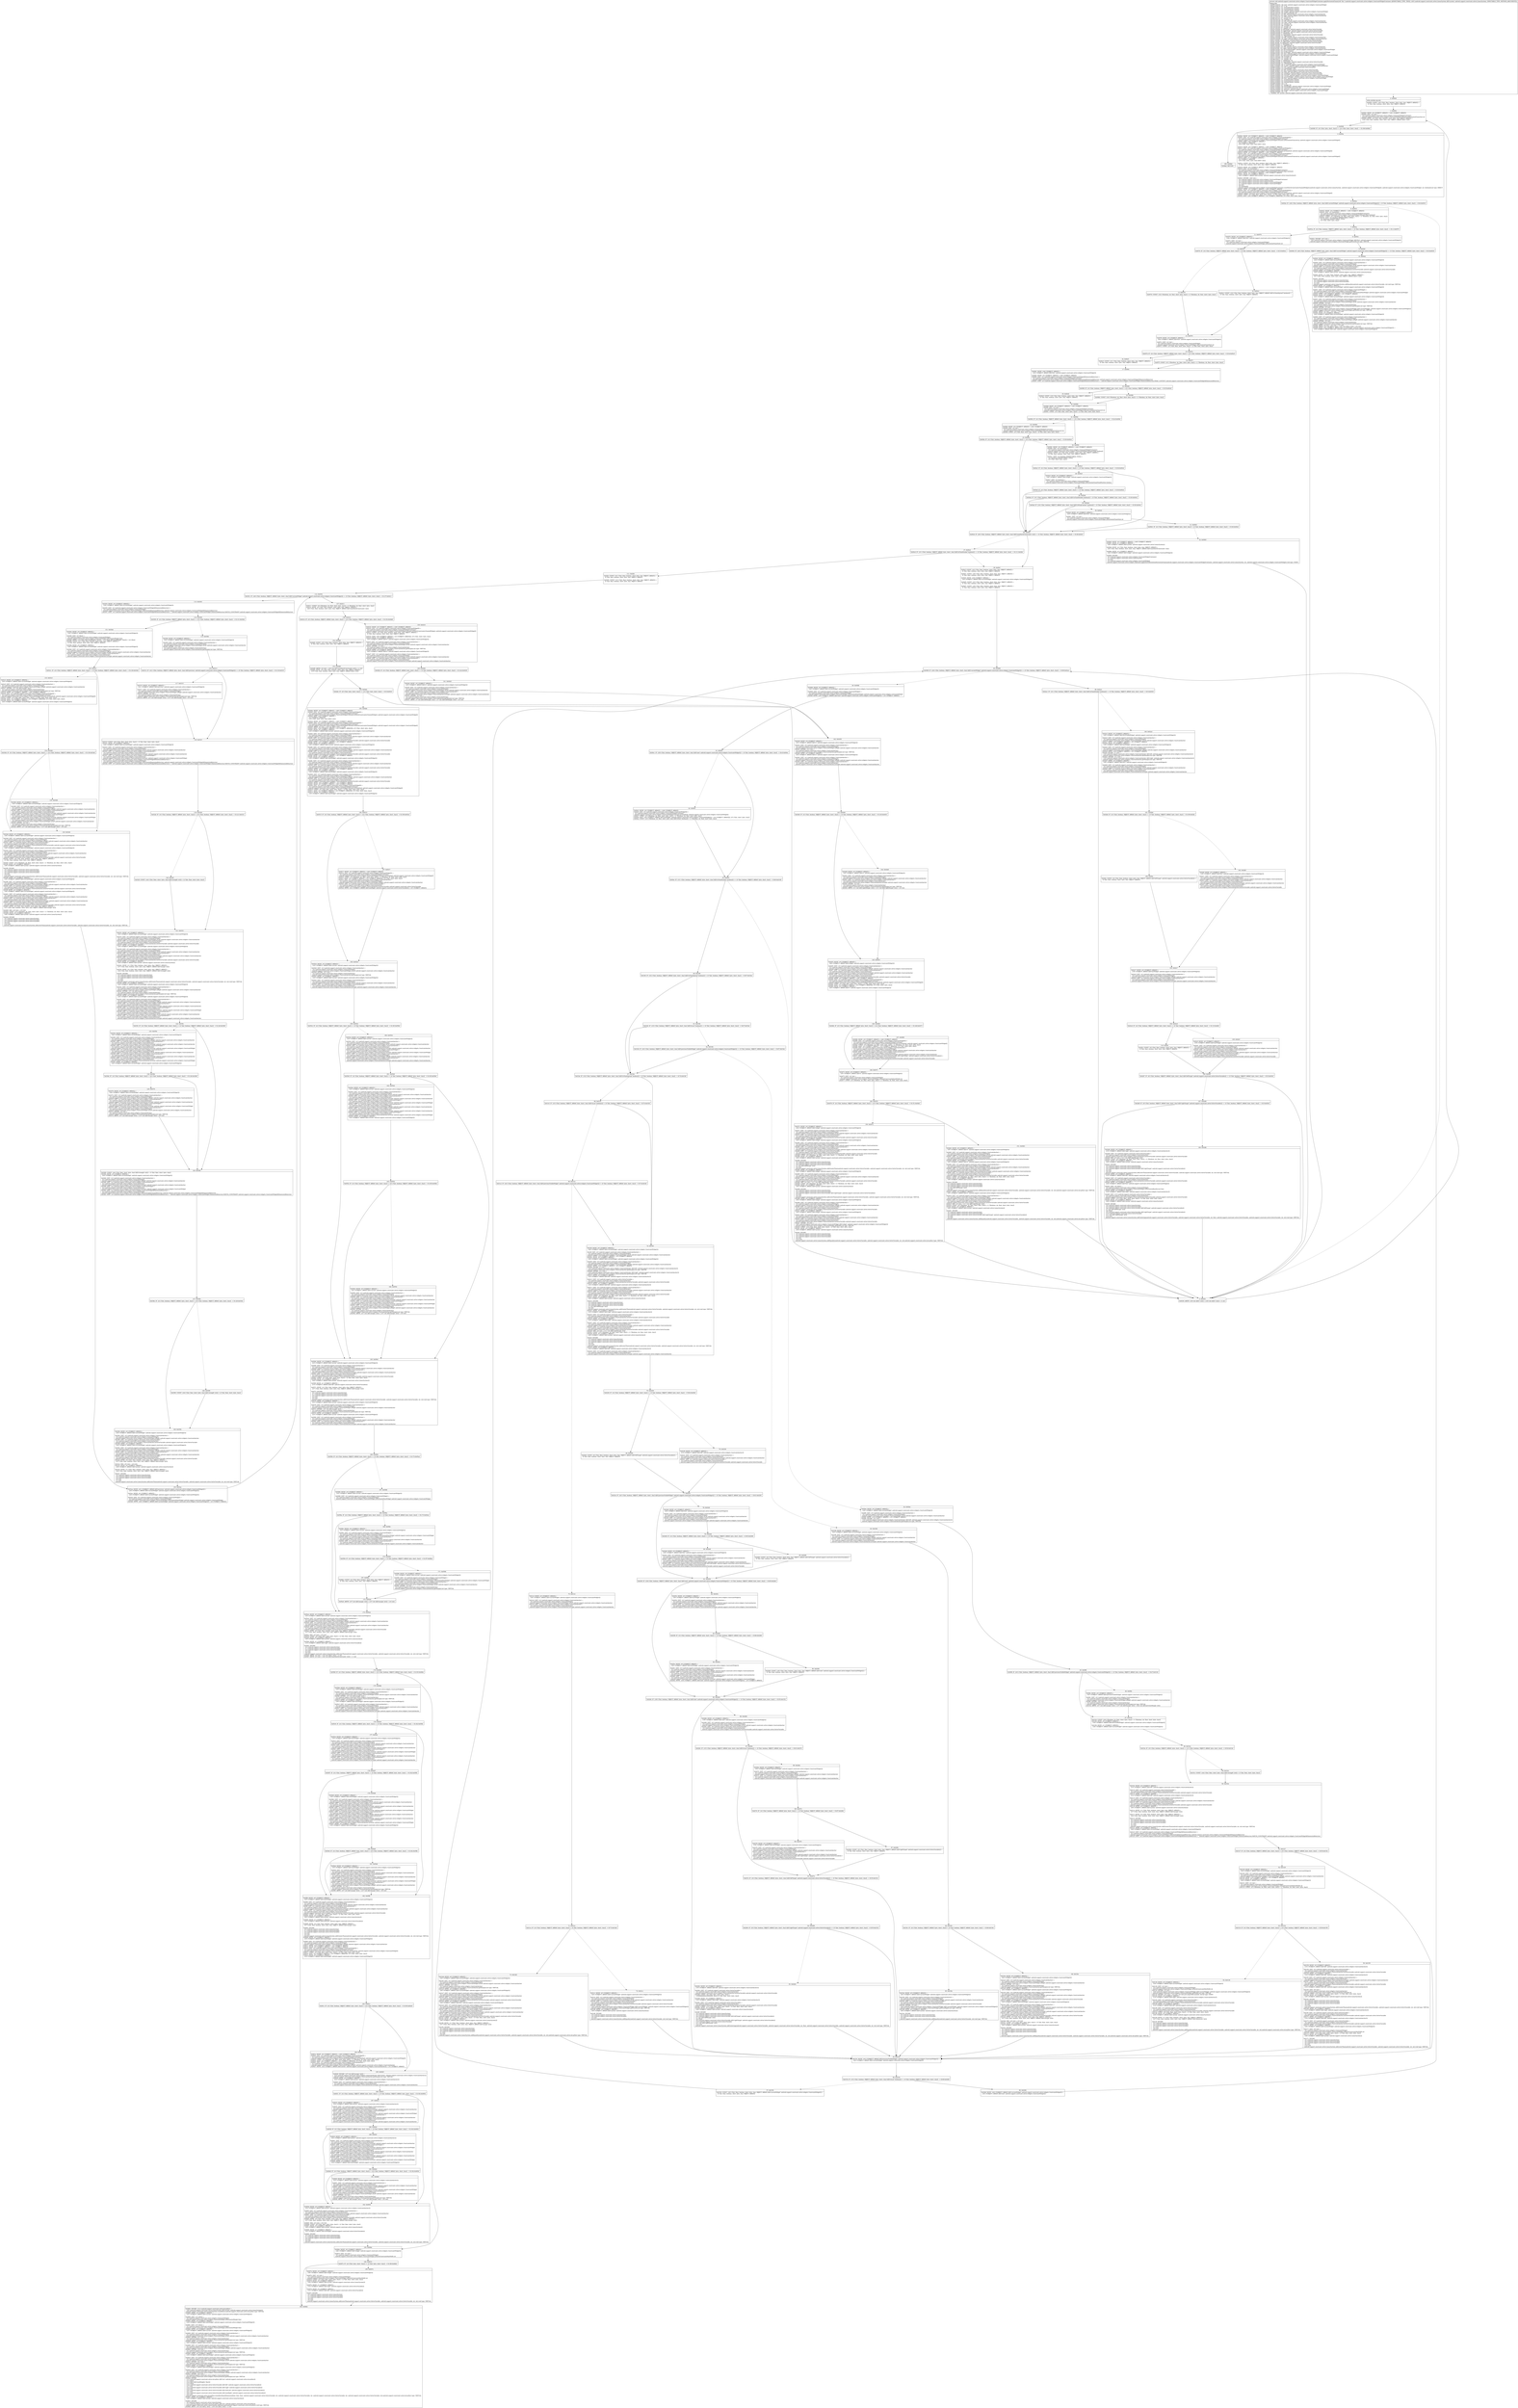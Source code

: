 digraph "CFG forandroid.support.constraint.solver.widgets.ConstraintWidgetContainer.applyHorizontalChain(Landroid\/support\/constraint\/solver\/LinearSystem;)V" {
Node_0 [shape=record,label="{0\:\ 0x0000|MTH_ENTER_BLOCK\l|0x0000: CONST  (r30 I:?[int, float, boolean, short, byte, char, OBJECT, ARRAY]) = \l  (0 ?[int, float, boolean, short, byte, char, OBJECT, ARRAY])\l \l}"];
Node_1 [shape=record,label="{1\:\ 0x0002|0x0002: MOVE  (r0 I:?[OBJECT, ARRAY]) = (r48 I:?[OBJECT, ARRAY]) \l0x0004: IGET  (r4 I:int) = \l  (r0 I:android.support.constraint.solver.widgets.ConstraintWidgetContainer)\l android.support.constraint.solver.widgets.ConstraintWidgetContainer.mHorizontalChainsSize int \l0x0006: MOVE  (r0 I:?[int, float, boolean, short, byte, char, OBJECT, ARRAY]) = \l  (r30 I:?[int, float, boolean, short, byte, char, OBJECT, ARRAY] A[D('i' int)])\l \l}"];
Node_2 [shape=record,label="{2\:\ 0x0008|0x0008: IF  (r0 I:?[int, byte, short, char]) \>= (r4 I:?[int, byte, short, char])  \-\> B:198:0x06bd \l}"];
Node_3 [shape=record,label="{3\:\ 0x000a|0x000a: MOVE  (r0 I:?[OBJECT, ARRAY]) = (r48 I:?[OBJECT, ARRAY]) \l0x000c: IGET  (r4 I:android.support.constraint.solver.widgets.ConstraintWidget[]) = \l  (r0 I:android.support.constraint.solver.widgets.ConstraintWidgetContainer)\l android.support.constraint.solver.widgets.ConstraintWidgetContainer.mHorizontalChainsArray android.support.constraint.solver.widgets.ConstraintWidget[] \l0x000e: AGET  (r28 I:?[OBJECT, ARRAY]) = \l  (r4 I:?[OBJECT, ARRAY][])\l  (r30 I:?[int, short, byte, char] A[D('i' int)])\l \l0x0010: MOVE  (r0 I:?[OBJECT, ARRAY]) = (r48 I:?[OBJECT, ARRAY]) \l0x0012: IGET  (r6 I:android.support.constraint.solver.widgets.ConstraintWidget[]) = \l  (r0 I:android.support.constraint.solver.widgets.ConstraintWidgetContainer)\l android.support.constraint.solver.widgets.ConstraintWidgetContainer.mChainEnds android.support.constraint.solver.widgets.ConstraintWidget[] \l0x0014: MOVE  (r0 I:?[OBJECT, ARRAY]) = (r48 I:?[OBJECT, ARRAY]) \l0x0016: IGET  (r4 I:android.support.constraint.solver.widgets.ConstraintWidget[]) = \l  (r0 I:android.support.constraint.solver.widgets.ConstraintWidgetContainer)\l android.support.constraint.solver.widgets.ConstraintWidgetContainer.mHorizontalChainsArray android.support.constraint.solver.widgets.ConstraintWidget[] \l0x0018: AGET  (r7 I:?[OBJECT, ARRAY]) = \l  (r4 I:?[OBJECT, ARRAY][])\l  (r30 I:?[int, short, byte, char] A[D('i' int)])\l \l0x001a: CONST  (r8 I:?[int, float, boolean, short, byte, char, OBJECT, ARRAY]) = \l  (0 ?[int, float, boolean, short, byte, char, OBJECT, ARRAY])\l \l0x001b: MOVE  (r0 I:?[OBJECT, ARRAY]) = (r48 I:?[OBJECT, ARRAY]) \l0x001d: IGET  (r9 I:boolean[]) = \l  (r0 I:android.support.constraint.solver.widgets.ConstraintWidgetContainer)\l android.support.constraint.solver.widgets.ConstraintWidgetContainer.flags boolean[] \l0x001f: MOVE  (r4 I:?[OBJECT, ARRAY]) = (r48 I:?[OBJECT, ARRAY]) \l0x0021: MOVE  (r5 I:?[OBJECT, ARRAY]) = \l  (r49 I:?[OBJECT, ARRAY] A[D('system' android.support.constraint.solver.LinearSystem)])\l \l0x0023: INVOKE  (r40 I:int) = \l  (r4 I:android.support.constraint.solver.widgets.ConstraintWidgetContainer)\l  (r5 I:android.support.constraint.solver.LinearSystem)\l  (r6 I:android.support.constraint.solver.widgets.ConstraintWidget[])\l  (r7 I:android.support.constraint.solver.widgets.ConstraintWidget)\l  (r8 I:int)\l  (r9 I:boolean[])\l android.support.constraint.solver.widgets.ConstraintWidgetContainer.countMatchConstraintsChainedWidgets(android.support.constraint.solver.LinearSystem, android.support.constraint.solver.widgets.ConstraintWidget[], android.support.constraint.solver.widgets.ConstraintWidget, int, boolean[]):int type: DIRECT \l0x0027: MOVE  (r0 I:?[OBJECT, ARRAY]) = (r48 I:?[OBJECT, ARRAY]) \l0x0029: IGET  (r4 I:android.support.constraint.solver.widgets.ConstraintWidget[]) = \l  (r0 I:android.support.constraint.solver.widgets.ConstraintWidgetContainer)\l android.support.constraint.solver.widgets.ConstraintWidgetContainer.mChainEnds android.support.constraint.solver.widgets.ConstraintWidget[] \l0x002b: CONST  (r5 I:?[int, float, short, byte, char]) = (2 ?[int, float, short, byte, char]) \l0x002c: AGET  (r26 I:?[OBJECT, ARRAY]) = (r4 I:?[OBJECT, ARRAY][]), (r5 I:?[int, short, byte, char]) \l}"];
Node_4 [shape=record,label="{4\:\ 0x002e|0x002e: IF  (r26 I:?[int, boolean, OBJECT, ARRAY, byte, short, char] A[D('currentWidget' android.support.constraint.solver.widgets.ConstraintWidget)]) != (0 ?[int, boolean, OBJECT, ARRAY, byte, short, char])  \-\> B:6:0x0033 \l}"];
Node_5 [shape=record,label="{5\:\ 0x0030|0x0030: ARITH  (r30 I:int A[D('i' int)]) = (r30 I:int A[D('i' int)]) + (1 int) \l}"];
Node_6 [shape=record,label="{6\:\ 0x0033|0x0033: MOVE  (r0 I:?[OBJECT, ARRAY]) = (r48 I:?[OBJECT, ARRAY]) \l0x0035: IGET  (r4 I:boolean[]) = \l  (r0 I:android.support.constraint.solver.widgets.ConstraintWidgetContainer)\l android.support.constraint.solver.widgets.ConstraintWidgetContainer.flags boolean[] \l0x0037: CONST  (r5 I:?[boolean, int, float, short, byte, char]) = (1 ?[boolean, int, float, short, byte, char]) \l0x0038: AGET  (r4 I:boolean A[IMMUTABLE_TYPE]) = \l  (r4 I:boolean[] A[IMMUTABLE_TYPE])\l  (r5 I:?[int, short, byte, char])\l \l}"];
Node_7 [shape=record,label="{7\:\ 0x003a|0x003a: IF  (r4 I:?[int, boolean, OBJECT, ARRAY, byte, short, char]) == (0 ?[int, boolean, OBJECT, ARRAY, byte, short, char])  \-\> B:11:0x0070 \l}"];
Node_8 [shape=record,label="{8\:\ 0x003c|0x003c: INVOKE  (r47 I:int) = \l  (r28 I:android.support.constraint.solver.widgets.ConstraintWidget A[D('first' android.support.constraint.solver.widgets.ConstraintWidget)])\l android.support.constraint.solver.widgets.ConstraintWidget.getDrawX():int type: VIRTUAL \l}"];
Node_9 [shape=record,label="{9\:\ 0x0040|0x0040: IF  (r26 I:?[int, boolean, OBJECT, ARRAY, byte, short, char] A[D('currentWidget' android.support.constraint.solver.widgets.ConstraintWidget)]) == (0 ?[int, boolean, OBJECT, ARRAY, byte, short, char])  \-\> B:5:0x0030 \l}"];
Node_10 [shape=record,label="{10\:\ 0x0042|0x0042: MOVE  (r0 I:?[OBJECT, ARRAY]) = \l  (r26 I:?[OBJECT, ARRAY] A[D('currentWidget' android.support.constraint.solver.widgets.ConstraintWidget)])\l \l0x0044: IGET  (r4 I:android.support.constraint.solver.widgets.ConstraintAnchor) = \l  (r0 I:android.support.constraint.solver.widgets.ConstraintWidget)\l android.support.constraint.solver.widgets.ConstraintWidget.mLeft android.support.constraint.solver.widgets.ConstraintAnchor \l0x0046: IGET  (r4 I:android.support.constraint.solver.SolverVariable) = \l  (r4 I:android.support.constraint.solver.widgets.ConstraintAnchor)\l android.support.constraint.solver.widgets.ConstraintAnchor.mSolverVariable android.support.constraint.solver.SolverVariable \l0x0048: MOVE  (r0 I:?[OBJECT, ARRAY]) = \l  (r49 I:?[OBJECT, ARRAY] A[D('system' android.support.constraint.solver.LinearSystem)])\l \l0x004a: MOVE  (r1 I:?[int, float, boolean, short, byte, char, OBJECT, ARRAY]) = \l  (r47 I:?[int, float, boolean, short, byte, char, OBJECT, ARRAY] A[D('x' int)])\l \l0x004c: INVOKE  \l  (r0 I:android.support.constraint.solver.LinearSystem)\l  (r4 I:android.support.constraint.solver.SolverVariable)\l  (r1 I:int)\l android.support.constraint.solver.LinearSystem.addEquality(android.support.constraint.solver.SolverVariable, int):void type: VIRTUAL \l0x004f: MOVE  (r0 I:?[OBJECT, ARRAY]) = \l  (r26 I:?[OBJECT, ARRAY] A[D('currentWidget' android.support.constraint.solver.widgets.ConstraintWidget)])\l \l0x0051: IGET  (r0 I:android.support.constraint.solver.widgets.ConstraintWidget) = \l  (r0 I:android.support.constraint.solver.widgets.ConstraintWidget)\l android.support.constraint.solver.widgets.ConstraintWidget.mHorizontalNextWidget android.support.constraint.solver.widgets.ConstraintWidget \l0x0053: MOVE  (r38 I:?[OBJECT, ARRAY]) = (r0 I:?[OBJECT, ARRAY]) \l0x0055: MOVE  (r0 I:?[OBJECT, ARRAY]) = \l  (r26 I:?[OBJECT, ARRAY] A[D('currentWidget' android.support.constraint.solver.widgets.ConstraintWidget)])\l \l0x0057: IGET  (r4 I:android.support.constraint.solver.widgets.ConstraintAnchor) = \l  (r0 I:android.support.constraint.solver.widgets.ConstraintWidget)\l android.support.constraint.solver.widgets.ConstraintWidget.mLeft android.support.constraint.solver.widgets.ConstraintAnchor \l0x0059: INVOKE  (r4 I:int) = \l  (r4 I:android.support.constraint.solver.widgets.ConstraintAnchor)\l android.support.constraint.solver.widgets.ConstraintAnchor.getMargin():int type: VIRTUAL \l0x005d: INVOKE  (r5 I:int) = \l  (r26 I:android.support.constraint.solver.widgets.ConstraintWidget A[D('currentWidget' android.support.constraint.solver.widgets.ConstraintWidget)])\l android.support.constraint.solver.widgets.ConstraintWidget.getWidth():int type: VIRTUAL \l0x0061: ARITH  (r4 I:int) = (r4 I:int) + (r5 I:int) \l0x0062: MOVE  (r0 I:?[OBJECT, ARRAY]) = \l  (r26 I:?[OBJECT, ARRAY] A[D('currentWidget' android.support.constraint.solver.widgets.ConstraintWidget)])\l \l0x0064: IGET  (r5 I:android.support.constraint.solver.widgets.ConstraintAnchor) = \l  (r0 I:android.support.constraint.solver.widgets.ConstraintWidget)\l android.support.constraint.solver.widgets.ConstraintWidget.mRight android.support.constraint.solver.widgets.ConstraintAnchor \l0x0066: INVOKE  (r5 I:int) = \l  (r5 I:android.support.constraint.solver.widgets.ConstraintAnchor)\l android.support.constraint.solver.widgets.ConstraintAnchor.getMargin():int type: VIRTUAL \l0x006a: ARITH  (r4 I:int) = (r4 I:int) + (r5 I:int) \l0x006b: ARITH  (r47 I:int A[D('x' int)]) = (r47 I:int A[D('x' int)]) + (r4 I:int) \l0x006d: MOVE  (r26 I:?[OBJECT, ARRAY] A[D('currentWidget' android.support.constraint.solver.widgets.ConstraintWidget)]) = \l  (r38 I:?[OBJECT, ARRAY] A[D('next' android.support.constraint.solver.widgets.ConstraintWidget)])\l \l}"];
Node_11 [shape=record,label="{11\:\ 0x0070|0x0070: MOVE  (r0 I:?[OBJECT, ARRAY]) = \l  (r28 I:?[OBJECT, ARRAY] A[D('first' android.support.constraint.solver.widgets.ConstraintWidget)])\l \l0x0072: IGET  (r4 I:int) = \l  (r0 I:android.support.constraint.solver.widgets.ConstraintWidget)\l android.support.constraint.solver.widgets.ConstraintWidget.mHorizontalChainStyle int \l}"];
Node_12 [shape=record,label="{12\:\ 0x0074|0x0074: IF  (r4 I:?[int, boolean, OBJECT, ARRAY, byte, short, char]) != (0 ?[int, boolean, OBJECT, ARRAY, byte, short, char])  \-\> B:33:0x00c2 \l}"];
Node_13 [shape=record,label="{13\:\ 0x0076|0x0076: CONST  (r32 I:?[boolean, int, float, short, byte, char]) = (1 ?[boolean, int, float, short, byte, char]) \l}"];
Node_14 [shape=record,label="{14\:\ 0x0078|0x0078: MOVE  (r0 I:?[OBJECT, ARRAY]) = \l  (r28 I:?[OBJECT, ARRAY] A[D('first' android.support.constraint.solver.widgets.ConstraintWidget)])\l \l0x007a: IGET  (r4 I:int) = \l  (r0 I:android.support.constraint.solver.widgets.ConstraintWidget)\l android.support.constraint.solver.widgets.ConstraintWidget.mHorizontalChainStyle int \l0x007c: CONST  (r5 I:?[int, float, short, byte, char]) = (2 ?[int, float, short, byte, char]) \l}"];
Node_15 [shape=record,label="{15\:\ 0x007d|0x007d: IF  (r4 I:?[int, boolean, OBJECT, ARRAY, byte, short, char]) != (r5 I:?[int, boolean, OBJECT, ARRAY, byte, short, char])  \-\> B:34:0x00c5 \l}"];
Node_16 [shape=record,label="{16\:\ 0x007f|0x007f: CONST  (r31 I:?[boolean, int, float, short, byte, char]) = (1 ?[boolean, int, float, short, byte, char]) \l}"];
Node_17 [shape=record,label="{17\:\ 0x0081|0x0081: MOVE  (r46 I:?[OBJECT, ARRAY]) = \l  (r28 I:?[OBJECT, ARRAY] A[D('first' android.support.constraint.solver.widgets.ConstraintWidget)])\l \l0x0083: MOVE  (r0 I:?[OBJECT, ARRAY]) = (r48 I:?[OBJECT, ARRAY]) \l0x0085: IGET  (r4 I:android.support.constraint.solver.widgets.ConstraintWidget$DimensionBehaviour) = \l  (r0 I:android.support.constraint.solver.widgets.ConstraintWidgetContainer)\l android.support.constraint.solver.widgets.ConstraintWidgetContainer.mHorizontalDimensionBehaviour android.support.constraint.solver.widgets.ConstraintWidget$DimensionBehaviour \l0x0087: SGET  (r5 I:android.support.constraint.solver.widgets.ConstraintWidget$DimensionBehaviour) =  android.support.constraint.solver.widgets.ConstraintWidget.DimensionBehaviour.WRAP_CONTENT android.support.constraint.solver.widgets.ConstraintWidget$DimensionBehaviour \l}"];
Node_18 [shape=record,label="{18\:\ 0x0089|0x0089: IF  (r4 I:?[int, boolean, OBJECT, ARRAY, byte, short, char]) != (r5 I:?[int, boolean, OBJECT, ARRAY, byte, short, char])  \-\> B:35:0x00c8 \l}"];
Node_19 [shape=record,label="{19\:\ 0x008b|0x008b: CONST  (r34 I:?[boolean, int, float, short, byte, char]) = (1 ?[boolean, int, float, short, byte, char]) \l}"];
Node_20 [shape=record,label="{20\:\ 0x008d|0x008d: MOVE  (r0 I:?[OBJECT, ARRAY]) = (r48 I:?[OBJECT, ARRAY]) \l0x008f: IGET  (r4 I:int) = \l  (r0 I:android.support.constraint.solver.widgets.ConstraintWidgetContainer)\l android.support.constraint.solver.widgets.ConstraintWidgetContainer.mOptimizationLevel int \l0x0091: CONST  (r5 I:?[int, float, short, byte, char]) = (2 ?[int, float, short, byte, char]) \l}"];
Node_21 [shape=record,label="{21\:\ 0x0092|0x0092: IF  (r4 I:?[int, boolean, OBJECT, ARRAY, byte, short, char]) == (r5 I:?[int, boolean, OBJECT, ARRAY, byte, short, char])  \-\> B:24:0x009c \l}"];
Node_22 [shape=record,label="{22\:\ 0x0094|0x0094: MOVE  (r0 I:?[OBJECT, ARRAY]) = (r48 I:?[OBJECT, ARRAY]) \l0x0096: IGET  (r4 I:int) = \l  (r0 I:android.support.constraint.solver.widgets.ConstraintWidgetContainer)\l android.support.constraint.solver.widgets.ConstraintWidgetContainer.mOptimizationLevel int \l0x0098: CONST  (r5 I:?[int, float, short, byte, char]) = (8 ?[int, float, short, byte, char]) \l}"];
Node_23 [shape=record,label="{23\:\ 0x009a|0x009a: IF  (r4 I:?[int, boolean, OBJECT, ARRAY, byte, short, char]) != (r5 I:?[int, boolean, OBJECT, ARRAY, byte, short, char])  \-\> B:36:0x00cb \l}"];
Node_24 [shape=record,label="{24\:\ 0x009c|0x009c: MOVE  (r0 I:?[OBJECT, ARRAY]) = (r48 I:?[OBJECT, ARRAY]) \l0x009e: IGET  (r4 I:boolean[]) = \l  (r0 I:android.support.constraint.solver.widgets.ConstraintWidgetContainer)\l android.support.constraint.solver.widgets.ConstraintWidgetContainer.flags boolean[] \l0x00a0: CONST  (r5 I:?[int, float, boolean, short, byte, char, OBJECT, ARRAY]) = \l  (0 ?[int, float, boolean, short, byte, char, OBJECT, ARRAY])\l \l0x00a1: AGET  (r4 I:boolean A[IMMUTABLE_TYPE]) = \l  (r4 I:boolean[] A[IMMUTABLE_TYPE])\l  (r5 I:?[int, short, byte, char])\l \l}"];
Node_25 [shape=record,label="{25\:\ 0x00a3|0x00a3: IF  (r4 I:?[int, boolean, OBJECT, ARRAY, byte, short, char]) == (0 ?[int, boolean, OBJECT, ARRAY, byte, short, char])  \-\> B:36:0x00cb \l}"];
Node_26 [shape=record,label="{26\:\ 0x00a5|0x00a5: MOVE  (r0 I:?[OBJECT, ARRAY]) = \l  (r46 I:?[OBJECT, ARRAY] A[D('widget' android.support.constraint.solver.widgets.ConstraintWidget)])\l \l0x00a7: IGET  (r4 I:boolean) = \l  (r0 I:android.support.constraint.solver.widgets.ConstraintWidget)\l android.support.constraint.solver.widgets.ConstraintWidget.mHorizontalChainFixedPosition boolean \l}"];
Node_27 [shape=record,label="{27\:\ 0x00a9|0x00a9: IF  (r4 I:?[int, boolean, OBJECT, ARRAY, byte, short, char]) == (0 ?[int, boolean, OBJECT, ARRAY, byte, short, char])  \-\> B:36:0x00cb \l}"];
Node_28 [shape=record,label="{28\:\ 0x00ab|0x00ab: IF  (r31 I:?[int, boolean, OBJECT, ARRAY, byte, short, char] A[D('isChainPacked' boolean)]) != (0 ?[int, boolean, OBJECT, ARRAY, byte, short, char])  \-\> B:36:0x00cb \l}"];
Node_29 [shape=record,label="{29\:\ 0x00ad|0x00ad: IF  (r34 I:?[int, boolean, OBJECT, ARRAY, byte, short, char] A[D('isWrapContent' boolean)]) != (0 ?[int, boolean, OBJECT, ARRAY, byte, short, char])  \-\> B:36:0x00cb \l}"];
Node_30 [shape=record,label="{30\:\ 0x00af|0x00af: MOVE  (r0 I:?[OBJECT, ARRAY]) = \l  (r28 I:?[OBJECT, ARRAY] A[D('first' android.support.constraint.solver.widgets.ConstraintWidget)])\l \l0x00b1: IGET  (r4 I:int) = \l  (r0 I:android.support.constraint.solver.widgets.ConstraintWidget)\l android.support.constraint.solver.widgets.ConstraintWidget.mHorizontalChainStyle int \l}"];
Node_31 [shape=record,label="{31\:\ 0x00b3|0x00b3: IF  (r4 I:?[int, boolean, OBJECT, ARRAY, byte, short, char]) != (0 ?[int, boolean, OBJECT, ARRAY, byte, short, char])  \-\> B:36:0x00cb \l}"];
Node_32 [shape=record,label="{32\:\ 0x00b5|0x00b5: MOVE  (r0 I:?[OBJECT, ARRAY]) = (r48 I:?[OBJECT, ARRAY]) \l0x00b7: MOVE  (r1 I:?[OBJECT, ARRAY]) = \l  (r49 I:?[OBJECT, ARRAY] A[D('system' android.support.constraint.solver.LinearSystem)])\l \l0x00b9: MOVE  (r2 I:?[int, float, boolean, short, byte, char, OBJECT, ARRAY]) = \l  (r40 I:?[int, float, boolean, short, byte, char, OBJECT, ARRAY] A[D('numMatchConstraints' int)])\l \l0x00bb: MOVE  (r3 I:?[OBJECT, ARRAY]) = \l  (r46 I:?[OBJECT, ARRAY] A[D('widget' android.support.constraint.solver.widgets.ConstraintWidget)])\l \l0x00bd: INVOKE  \l  (r0 I:android.support.constraint.solver.widgets.ConstraintWidgetContainer)\l  (r1 I:android.support.constraint.solver.LinearSystem)\l  (r2 I:int)\l  (r3 I:android.support.constraint.solver.widgets.ConstraintWidget)\l android.support.constraint.solver.widgets.Optimizer.applyDirectResolutionHorizontalChain(android.support.constraint.solver.widgets.ConstraintWidgetContainer, android.support.constraint.solver.LinearSystem, int, android.support.constraint.solver.widgets.ConstraintWidget):void type: STATIC \l}"];
Node_33 [shape=record,label="{33\:\ 0x00c2|0x00c2: CONST  (r32 I:?[int, float, boolean, short, byte, char, OBJECT, ARRAY] A[D('isChainSpread' boolean)]) = \l  (0 ?[int, float, boolean, short, byte, char, OBJECT, ARRAY])\l \l}"];
Node_34 [shape=record,label="{34\:\ 0x00c5|0x00c5: CONST  (r31 I:?[int, float, boolean, short, byte, char, OBJECT, ARRAY]) = \l  (0 ?[int, float, boolean, short, byte, char, OBJECT, ARRAY])\l \l}"];
Node_35 [shape=record,label="{35\:\ 0x00c8|0x00c8: CONST  (r34 I:?[int, float, boolean, short, byte, char, OBJECT, ARRAY]) = \l  (0 ?[int, float, boolean, short, byte, char, OBJECT, ARRAY])\l \l}"];
Node_36 [shape=record,label="{36\:\ 0x00cb|0x00cb: IF  (r40 I:?[int, boolean, OBJECT, ARRAY, byte, short, char] A[D('numMatchConstraints' int)]) == (0 ?[int, boolean, OBJECT, ARRAY, byte, short, char])  \-\> B:38:0x00cf \l}"];
Node_37 [shape=record,label="{37\:\ 0x00cd|0x00cd: IF  (r31 I:?[int, boolean, OBJECT, ARRAY, byte, short, char] A[D('isChainPacked' boolean)]) == (0 ?[int, boolean, OBJECT, ARRAY, byte, short, char])  \-\> B:111:0x02fe \l}"];
Node_38 [shape=record,label="{38\:\ 0x00cf|0x00cf: CONST  (r43 I:?[int, float, boolean, short, byte, char, OBJECT, ARRAY]) = \l  (0 ?[int, float, boolean, short, byte, char, OBJECT, ARRAY])\l \l0x00d1: CONST  (r36 I:?[int, float, boolean, short, byte, char, OBJECT, ARRAY]) = \l  (0 ?[int, float, boolean, short, byte, char, OBJECT, ARRAY])\l \l0x00d3: MOVE  (r29 I:?[OBJECT, ARRAY]) = \l  (r26 I:?[OBJECT, ARRAY] A[D('currentWidget' android.support.constraint.solver.widgets.ConstraintWidget)])\l \l0x00d5: CONST  (r33 I:?[int, float, boolean, short, byte, char, OBJECT, ARRAY]) = \l  (0 ?[int, float, boolean, short, byte, char, OBJECT, ARRAY])\l \l0x00d7: CONST  (r38 I:?[int, float, boolean, short, byte, char, OBJECT, ARRAY]) = \l  (0 ?[int, float, boolean, short, byte, char, OBJECT, ARRAY])\l \l}"];
Node_39 [shape=record,label="{39\:\ 0x00d9|0x00d9: IF  (r26 I:?[int, boolean, OBJECT, ARRAY, byte, short, char] A[D('currentWidget' android.support.constraint.solver.widgets.ConstraintWidget)]) == (0 ?[int, boolean, OBJECT, ARRAY, byte, short, char])  \-\> B:99:0x02a1 \l}"];
Node_40 [shape=record,label="{40\:\ 0x00db|0x00db: MOVE  (r0 I:?[OBJECT, ARRAY]) = \l  (r26 I:?[OBJECT, ARRAY] A[D('currentWidget' android.support.constraint.solver.widgets.ConstraintWidget)])\l \l0x00dd: IGET  (r0 I:android.support.constraint.solver.widgets.ConstraintWidget) = \l  (r0 I:android.support.constraint.solver.widgets.ConstraintWidget)\l android.support.constraint.solver.widgets.ConstraintWidget.mHorizontalNextWidget android.support.constraint.solver.widgets.ConstraintWidget \l0x00df: MOVE  (r38 I:?[OBJECT, ARRAY] A[D('next' android.support.constraint.solver.widgets.ConstraintWidget)]) = (r0 I:?[OBJECT, ARRAY]) \l}"];
Node_41 [shape=record,label="{41\:\ 0x00e1|0x00e1: IF  (r38 I:?[int, boolean, OBJECT, ARRAY, byte, short, char] A[D('next' android.support.constraint.solver.widgets.ConstraintWidget)]) != (0 ?[int, boolean, OBJECT, ARRAY, byte, short, char])  \-\> B:43:0x00ec \l}"];
Node_42 [shape=record,label="{42\:\ 0x00e3|0x00e3: MOVE  (r0 I:?[OBJECT, ARRAY]) = (r48 I:?[OBJECT, ARRAY]) \l0x00e5: IGET  (r4 I:android.support.constraint.solver.widgets.ConstraintWidget[]) = \l  (r0 I:android.support.constraint.solver.widgets.ConstraintWidgetContainer)\l android.support.constraint.solver.widgets.ConstraintWidgetContainer.mChainEnds android.support.constraint.solver.widgets.ConstraintWidget[] \l0x00e7: CONST  (r5 I:?[boolean, int, float, short, byte, char]) = (1 ?[boolean, int, float, short, byte, char]) \l0x00e8: AGET  (r36 I:?[OBJECT, ARRAY] A[D('lastWidget' android.support.constraint.solver.widgets.ConstraintWidget)]) = (r4 I:?[OBJECT, ARRAY][]), (r5 I:?[int, short, byte, char]) \l0x00ea: CONST  (r33 I:?[boolean, int, float, short, byte, char] A[D('isLast' boolean)]) = (1 ?[boolean, int, float, short, byte, char]) \l}"];
Node_43 [shape=record,label="{43\:\ 0x00ec|0x00ec: IF  (r31 I:?[int, boolean, OBJECT, ARRAY, byte, short, char] A[D('isChainPacked' boolean)]) == (0 ?[int, boolean, OBJECT, ARRAY, byte, short, char])  \-\> B:60:0x0180 \l}"];
Node_44 [shape=record,label="{44\:\ 0x00ee|0x00ee: MOVE  (r0 I:?[OBJECT, ARRAY]) = \l  (r26 I:?[OBJECT, ARRAY] A[D('currentWidget' android.support.constraint.solver.widgets.ConstraintWidget)])\l \l0x00f0: IGET  (r0 I:android.support.constraint.solver.widgets.ConstraintAnchor) = \l  (r0 I:android.support.constraint.solver.widgets.ConstraintWidget)\l android.support.constraint.solver.widgets.ConstraintWidget.mLeft android.support.constraint.solver.widgets.ConstraintAnchor \l0x00f2: MOVE  (r16 I:?[OBJECT, ARRAY]) = (r0 I:?[OBJECT, ARRAY]) \l0x00f4: INVOKE  (r37 I:int) = \l  (r16 I:android.support.constraint.solver.widgets.ConstraintAnchor A[D('left' android.support.constraint.solver.widgets.ConstraintAnchor)])\l android.support.constraint.solver.widgets.ConstraintAnchor.getMargin():int type: VIRTUAL \l}"];
Node_45 [shape=record,label="{45\:\ 0x00f8|0x00f8: IF  (r43 I:?[int, boolean, OBJECT, ARRAY, byte, short, char] A[D('previousVisibleWidget' android.support.constraint.solver.widgets.ConstraintWidget)]) == (0 ?[int, boolean, OBJECT, ARRAY, byte, short, char])  \-\> B:47:0x0104 \l}"];
Node_46 [shape=record,label="{46\:\ 0x00fa|0x00fa: MOVE  (r0 I:?[OBJECT, ARRAY]) = \l  (r43 I:?[OBJECT, ARRAY] A[D('previousVisibleWidget' android.support.constraint.solver.widgets.ConstraintWidget)])\l \l0x00fc: IGET  (r4 I:android.support.constraint.solver.widgets.ConstraintAnchor) = \l  (r0 I:android.support.constraint.solver.widgets.ConstraintWidget)\l android.support.constraint.solver.widgets.ConstraintWidget.mRight android.support.constraint.solver.widgets.ConstraintAnchor \l0x00fe: INVOKE  (r42 I:int) = \l  (r4 I:android.support.constraint.solver.widgets.ConstraintAnchor)\l android.support.constraint.solver.widgets.ConstraintAnchor.getMargin():int type: VIRTUAL \l0x0102: ARITH  (r37 I:int A[D('margin' int)]) = (r37 I:int A[D('margin' int)]) + (r42 I:int A[D('previousMargin' int)]) \l}"];
Node_47 [shape=record,label="{47\:\ 0x0104|0x0104: CONST  (r44 I:?[boolean, int, float, short, byte, char]) = (1 ?[boolean, int, float, short, byte, char]) \l0x0106: MOVE  (r0 I:?[OBJECT, ARRAY]) = \l  (r29 I:?[OBJECT, ARRAY] A[D('firstVisibleWidget' android.support.constraint.solver.widgets.ConstraintWidget)])\l \l0x0108: MOVE  (r1 I:?[OBJECT, ARRAY]) = \l  (r26 I:?[OBJECT, ARRAY] A[D('currentWidget' android.support.constraint.solver.widgets.ConstraintWidget)])\l \l}"];
Node_48 [shape=record,label="{48\:\ 0x010a|0x010a: IF  (r0 I:?[int, boolean, OBJECT, ARRAY, byte, short, char]) == (r1 I:?[int, boolean, OBJECT, ARRAY, byte, short, char])  \-\> B:50:0x010e \l}"];
Node_49 [shape=record,label="{49\:\ 0x010c|0x010c: CONST  (r44 I:?[int, float, short, byte, char] A[D('strength' int)]) = (3 ?[int, float, short, byte, char]) \l}"];
Node_50 [shape=record,label="{50\:\ 0x010e|0x010e: MOVE  (r0 I:?[OBJECT, ARRAY]) = \l  (r16 I:?[OBJECT, ARRAY] A[D('left' android.support.constraint.solver.widgets.ConstraintAnchor)])\l \l0x0110: IGET  (r4 I:android.support.constraint.solver.SolverVariable) = \l  (r0 I:android.support.constraint.solver.widgets.ConstraintAnchor)\l android.support.constraint.solver.widgets.ConstraintAnchor.mSolverVariable android.support.constraint.solver.SolverVariable \l0x0112: MOVE  (r0 I:?[OBJECT, ARRAY]) = \l  (r16 I:?[OBJECT, ARRAY] A[D('left' android.support.constraint.solver.widgets.ConstraintAnchor)])\l \l0x0114: IGET  (r5 I:android.support.constraint.solver.widgets.ConstraintAnchor) = \l  (r0 I:android.support.constraint.solver.widgets.ConstraintAnchor)\l android.support.constraint.solver.widgets.ConstraintAnchor.mTarget android.support.constraint.solver.widgets.ConstraintAnchor \l0x0116: IGET  (r5 I:android.support.constraint.solver.SolverVariable) = \l  (r5 I:android.support.constraint.solver.widgets.ConstraintAnchor)\l android.support.constraint.solver.widgets.ConstraintAnchor.mSolverVariable android.support.constraint.solver.SolverVariable \l0x0118: MOVE  (r0 I:?[OBJECT, ARRAY]) = \l  (r49 I:?[OBJECT, ARRAY] A[D('system' android.support.constraint.solver.LinearSystem)])\l \l0x011a: MOVE  (r1 I:?[int, float, boolean, short, byte, char, OBJECT, ARRAY]) = \l  (r37 I:?[int, float, boolean, short, byte, char, OBJECT, ARRAY] A[D('margin' int)])\l \l0x011c: MOVE  (r2 I:?[int, float, boolean, short, byte, char, OBJECT, ARRAY]) = \l  (r44 I:?[int, float, boolean, short, byte, char, OBJECT, ARRAY] A[D('strength' int)])\l \l0x011e: INVOKE  \l  (r0 I:android.support.constraint.solver.LinearSystem)\l  (r4 I:android.support.constraint.solver.SolverVariable)\l  (r5 I:android.support.constraint.solver.SolverVariable)\l  (r1 I:int)\l  (r2 I:int)\l android.support.constraint.solver.LinearSystem.addGreaterThan(android.support.constraint.solver.SolverVariable, android.support.constraint.solver.SolverVariable, int, int):void type: VIRTUAL \l0x0121: MOVE  (r0 I:?[OBJECT, ARRAY]) = \l  (r26 I:?[OBJECT, ARRAY] A[D('currentWidget' android.support.constraint.solver.widgets.ConstraintWidget)])\l \l0x0123: IGET  (r4 I:android.support.constraint.solver.widgets.ConstraintWidget$DimensionBehaviour) = \l  (r0 I:android.support.constraint.solver.widgets.ConstraintWidget)\l android.support.constraint.solver.widgets.ConstraintWidget.mHorizontalDimensionBehaviour android.support.constraint.solver.widgets.ConstraintWidget$DimensionBehaviour \l0x0125: SGET  (r5 I:android.support.constraint.solver.widgets.ConstraintWidget$DimensionBehaviour) =  android.support.constraint.solver.widgets.ConstraintWidget.DimensionBehaviour.MATCH_CONSTRAINT android.support.constraint.solver.widgets.ConstraintWidget$DimensionBehaviour \l}"];
Node_51 [shape=record,label="{51\:\ 0x0127|0x0127: IF  (r4 I:?[int, boolean, OBJECT, ARRAY, byte, short, char]) != (r5 I:?[int, boolean, OBJECT, ARRAY, byte, short, char])  \-\> B:55:0x0152 \l}"];
Node_52 [shape=record,label="{52\:\ 0x0129|0x0129: MOVE  (r0 I:?[OBJECT, ARRAY]) = \l  (r26 I:?[OBJECT, ARRAY] A[D('currentWidget' android.support.constraint.solver.widgets.ConstraintWidget)])\l \l0x012b: IGET  (r0 I:android.support.constraint.solver.widgets.ConstraintAnchor) = \l  (r0 I:android.support.constraint.solver.widgets.ConstraintWidget)\l android.support.constraint.solver.widgets.ConstraintWidget.mRight android.support.constraint.solver.widgets.ConstraintAnchor \l0x012d: MOVE  (r18 I:?[OBJECT, ARRAY]) = (r0 I:?[OBJECT, ARRAY]) \l0x012f: MOVE  (r0 I:?[OBJECT, ARRAY]) = \l  (r26 I:?[OBJECT, ARRAY] A[D('currentWidget' android.support.constraint.solver.widgets.ConstraintWidget)])\l \l0x0131: IGET  (r4 I:int) = \l  (r0 I:android.support.constraint.solver.widgets.ConstraintWidget)\l android.support.constraint.solver.widgets.ConstraintWidget.mMatchConstraintDefaultWidth int \l0x0133: CONST  (r5 I:?[boolean, int, float, short, byte, char]) = (1 ?[boolean, int, float, short, byte, char]) \l}"];
Node_53 [shape=record,label="{53\:\ 0x0134|0x0134: IF  (r4 I:?[int, boolean, OBJECT, ARRAY, byte, short, char]) != (r5 I:?[int, boolean, OBJECT, ARRAY, byte, short, char])  \-\> B:59:0x0159 \l}"];
Node_54 [shape=record,label="{54\:\ 0x0136|0x0136: MOVE  (r0 I:?[OBJECT, ARRAY]) = \l  (r26 I:?[OBJECT, ARRAY] A[D('currentWidget' android.support.constraint.solver.widgets.ConstraintWidget)])\l \l0x0138: IGET  (r4 I:int) = \l  (r0 I:android.support.constraint.solver.widgets.ConstraintWidget)\l android.support.constraint.solver.widgets.ConstraintWidget.mMatchConstraintMinWidth int \l0x013a: INVOKE  (r5 I:int) = \l  (r26 I:android.support.constraint.solver.widgets.ConstraintWidget A[D('currentWidget' android.support.constraint.solver.widgets.ConstraintWidget)])\l android.support.constraint.solver.widgets.ConstraintWidget.getWidth():int type: VIRTUAL \l0x013e: INVOKE  (r27 I:int) = (r4 I:int), (r5 I:int) java.lang.Math.max(int, int):int type: STATIC \l0x0142: MOVE  (r0 I:?[OBJECT, ARRAY]) = \l  (r18 I:?[OBJECT, ARRAY] A[D('right' android.support.constraint.solver.widgets.ConstraintAnchor)])\l \l0x0144: IGET  (r4 I:android.support.constraint.solver.SolverVariable) = \l  (r0 I:android.support.constraint.solver.widgets.ConstraintAnchor)\l android.support.constraint.solver.widgets.ConstraintAnchor.mSolverVariable android.support.constraint.solver.SolverVariable \l0x0146: MOVE  (r0 I:?[OBJECT, ARRAY]) = \l  (r16 I:?[OBJECT, ARRAY] A[D('left' android.support.constraint.solver.widgets.ConstraintAnchor)])\l \l0x0148: IGET  (r5 I:android.support.constraint.solver.SolverVariable) = \l  (r0 I:android.support.constraint.solver.widgets.ConstraintAnchor)\l android.support.constraint.solver.widgets.ConstraintAnchor.mSolverVariable android.support.constraint.solver.SolverVariable \l0x014a: CONST  (r8 I:?[int, float, short, byte, char]) = (3 ?[int, float, short, byte, char]) \l0x014b: MOVE  (r0 I:?[OBJECT, ARRAY]) = \l  (r49 I:?[OBJECT, ARRAY] A[D('system' android.support.constraint.solver.LinearSystem)])\l \l0x014d: MOVE  (r1 I:?[int, float, boolean, short, byte, char, OBJECT, ARRAY]) = \l  (r27 I:?[int, float, boolean, short, byte, char, OBJECT, ARRAY] A[D('dimension' int)])\l \l0x014f: INVOKE  \l  (r0 I:android.support.constraint.solver.LinearSystem)\l  (r4 I:android.support.constraint.solver.SolverVariable)\l  (r5 I:android.support.constraint.solver.SolverVariable)\l  (r1 I:int)\l  (r8 I:int)\l android.support.constraint.solver.LinearSystem.addEquality(android.support.constraint.solver.SolverVariable, android.support.constraint.solver.SolverVariable, int, int):android.support.constraint.solver.ArrayRow type: VIRTUAL \l}"];
Node_55 [shape=record,label="{55\:\ 0x0152|0x0152: MOVE  (r43 I:?[OBJECT, ARRAY] A[D('previousVisibleWidget' android.support.constraint.solver.widgets.ConstraintWidget)]) = \l  (r26 I:?[OBJECT, ARRAY] A[D('currentWidget' android.support.constraint.solver.widgets.ConstraintWidget)])\l \l}"];
Node_56 [shape=record,label="{56\:\ 0x0154|0x0154: IF  (r33 I:?[int, boolean, OBJECT, ARRAY, byte, short, char] A[D('isLast' boolean)]) == (0 ?[int, boolean, OBJECT, ARRAY, byte, short, char])  \-\> B:98:0x029d \l}"];
Node_57 [shape=record,label="{57\:\ 0x0156|0x0156: CONST  (r26 I:?[int, float, boolean, short, byte, char, OBJECT, ARRAY] A[D('currentWidget' android.support.constraint.solver.widgets.ConstraintWidget)]) = \l  (0 ?[int, float, boolean, short, byte, char, OBJECT, ARRAY])\l \l}"];
Node_59 [shape=record,label="{59\:\ 0x0159|0x0159: MOVE  (r0 I:?[OBJECT, ARRAY]) = \l  (r16 I:?[OBJECT, ARRAY] A[D('left' android.support.constraint.solver.widgets.ConstraintAnchor)])\l \l0x015b: IGET  (r4 I:android.support.constraint.solver.SolverVariable) = \l  (r0 I:android.support.constraint.solver.widgets.ConstraintAnchor)\l android.support.constraint.solver.widgets.ConstraintAnchor.mSolverVariable android.support.constraint.solver.SolverVariable \l0x015d: MOVE  (r0 I:?[OBJECT, ARRAY]) = \l  (r16 I:?[OBJECT, ARRAY] A[D('left' android.support.constraint.solver.widgets.ConstraintAnchor)])\l \l0x015f: IGET  (r5 I:android.support.constraint.solver.widgets.ConstraintAnchor) = \l  (r0 I:android.support.constraint.solver.widgets.ConstraintAnchor)\l android.support.constraint.solver.widgets.ConstraintAnchor.mTarget android.support.constraint.solver.widgets.ConstraintAnchor \l0x0161: IGET  (r5 I:android.support.constraint.solver.SolverVariable) = \l  (r5 I:android.support.constraint.solver.widgets.ConstraintAnchor)\l android.support.constraint.solver.widgets.ConstraintAnchor.mSolverVariable android.support.constraint.solver.SolverVariable \l0x0163: MOVE  (r0 I:?[OBJECT, ARRAY]) = \l  (r16 I:?[OBJECT, ARRAY] A[D('left' android.support.constraint.solver.widgets.ConstraintAnchor)])\l \l0x0165: IGET  (r8 I:int) = \l  (r0 I:android.support.constraint.solver.widgets.ConstraintAnchor)\l android.support.constraint.solver.widgets.ConstraintAnchor.mMargin int \l0x0167: CONST  (r10 I:?[int, float, short, byte, char]) = (3 ?[int, float, short, byte, char]) \l0x0168: MOVE  (r0 I:?[OBJECT, ARRAY]) = \l  (r49 I:?[OBJECT, ARRAY] A[D('system' android.support.constraint.solver.LinearSystem)])\l \l0x016a: INVOKE  \l  (r0 I:android.support.constraint.solver.LinearSystem)\l  (r4 I:android.support.constraint.solver.SolverVariable)\l  (r5 I:android.support.constraint.solver.SolverVariable)\l  (r8 I:int)\l  (r10 I:int)\l android.support.constraint.solver.LinearSystem.addGreaterThan(android.support.constraint.solver.SolverVariable, android.support.constraint.solver.SolverVariable, int, int):void type: VIRTUAL \l0x016d: MOVE  (r0 I:?[OBJECT, ARRAY]) = \l  (r18 I:?[OBJECT, ARRAY] A[D('right' android.support.constraint.solver.widgets.ConstraintAnchor)])\l \l0x016f: IGET  (r4 I:android.support.constraint.solver.SolverVariable) = \l  (r0 I:android.support.constraint.solver.widgets.ConstraintAnchor)\l android.support.constraint.solver.widgets.ConstraintAnchor.mSolverVariable android.support.constraint.solver.SolverVariable \l0x0171: MOVE  (r0 I:?[OBJECT, ARRAY]) = \l  (r16 I:?[OBJECT, ARRAY] A[D('left' android.support.constraint.solver.widgets.ConstraintAnchor)])\l \l0x0173: IGET  (r5 I:android.support.constraint.solver.SolverVariable) = \l  (r0 I:android.support.constraint.solver.widgets.ConstraintAnchor)\l android.support.constraint.solver.widgets.ConstraintAnchor.mSolverVariable android.support.constraint.solver.SolverVariable \l0x0175: MOVE  (r0 I:?[OBJECT, ARRAY]) = \l  (r26 I:?[OBJECT, ARRAY] A[D('currentWidget' android.support.constraint.solver.widgets.ConstraintWidget)])\l \l0x0177: IGET  (r8 I:int) = \l  (r0 I:android.support.constraint.solver.widgets.ConstraintWidget)\l android.support.constraint.solver.widgets.ConstraintWidget.mMatchConstraintMinWidth int \l0x0179: CONST  (r10 I:?[int, float, short, byte, char]) = (3 ?[int, float, short, byte, char]) \l0x017a: MOVE  (r0 I:?[OBJECT, ARRAY]) = \l  (r49 I:?[OBJECT, ARRAY] A[D('system' android.support.constraint.solver.LinearSystem)])\l \l0x017c: INVOKE  \l  (r0 I:android.support.constraint.solver.LinearSystem)\l  (r4 I:android.support.constraint.solver.SolverVariable)\l  (r5 I:android.support.constraint.solver.SolverVariable)\l  (r8 I:int)\l  (r10 I:int)\l android.support.constraint.solver.LinearSystem.addLowerThan(android.support.constraint.solver.SolverVariable, android.support.constraint.solver.SolverVariable, int, int):void type: VIRTUAL \l}"];
Node_60 [shape=record,label="{60\:\ 0x0180|0x0180: IF  (r32 I:?[int, boolean, OBJECT, ARRAY, byte, short, char] A[D('isChainSpread' boolean)]) != (0 ?[int, boolean, OBJECT, ARRAY, byte, short, char])  \-\> B:67:0x01be \l}"];
Node_61 [shape=record,label="{61\:\ 0x0182|0x0182: IF  (r33 I:?[int, boolean, OBJECT, ARRAY, byte, short, char] A[D('isLast' boolean)]) == (0 ?[int, boolean, OBJECT, ARRAY, byte, short, char])  \-\> B:67:0x01be \l}"];
Node_62 [shape=record,label="{62\:\ 0x0184|0x0184: IF  (r43 I:?[int, boolean, OBJECT, ARRAY, byte, short, char] A[D('previousVisibleWidget' android.support.constraint.solver.widgets.ConstraintWidget)]) == (0 ?[int, boolean, OBJECT, ARRAY, byte, short, char])  \-\> B:67:0x01be \l}"];
Node_63 [shape=record,label="{63\:\ 0x0186|0x0186: MOVE  (r0 I:?[OBJECT, ARRAY]) = \l  (r26 I:?[OBJECT, ARRAY] A[D('currentWidget' android.support.constraint.solver.widgets.ConstraintWidget)])\l \l0x0188: IGET  (r4 I:android.support.constraint.solver.widgets.ConstraintAnchor) = \l  (r0 I:android.support.constraint.solver.widgets.ConstraintWidget)\l android.support.constraint.solver.widgets.ConstraintWidget.mRight android.support.constraint.solver.widgets.ConstraintAnchor \l0x018a: IGET  (r4 I:android.support.constraint.solver.widgets.ConstraintAnchor) = \l  (r4 I:android.support.constraint.solver.widgets.ConstraintAnchor)\l android.support.constraint.solver.widgets.ConstraintAnchor.mTarget android.support.constraint.solver.widgets.ConstraintAnchor \l}"];
Node_64 [shape=record,label="{64\:\ 0x018c|0x018c: IF  (r4 I:?[int, boolean, OBJECT, ARRAY, byte, short, char]) != (0 ?[int, boolean, OBJECT, ARRAY, byte, short, char])  \-\> B:66:0x019e \l}"];
Node_65 [shape=record,label="{65\:\ 0x018e|0x018e: MOVE  (r0 I:?[OBJECT, ARRAY]) = \l  (r26 I:?[OBJECT, ARRAY] A[D('currentWidget' android.support.constraint.solver.widgets.ConstraintWidget)])\l \l0x0190: IGET  (r4 I:android.support.constraint.solver.widgets.ConstraintAnchor) = \l  (r0 I:android.support.constraint.solver.widgets.ConstraintWidget)\l android.support.constraint.solver.widgets.ConstraintWidget.mRight android.support.constraint.solver.widgets.ConstraintAnchor \l0x0192: IGET  (r4 I:android.support.constraint.solver.SolverVariable) = \l  (r4 I:android.support.constraint.solver.widgets.ConstraintAnchor)\l android.support.constraint.solver.widgets.ConstraintAnchor.mSolverVariable android.support.constraint.solver.SolverVariable \l0x0194: INVOKE  (r5 I:int) = \l  (r26 I:android.support.constraint.solver.widgets.ConstraintWidget A[D('currentWidget' android.support.constraint.solver.widgets.ConstraintWidget)])\l android.support.constraint.solver.widgets.ConstraintWidget.getDrawRight():int type: VIRTUAL \l0x0198: MOVE  (r0 I:?[OBJECT, ARRAY]) = \l  (r49 I:?[OBJECT, ARRAY] A[D('system' android.support.constraint.solver.LinearSystem)])\l \l0x019a: INVOKE  \l  (r0 I:android.support.constraint.solver.LinearSystem)\l  (r4 I:android.support.constraint.solver.SolverVariable)\l  (r5 I:int)\l android.support.constraint.solver.LinearSystem.addEquality(android.support.constraint.solver.SolverVariable, int):void type: VIRTUAL \l}"];
Node_66 [shape=record,label="{66\:\ 0x019e|0x019e: MOVE  (r0 I:?[OBJECT, ARRAY]) = \l  (r26 I:?[OBJECT, ARRAY] A[D('currentWidget' android.support.constraint.solver.widgets.ConstraintWidget)])\l \l0x01a0: IGET  (r4 I:android.support.constraint.solver.widgets.ConstraintAnchor) = \l  (r0 I:android.support.constraint.solver.widgets.ConstraintWidget)\l android.support.constraint.solver.widgets.ConstraintWidget.mRight android.support.constraint.solver.widgets.ConstraintAnchor \l0x01a2: INVOKE  (r37 I:int) = \l  (r4 I:android.support.constraint.solver.widgets.ConstraintAnchor)\l android.support.constraint.solver.widgets.ConstraintAnchor.getMargin():int type: VIRTUAL \l0x01a6: MOVE  (r0 I:?[OBJECT, ARRAY]) = \l  (r26 I:?[OBJECT, ARRAY] A[D('currentWidget' android.support.constraint.solver.widgets.ConstraintWidget)])\l \l0x01a8: IGET  (r4 I:android.support.constraint.solver.widgets.ConstraintAnchor) = \l  (r0 I:android.support.constraint.solver.widgets.ConstraintWidget)\l android.support.constraint.solver.widgets.ConstraintWidget.mRight android.support.constraint.solver.widgets.ConstraintAnchor \l0x01aa: IGET  (r4 I:android.support.constraint.solver.SolverVariable) = \l  (r4 I:android.support.constraint.solver.widgets.ConstraintAnchor)\l android.support.constraint.solver.widgets.ConstraintAnchor.mSolverVariable android.support.constraint.solver.SolverVariable \l0x01ac: MOVE  (r0 I:?[OBJECT, ARRAY]) = \l  (r36 I:?[OBJECT, ARRAY] A[D('lastWidget' android.support.constraint.solver.widgets.ConstraintWidget)])\l \l0x01ae: IGET  (r5 I:android.support.constraint.solver.widgets.ConstraintAnchor) = \l  (r0 I:android.support.constraint.solver.widgets.ConstraintWidget)\l android.support.constraint.solver.widgets.ConstraintWidget.mRight android.support.constraint.solver.widgets.ConstraintAnchor \l0x01b0: IGET  (r5 I:android.support.constraint.solver.widgets.ConstraintAnchor) = \l  (r5 I:android.support.constraint.solver.widgets.ConstraintAnchor)\l android.support.constraint.solver.widgets.ConstraintAnchor.mTarget android.support.constraint.solver.widgets.ConstraintAnchor \l0x01b2: IGET  (r5 I:android.support.constraint.solver.SolverVariable) = \l  (r5 I:android.support.constraint.solver.widgets.ConstraintAnchor)\l android.support.constraint.solver.widgets.ConstraintAnchor.mSolverVariable android.support.constraint.solver.SolverVariable \l0x01b4: MOVE  (r0 I:?[int, float, boolean, short, byte, char, OBJECT, ARRAY]) = \l  (r37 I:?[int, float, boolean, short, byte, char, OBJECT, ARRAY] A[D('margin' int)])\l \l0x01b6: NEG  (r8 I:int) = (r0 I:int) \l0x01b7: CONST  (r10 I:?[int, float, short, byte, char]) = (5 ?[int, float, short, byte, char]) \l0x01b8: MOVE  (r0 I:?[OBJECT, ARRAY]) = \l  (r49 I:?[OBJECT, ARRAY] A[D('system' android.support.constraint.solver.LinearSystem)])\l \l0x01ba: INVOKE  \l  (r0 I:android.support.constraint.solver.LinearSystem)\l  (r4 I:android.support.constraint.solver.SolverVariable)\l  (r5 I:android.support.constraint.solver.SolverVariable)\l  (r8 I:int)\l  (r10 I:int)\l android.support.constraint.solver.LinearSystem.addEquality(android.support.constraint.solver.SolverVariable, android.support.constraint.solver.SolverVariable, int, int):android.support.constraint.solver.ArrayRow type: VIRTUAL \l}"];
Node_67 [shape=record,label="{67\:\ 0x01be|0x01be: IF  (r32 I:?[int, boolean, OBJECT, ARRAY, byte, short, char] A[D('isChainSpread' boolean)]) != (0 ?[int, boolean, OBJECT, ARRAY, byte, short, char])  \-\> B:74:0x01fd \l}"];
Node_68 [shape=record,label="{68\:\ 0x01c0|0x01c0: IF  (r33 I:?[int, boolean, OBJECT, ARRAY, byte, short, char] A[D('isLast' boolean)]) != (0 ?[int, boolean, OBJECT, ARRAY, byte, short, char])  \-\> B:74:0x01fd \l}"];
Node_69 [shape=record,label="{69\:\ 0x01c2|0x01c2: IF  (r43 I:?[int, boolean, OBJECT, ARRAY, byte, short, char] A[D('previousVisibleWidget' android.support.constraint.solver.widgets.ConstraintWidget)]) != (0 ?[int, boolean, OBJECT, ARRAY, byte, short, char])  \-\> B:74:0x01fd \l}"];
Node_70 [shape=record,label="{70\:\ 0x01c4|0x01c4: MOVE  (r0 I:?[OBJECT, ARRAY]) = \l  (r26 I:?[OBJECT, ARRAY] A[D('currentWidget' android.support.constraint.solver.widgets.ConstraintWidget)])\l \l0x01c6: IGET  (r4 I:android.support.constraint.solver.widgets.ConstraintAnchor) = \l  (r0 I:android.support.constraint.solver.widgets.ConstraintWidget)\l android.support.constraint.solver.widgets.ConstraintWidget.mLeft android.support.constraint.solver.widgets.ConstraintAnchor \l0x01c8: IGET  (r4 I:android.support.constraint.solver.widgets.ConstraintAnchor) = \l  (r4 I:android.support.constraint.solver.widgets.ConstraintAnchor)\l android.support.constraint.solver.widgets.ConstraintAnchor.mTarget android.support.constraint.solver.widgets.ConstraintAnchor \l}"];
Node_71 [shape=record,label="{71\:\ 0x01ca|0x01ca: IF  (r4 I:?[int, boolean, OBJECT, ARRAY, byte, short, char]) != (0 ?[int, boolean, OBJECT, ARRAY, byte, short, char])  \-\> B:73:0x01dd \l}"];
Node_72 [shape=record,label="{72\:\ 0x01cc|0x01cc: MOVE  (r0 I:?[OBJECT, ARRAY]) = \l  (r26 I:?[OBJECT, ARRAY] A[D('currentWidget' android.support.constraint.solver.widgets.ConstraintWidget)])\l \l0x01ce: IGET  (r4 I:android.support.constraint.solver.widgets.ConstraintAnchor) = \l  (r0 I:android.support.constraint.solver.widgets.ConstraintWidget)\l android.support.constraint.solver.widgets.ConstraintWidget.mLeft android.support.constraint.solver.widgets.ConstraintAnchor \l0x01d0: IGET  (r4 I:android.support.constraint.solver.SolverVariable) = \l  (r4 I:android.support.constraint.solver.widgets.ConstraintAnchor)\l android.support.constraint.solver.widgets.ConstraintAnchor.mSolverVariable android.support.constraint.solver.SolverVariable \l0x01d2: INVOKE  (r5 I:int) = \l  (r26 I:android.support.constraint.solver.widgets.ConstraintWidget A[D('currentWidget' android.support.constraint.solver.widgets.ConstraintWidget)])\l android.support.constraint.solver.widgets.ConstraintWidget.getDrawX():int type: VIRTUAL \l0x01d6: MOVE  (r0 I:?[OBJECT, ARRAY]) = \l  (r49 I:?[OBJECT, ARRAY] A[D('system' android.support.constraint.solver.LinearSystem)])\l \l0x01d8: INVOKE  \l  (r0 I:android.support.constraint.solver.LinearSystem)\l  (r4 I:android.support.constraint.solver.SolverVariable)\l  (r5 I:int)\l android.support.constraint.solver.LinearSystem.addEquality(android.support.constraint.solver.SolverVariable, int):void type: VIRTUAL \l}"];
Node_73 [shape=record,label="{73\:\ 0x01dd|0x01dd: MOVE  (r0 I:?[OBJECT, ARRAY]) = \l  (r26 I:?[OBJECT, ARRAY] A[D('currentWidget' android.support.constraint.solver.widgets.ConstraintWidget)])\l \l0x01df: IGET  (r4 I:android.support.constraint.solver.widgets.ConstraintAnchor) = \l  (r0 I:android.support.constraint.solver.widgets.ConstraintWidget)\l android.support.constraint.solver.widgets.ConstraintWidget.mLeft android.support.constraint.solver.widgets.ConstraintAnchor \l0x01e1: INVOKE  (r37 I:int) = \l  (r4 I:android.support.constraint.solver.widgets.ConstraintAnchor)\l android.support.constraint.solver.widgets.ConstraintAnchor.getMargin():int type: VIRTUAL \l0x01e5: MOVE  (r0 I:?[OBJECT, ARRAY]) = \l  (r26 I:?[OBJECT, ARRAY] A[D('currentWidget' android.support.constraint.solver.widgets.ConstraintWidget)])\l \l0x01e7: IGET  (r4 I:android.support.constraint.solver.widgets.ConstraintAnchor) = \l  (r0 I:android.support.constraint.solver.widgets.ConstraintWidget)\l android.support.constraint.solver.widgets.ConstraintWidget.mLeft android.support.constraint.solver.widgets.ConstraintAnchor \l0x01e9: IGET  (r4 I:android.support.constraint.solver.SolverVariable) = \l  (r4 I:android.support.constraint.solver.widgets.ConstraintAnchor)\l android.support.constraint.solver.widgets.ConstraintAnchor.mSolverVariable android.support.constraint.solver.SolverVariable \l0x01eb: MOVE  (r0 I:?[OBJECT, ARRAY]) = \l  (r28 I:?[OBJECT, ARRAY] A[D('first' android.support.constraint.solver.widgets.ConstraintWidget)])\l \l0x01ed: IGET  (r5 I:android.support.constraint.solver.widgets.ConstraintAnchor) = \l  (r0 I:android.support.constraint.solver.widgets.ConstraintWidget)\l android.support.constraint.solver.widgets.ConstraintWidget.mLeft android.support.constraint.solver.widgets.ConstraintAnchor \l0x01ef: IGET  (r5 I:android.support.constraint.solver.widgets.ConstraintAnchor) = \l  (r5 I:android.support.constraint.solver.widgets.ConstraintAnchor)\l android.support.constraint.solver.widgets.ConstraintAnchor.mTarget android.support.constraint.solver.widgets.ConstraintAnchor \l0x01f1: IGET  (r5 I:android.support.constraint.solver.SolverVariable) = \l  (r5 I:android.support.constraint.solver.widgets.ConstraintAnchor)\l android.support.constraint.solver.widgets.ConstraintAnchor.mSolverVariable android.support.constraint.solver.SolverVariable \l0x01f3: CONST  (r8 I:?[int, float, short, byte, char]) = (5 ?[int, float, short, byte, char]) \l0x01f4: MOVE  (r0 I:?[OBJECT, ARRAY]) = \l  (r49 I:?[OBJECT, ARRAY] A[D('system' android.support.constraint.solver.LinearSystem)])\l \l0x01f6: MOVE  (r1 I:?[int, float, boolean, short, byte, char, OBJECT, ARRAY]) = \l  (r37 I:?[int, float, boolean, short, byte, char, OBJECT, ARRAY] A[D('margin' int)])\l \l0x01f8: INVOKE  \l  (r0 I:android.support.constraint.solver.LinearSystem)\l  (r4 I:android.support.constraint.solver.SolverVariable)\l  (r5 I:android.support.constraint.solver.SolverVariable)\l  (r1 I:int)\l  (r8 I:int)\l android.support.constraint.solver.LinearSystem.addEquality(android.support.constraint.solver.SolverVariable, android.support.constraint.solver.SolverVariable, int, int):android.support.constraint.solver.ArrayRow type: VIRTUAL \l}"];
Node_74 [shape=record,label="{74\:\ 0x01fd|0x01fd: MOVE  (r0 I:?[OBJECT, ARRAY]) = \l  (r26 I:?[OBJECT, ARRAY] A[D('currentWidget' android.support.constraint.solver.widgets.ConstraintWidget)])\l \l0x01ff: IGET  (r0 I:android.support.constraint.solver.widgets.ConstraintAnchor) = \l  (r0 I:android.support.constraint.solver.widgets.ConstraintWidget)\l android.support.constraint.solver.widgets.ConstraintWidget.mLeft android.support.constraint.solver.widgets.ConstraintAnchor \l0x0201: MOVE  (r16 I:?[OBJECT, ARRAY]) = (r0 I:?[OBJECT, ARRAY]) \l0x0203: MOVE  (r0 I:?[OBJECT, ARRAY]) = \l  (r26 I:?[OBJECT, ARRAY] A[D('currentWidget' android.support.constraint.solver.widgets.ConstraintWidget)])\l \l0x0205: IGET  (r0 I:android.support.constraint.solver.widgets.ConstraintAnchor) = \l  (r0 I:android.support.constraint.solver.widgets.ConstraintWidget)\l android.support.constraint.solver.widgets.ConstraintWidget.mRight android.support.constraint.solver.widgets.ConstraintAnchor \l0x0207: MOVE  (r18 I:?[OBJECT, ARRAY]) = (r0 I:?[OBJECT, ARRAY]) \l0x0209: INVOKE  (r7 I:int) = \l  (r16 I:android.support.constraint.solver.widgets.ConstraintAnchor A[D('left' android.support.constraint.solver.widgets.ConstraintAnchor)])\l android.support.constraint.solver.widgets.ConstraintAnchor.getMargin():int type: VIRTUAL \l0x020d: INVOKE  (r11 I:int) = \l  (r18 I:android.support.constraint.solver.widgets.ConstraintAnchor A[D('right' android.support.constraint.solver.widgets.ConstraintAnchor)])\l android.support.constraint.solver.widgets.ConstraintAnchor.getMargin():int type: VIRTUAL \l0x0211: MOVE  (r0 I:?[OBJECT, ARRAY]) = \l  (r16 I:?[OBJECT, ARRAY] A[D('left' android.support.constraint.solver.widgets.ConstraintAnchor)])\l \l0x0213: IGET  (r4 I:android.support.constraint.solver.SolverVariable) = \l  (r0 I:android.support.constraint.solver.widgets.ConstraintAnchor)\l android.support.constraint.solver.widgets.ConstraintAnchor.mSolverVariable android.support.constraint.solver.SolverVariable \l0x0215: MOVE  (r0 I:?[OBJECT, ARRAY]) = \l  (r16 I:?[OBJECT, ARRAY] A[D('left' android.support.constraint.solver.widgets.ConstraintAnchor)])\l \l0x0217: IGET  (r5 I:android.support.constraint.solver.widgets.ConstraintAnchor) = \l  (r0 I:android.support.constraint.solver.widgets.ConstraintAnchor)\l android.support.constraint.solver.widgets.ConstraintAnchor.mTarget android.support.constraint.solver.widgets.ConstraintAnchor \l0x0219: IGET  (r5 I:android.support.constraint.solver.SolverVariable) = \l  (r5 I:android.support.constraint.solver.widgets.ConstraintAnchor)\l android.support.constraint.solver.widgets.ConstraintAnchor.mSolverVariable android.support.constraint.solver.SolverVariable \l0x021b: CONST  (r8 I:?[boolean, int, float, short, byte, char]) = (1 ?[boolean, int, float, short, byte, char]) \l0x021c: MOVE  (r0 I:?[OBJECT, ARRAY]) = \l  (r49 I:?[OBJECT, ARRAY] A[D('system' android.support.constraint.solver.LinearSystem)])\l \l0x021e: INVOKE  \l  (r0 I:android.support.constraint.solver.LinearSystem)\l  (r4 I:android.support.constraint.solver.SolverVariable)\l  (r5 I:android.support.constraint.solver.SolverVariable)\l  (r7 I:int A[D('leftMargin' int)])\l  (r8 I:int)\l android.support.constraint.solver.LinearSystem.addGreaterThan(android.support.constraint.solver.SolverVariable, android.support.constraint.solver.SolverVariable, int, int):void type: VIRTUAL \l0x0221: MOVE  (r0 I:?[OBJECT, ARRAY]) = \l  (r18 I:?[OBJECT, ARRAY] A[D('right' android.support.constraint.solver.widgets.ConstraintAnchor)])\l \l0x0223: IGET  (r4 I:android.support.constraint.solver.SolverVariable) = \l  (r0 I:android.support.constraint.solver.widgets.ConstraintAnchor)\l android.support.constraint.solver.widgets.ConstraintAnchor.mSolverVariable android.support.constraint.solver.SolverVariable \l0x0225: MOVE  (r0 I:?[OBJECT, ARRAY]) = \l  (r18 I:?[OBJECT, ARRAY] A[D('right' android.support.constraint.solver.widgets.ConstraintAnchor)])\l \l0x0227: IGET  (r5 I:android.support.constraint.solver.widgets.ConstraintAnchor) = \l  (r0 I:android.support.constraint.solver.widgets.ConstraintAnchor)\l android.support.constraint.solver.widgets.ConstraintAnchor.mTarget android.support.constraint.solver.widgets.ConstraintAnchor \l0x0229: IGET  (r5 I:android.support.constraint.solver.SolverVariable) = \l  (r5 I:android.support.constraint.solver.widgets.ConstraintAnchor)\l android.support.constraint.solver.widgets.ConstraintAnchor.mSolverVariable android.support.constraint.solver.SolverVariable \l0x022b: NEG  (r8 I:int) = (r11 I:int A[D('rightMargin' int)]) \l0x022c: CONST  (r10 I:?[boolean, int, float, short, byte, char]) = (1 ?[boolean, int, float, short, byte, char]) \l0x022d: MOVE  (r0 I:?[OBJECT, ARRAY]) = \l  (r49 I:?[OBJECT, ARRAY] A[D('system' android.support.constraint.solver.LinearSystem)])\l \l0x022f: INVOKE  \l  (r0 I:android.support.constraint.solver.LinearSystem)\l  (r4 I:android.support.constraint.solver.SolverVariable)\l  (r5 I:android.support.constraint.solver.SolverVariable)\l  (r8 I:int)\l  (r10 I:int)\l android.support.constraint.solver.LinearSystem.addLowerThan(android.support.constraint.solver.SolverVariable, android.support.constraint.solver.SolverVariable, int, int):void type: VIRTUAL \l0x0232: MOVE  (r0 I:?[OBJECT, ARRAY]) = \l  (r16 I:?[OBJECT, ARRAY] A[D('left' android.support.constraint.solver.widgets.ConstraintAnchor)])\l \l0x0234: IGET  (r4 I:android.support.constraint.solver.widgets.ConstraintAnchor) = \l  (r0 I:android.support.constraint.solver.widgets.ConstraintAnchor)\l android.support.constraint.solver.widgets.ConstraintAnchor.mTarget android.support.constraint.solver.widgets.ConstraintAnchor \l}"];
Node_75 [shape=record,label="{75\:\ 0x0236|0x0236: IF  (r4 I:?[int, boolean, OBJECT, ARRAY, byte, short, char]) == (0 ?[int, boolean, OBJECT, ARRAY, byte, short, char])  \-\> B:94:0x0294 \l}"];
Node_76 [shape=record,label="{76\:\ 0x0238|0x0238: MOVE  (r0 I:?[OBJECT, ARRAY]) = \l  (r16 I:?[OBJECT, ARRAY] A[D('left' android.support.constraint.solver.widgets.ConstraintAnchor)])\l \l0x023a: IGET  (r4 I:android.support.constraint.solver.widgets.ConstraintAnchor) = \l  (r0 I:android.support.constraint.solver.widgets.ConstraintAnchor)\l android.support.constraint.solver.widgets.ConstraintAnchor.mTarget android.support.constraint.solver.widgets.ConstraintAnchor \l0x023c: IGET  (r6 I:android.support.constraint.solver.SolverVariable) = \l  (r4 I:android.support.constraint.solver.widgets.ConstraintAnchor)\l android.support.constraint.solver.widgets.ConstraintAnchor.mSolverVariable android.support.constraint.solver.SolverVariable \l}"];
Node_77 [shape=record,label="{77\:\ 0x023e|0x023e: IF  (r43 I:?[int, boolean, OBJECT, ARRAY, byte, short, char] A[D('previousVisibleWidget' android.support.constraint.solver.widgets.ConstraintWidget)]) != (0 ?[int, boolean, OBJECT, ARRAY, byte, short, char])  \-\> B:81:0x0250 \l}"];
Node_78 [shape=record,label="{78\:\ 0x0240|0x0240: MOVE  (r0 I:?[OBJECT, ARRAY]) = \l  (r28 I:?[OBJECT, ARRAY] A[D('first' android.support.constraint.solver.widgets.ConstraintWidget)])\l \l0x0242: IGET  (r4 I:android.support.constraint.solver.widgets.ConstraintAnchor) = \l  (r0 I:android.support.constraint.solver.widgets.ConstraintWidget)\l android.support.constraint.solver.widgets.ConstraintWidget.mLeft android.support.constraint.solver.widgets.ConstraintAnchor \l0x0244: IGET  (r4 I:android.support.constraint.solver.widgets.ConstraintAnchor) = \l  (r4 I:android.support.constraint.solver.widgets.ConstraintAnchor)\l android.support.constraint.solver.widgets.ConstraintAnchor.mTarget android.support.constraint.solver.widgets.ConstraintAnchor \l}"];
Node_79 [shape=record,label="{79\:\ 0x0246|0x0246: IF  (r4 I:?[int, boolean, OBJECT, ARRAY, byte, short, char]) == (0 ?[int, boolean, OBJECT, ARRAY, byte, short, char])  \-\> B:95:0x0296 \l}"];
Node_80 [shape=record,label="{80\:\ 0x0248|0x0248: MOVE  (r0 I:?[OBJECT, ARRAY]) = \l  (r28 I:?[OBJECT, ARRAY] A[D('first' android.support.constraint.solver.widgets.ConstraintWidget)])\l \l0x024a: IGET  (r4 I:android.support.constraint.solver.widgets.ConstraintAnchor) = \l  (r0 I:android.support.constraint.solver.widgets.ConstraintWidget)\l android.support.constraint.solver.widgets.ConstraintWidget.mLeft android.support.constraint.solver.widgets.ConstraintAnchor \l0x024c: IGET  (r4 I:android.support.constraint.solver.widgets.ConstraintAnchor) = \l  (r4 I:android.support.constraint.solver.widgets.ConstraintAnchor)\l android.support.constraint.solver.widgets.ConstraintAnchor.mTarget android.support.constraint.solver.widgets.ConstraintAnchor \l0x024e: IGET  (r6 I:android.support.constraint.solver.SolverVariable A[D('leftTarget' android.support.constraint.solver.SolverVariable)]) = \l  (r4 I:android.support.constraint.solver.widgets.ConstraintAnchor)\l android.support.constraint.solver.widgets.ConstraintAnchor.mSolverVariable android.support.constraint.solver.SolverVariable \l}"];
Node_81 [shape=record,label="{81\:\ 0x0250|0x0250: IF  (r38 I:?[int, boolean, OBJECT, ARRAY, byte, short, char] A[D('next' android.support.constraint.solver.widgets.ConstraintWidget)]) != (0 ?[int, boolean, OBJECT, ARRAY, byte, short, char])  \-\> B:85:0x0264 \l}"];
Node_82 [shape=record,label="{82\:\ 0x0252|0x0252: MOVE  (r0 I:?[OBJECT, ARRAY]) = \l  (r36 I:?[OBJECT, ARRAY] A[D('lastWidget' android.support.constraint.solver.widgets.ConstraintWidget)])\l \l0x0254: IGET  (r4 I:android.support.constraint.solver.widgets.ConstraintAnchor) = \l  (r0 I:android.support.constraint.solver.widgets.ConstraintWidget)\l android.support.constraint.solver.widgets.ConstraintWidget.mRight android.support.constraint.solver.widgets.ConstraintAnchor \l0x0256: IGET  (r4 I:android.support.constraint.solver.widgets.ConstraintAnchor) = \l  (r4 I:android.support.constraint.solver.widgets.ConstraintAnchor)\l android.support.constraint.solver.widgets.ConstraintAnchor.mTarget android.support.constraint.solver.widgets.ConstraintAnchor \l}"];
Node_83 [shape=record,label="{83\:\ 0x0258|0x0258: IF  (r4 I:?[int, boolean, OBJECT, ARRAY, byte, short, char]) == (0 ?[int, boolean, OBJECT, ARRAY, byte, short, char])  \-\> B:96:0x0298 \l}"];
Node_84 [shape=record,label="{84\:\ 0x025a|0x025a: MOVE  (r0 I:?[OBJECT, ARRAY]) = \l  (r36 I:?[OBJECT, ARRAY] A[D('lastWidget' android.support.constraint.solver.widgets.ConstraintWidget)])\l \l0x025c: IGET  (r4 I:android.support.constraint.solver.widgets.ConstraintAnchor) = \l  (r0 I:android.support.constraint.solver.widgets.ConstraintWidget)\l android.support.constraint.solver.widgets.ConstraintWidget.mRight android.support.constraint.solver.widgets.ConstraintAnchor \l0x025e: IGET  (r4 I:android.support.constraint.solver.widgets.ConstraintAnchor) = \l  (r4 I:android.support.constraint.solver.widgets.ConstraintAnchor)\l android.support.constraint.solver.widgets.ConstraintAnchor.mTarget android.support.constraint.solver.widgets.ConstraintAnchor \l0x0260: IGET  (r0 I:android.support.constraint.solver.widgets.ConstraintWidget) = \l  (r4 I:android.support.constraint.solver.widgets.ConstraintAnchor)\l android.support.constraint.solver.widgets.ConstraintAnchor.mOwner android.support.constraint.solver.widgets.ConstraintWidget \l0x0262: MOVE  (r38 I:?[OBJECT, ARRAY] A[D('next' android.support.constraint.solver.widgets.ConstraintWidget)]) = (r0 I:?[OBJECT, ARRAY]) \l}"];
Node_85 [shape=record,label="{85\:\ 0x0264|0x0264: IF  (r38 I:?[int, boolean, OBJECT, ARRAY, byte, short, char] A[D('next' android.support.constraint.solver.widgets.ConstraintWidget)]) == (0 ?[int, boolean, OBJECT, ARRAY, byte, short, char])  \-\> B:55:0x0152 \l}"];
Node_86 [shape=record,label="{86\:\ 0x0266|0x0266: MOVE  (r0 I:?[OBJECT, ARRAY]) = \l  (r38 I:?[OBJECT, ARRAY] A[D('next' android.support.constraint.solver.widgets.ConstraintWidget)])\l \l0x0268: IGET  (r4 I:android.support.constraint.solver.widgets.ConstraintAnchor) = \l  (r0 I:android.support.constraint.solver.widgets.ConstraintWidget)\l android.support.constraint.solver.widgets.ConstraintWidget.mLeft android.support.constraint.solver.widgets.ConstraintAnchor \l0x026a: IGET  (r9 I:android.support.constraint.solver.SolverVariable) = \l  (r4 I:android.support.constraint.solver.widgets.ConstraintAnchor)\l android.support.constraint.solver.widgets.ConstraintAnchor.mSolverVariable android.support.constraint.solver.SolverVariable \l}"];
Node_87 [shape=record,label="{87\:\ 0x026c|0x026c: IF  (r33 I:?[int, boolean, OBJECT, ARRAY, byte, short, char] A[D('isLast' boolean)]) == (0 ?[int, boolean, OBJECT, ARRAY, byte, short, char])  \-\> B:91:0x027e \l}"];
Node_88 [shape=record,label="{88\:\ 0x026e|0x026e: MOVE  (r0 I:?[OBJECT, ARRAY]) = \l  (r36 I:?[OBJECT, ARRAY] A[D('lastWidget' android.support.constraint.solver.widgets.ConstraintWidget)])\l \l0x0270: IGET  (r4 I:android.support.constraint.solver.widgets.ConstraintAnchor) = \l  (r0 I:android.support.constraint.solver.widgets.ConstraintWidget)\l android.support.constraint.solver.widgets.ConstraintWidget.mRight android.support.constraint.solver.widgets.ConstraintAnchor \l0x0272: IGET  (r4 I:android.support.constraint.solver.widgets.ConstraintAnchor) = \l  (r4 I:android.support.constraint.solver.widgets.ConstraintAnchor)\l android.support.constraint.solver.widgets.ConstraintAnchor.mTarget android.support.constraint.solver.widgets.ConstraintAnchor \l}"];
Node_89 [shape=record,label="{89\:\ 0x0274|0x0274: IF  (r4 I:?[int, boolean, OBJECT, ARRAY, byte, short, char]) == (0 ?[int, boolean, OBJECT, ARRAY, byte, short, char])  \-\> B:97:0x029b \l}"];
Node_90 [shape=record,label="{90\:\ 0x0276|0x0276: MOVE  (r0 I:?[OBJECT, ARRAY]) = \l  (r36 I:?[OBJECT, ARRAY] A[D('lastWidget' android.support.constraint.solver.widgets.ConstraintWidget)])\l \l0x0278: IGET  (r4 I:android.support.constraint.solver.widgets.ConstraintAnchor) = \l  (r0 I:android.support.constraint.solver.widgets.ConstraintWidget)\l android.support.constraint.solver.widgets.ConstraintWidget.mRight android.support.constraint.solver.widgets.ConstraintAnchor \l0x027a: IGET  (r4 I:android.support.constraint.solver.widgets.ConstraintAnchor) = \l  (r4 I:android.support.constraint.solver.widgets.ConstraintAnchor)\l android.support.constraint.solver.widgets.ConstraintAnchor.mTarget android.support.constraint.solver.widgets.ConstraintAnchor \l0x027c: IGET  (r9 I:android.support.constraint.solver.SolverVariable A[D('rightTarget' android.support.constraint.solver.SolverVariable)]) = \l  (r4 I:android.support.constraint.solver.widgets.ConstraintAnchor)\l android.support.constraint.solver.widgets.ConstraintAnchor.mSolverVariable android.support.constraint.solver.SolverVariable \l}"];
Node_91 [shape=record,label="{91\:\ 0x027e|0x027e: IF  (r6 I:?[int, boolean, OBJECT, ARRAY, byte, short, char] A[D('leftTarget' android.support.constraint.solver.SolverVariable)]) == (0 ?[int, boolean, OBJECT, ARRAY, byte, short, char])  \-\> B:55:0x0152 \l}"];
Node_92 [shape=record,label="{92\:\ 0x0280|0x0280: IF  (r9 I:?[int, boolean, OBJECT, ARRAY, byte, short, char] A[D('rightTarget' android.support.constraint.solver.SolverVariable)]) == (0 ?[int, boolean, OBJECT, ARRAY, byte, short, char])  \-\> B:55:0x0152 \l}"];
Node_93 [shape=record,label="{93\:\ 0x0282|0x0282: MOVE  (r0 I:?[OBJECT, ARRAY]) = \l  (r16 I:?[OBJECT, ARRAY] A[D('left' android.support.constraint.solver.widgets.ConstraintAnchor)])\l \l0x0284: IGET  (r5 I:android.support.constraint.solver.SolverVariable) = \l  (r0 I:android.support.constraint.solver.widgets.ConstraintAnchor)\l android.support.constraint.solver.widgets.ConstraintAnchor.mSolverVariable android.support.constraint.solver.SolverVariable \l0x0286: CONST  (r8 I:?[int, float, short, byte, char]) = \l  (1056964608(0x3f000000, float:0.5) ?[int, float, short, byte, char])\l \l0x0288: MOVE  (r0 I:?[OBJECT, ARRAY]) = \l  (r18 I:?[OBJECT, ARRAY] A[D('right' android.support.constraint.solver.widgets.ConstraintAnchor)])\l \l0x028a: IGET  (r10 I:android.support.constraint.solver.SolverVariable) = \l  (r0 I:android.support.constraint.solver.widgets.ConstraintAnchor)\l android.support.constraint.solver.widgets.ConstraintAnchor.mSolverVariable android.support.constraint.solver.SolverVariable \l0x028c: CONST  (r12 I:?[int, float, short, byte, char]) = (4 ?[int, float, short, byte, char]) \l0x028d: MOVE  (r4 I:?[OBJECT, ARRAY]) = \l  (r49 I:?[OBJECT, ARRAY] A[D('system' android.support.constraint.solver.LinearSystem)])\l \l0x028f: INVOKE  \l  (r4 I:android.support.constraint.solver.LinearSystem)\l  (r5 I:android.support.constraint.solver.SolverVariable)\l  (r6 I:android.support.constraint.solver.SolverVariable A[D('leftTarget' android.support.constraint.solver.SolverVariable)])\l  (r7 I:int A[D('leftMargin' int)])\l  (r8 I:float)\l  (r9 I:android.support.constraint.solver.SolverVariable A[D('rightTarget' android.support.constraint.solver.SolverVariable)])\l  (r10 I:android.support.constraint.solver.SolverVariable)\l  (r11 I:int A[D('rightMargin' int)])\l  (r12 I:int)\l android.support.constraint.solver.LinearSystem.addCentering(android.support.constraint.solver.SolverVariable, android.support.constraint.solver.SolverVariable, int, float, android.support.constraint.solver.SolverVariable, android.support.constraint.solver.SolverVariable, int, int):void type: VIRTUAL \l}"];
Node_94 [shape=record,label="{94\:\ 0x0294|0x0294: CONST  (r6 I:?[int, float, boolean, short, byte, char, OBJECT, ARRAY] A[D('leftTarget' android.support.constraint.solver.SolverVariable)]) = \l  (0 ?[int, float, boolean, short, byte, char, OBJECT, ARRAY])\l \l}"];
Node_95 [shape=record,label="{95\:\ 0x0296|0x0296: CONST  (r6 I:?[int, float, boolean, short, byte, char, OBJECT, ARRAY] A[D('leftTarget' android.support.constraint.solver.SolverVariable)]) = \l  (0 ?[int, float, boolean, short, byte, char, OBJECT, ARRAY])\l \l}"];
Node_96 [shape=record,label="{96\:\ 0x0298|0x0298: CONST  (r38 I:?[int, float, boolean, short, byte, char, OBJECT, ARRAY] A[D('next' android.support.constraint.solver.widgets.ConstraintWidget)]) = \l  (0 ?[int, float, boolean, short, byte, char, OBJECT, ARRAY])\l \l}"];
Node_97 [shape=record,label="{97\:\ 0x029b|0x029b: CONST  (r9 I:?[int, float, boolean, short, byte, char, OBJECT, ARRAY] A[D('rightTarget' android.support.constraint.solver.SolverVariable)]) = \l  (0 ?[int, float, boolean, short, byte, char, OBJECT, ARRAY])\l \l}"];
Node_98 [shape=record,label="{98\:\ 0x029d|0x029d: MOVE  (r26 I:?[OBJECT, ARRAY] A[D('currentWidget' android.support.constraint.solver.widgets.ConstraintWidget)]) = \l  (r38 I:?[OBJECT, ARRAY] A[D('next' android.support.constraint.solver.widgets.ConstraintWidget)])\l \l}"];
Node_99 [shape=record,label="{99\:\ 0x02a1|0x02a1: IF  (r31 I:?[int, boolean, OBJECT, ARRAY, byte, short, char] A[D('isChainPacked' boolean)]) == (0 ?[int, boolean, OBJECT, ARRAY, byte, short, char])  \-\> B:5:0x0030 \l}"];
Node_100 [shape=record,label="{100\:\ 0x02a3|0x02a3: MOVE  (r0 I:?[OBJECT, ARRAY]) = \l  (r29 I:?[OBJECT, ARRAY] A[D('firstVisibleWidget' android.support.constraint.solver.widgets.ConstraintWidget)])\l \l0x02a5: IGET  (r0 I:android.support.constraint.solver.widgets.ConstraintAnchor) = \l  (r0 I:android.support.constraint.solver.widgets.ConstraintWidget)\l android.support.constraint.solver.widgets.ConstraintWidget.mLeft android.support.constraint.solver.widgets.ConstraintAnchor \l0x02a7: MOVE  (r16 I:?[OBJECT, ARRAY]) = (r0 I:?[OBJECT, ARRAY]) \l0x02a9: MOVE  (r0 I:?[OBJECT, ARRAY]) = \l  (r36 I:?[OBJECT, ARRAY] A[D('lastWidget' android.support.constraint.solver.widgets.ConstraintWidget)])\l \l0x02ab: IGET  (r0 I:android.support.constraint.solver.widgets.ConstraintAnchor) = \l  (r0 I:android.support.constraint.solver.widgets.ConstraintWidget)\l android.support.constraint.solver.widgets.ConstraintWidget.mRight android.support.constraint.solver.widgets.ConstraintAnchor \l0x02ad: MOVE  (r18 I:?[OBJECT, ARRAY]) = (r0 I:?[OBJECT, ARRAY]) \l0x02af: INVOKE  (r7 I:int) = \l  (r16 I:android.support.constraint.solver.widgets.ConstraintAnchor A[D('left' android.support.constraint.solver.widgets.ConstraintAnchor)])\l android.support.constraint.solver.widgets.ConstraintAnchor.getMargin():int type: VIRTUAL \l0x02b3: INVOKE  (r11 I:int) = \l  (r18 I:android.support.constraint.solver.widgets.ConstraintAnchor A[D('right' android.support.constraint.solver.widgets.ConstraintAnchor)])\l android.support.constraint.solver.widgets.ConstraintAnchor.getMargin():int type: VIRTUAL \l0x02b7: MOVE  (r0 I:?[OBJECT, ARRAY]) = \l  (r28 I:?[OBJECT, ARRAY] A[D('first' android.support.constraint.solver.widgets.ConstraintWidget)])\l \l0x02b9: IGET  (r4 I:android.support.constraint.solver.widgets.ConstraintAnchor) = \l  (r0 I:android.support.constraint.solver.widgets.ConstraintWidget)\l android.support.constraint.solver.widgets.ConstraintWidget.mLeft android.support.constraint.solver.widgets.ConstraintAnchor \l0x02bb: IGET  (r4 I:android.support.constraint.solver.widgets.ConstraintAnchor) = \l  (r4 I:android.support.constraint.solver.widgets.ConstraintAnchor)\l android.support.constraint.solver.widgets.ConstraintAnchor.mTarget android.support.constraint.solver.widgets.ConstraintAnchor \l}"];
Node_101 [shape=record,label="{101\:\ 0x02bd|0x02bd: IF  (r4 I:?[int, boolean, OBJECT, ARRAY, byte, short, char]) == (0 ?[int, boolean, OBJECT, ARRAY, byte, short, char])  \-\> B:109:0x02fa \l}"];
Node_102 [shape=record,label="{102\:\ 0x02bf|0x02bf: MOVE  (r0 I:?[OBJECT, ARRAY]) = \l  (r28 I:?[OBJECT, ARRAY] A[D('first' android.support.constraint.solver.widgets.ConstraintWidget)])\l \l0x02c1: IGET  (r4 I:android.support.constraint.solver.widgets.ConstraintAnchor) = \l  (r0 I:android.support.constraint.solver.widgets.ConstraintWidget)\l android.support.constraint.solver.widgets.ConstraintWidget.mLeft android.support.constraint.solver.widgets.ConstraintAnchor \l0x02c3: IGET  (r4 I:android.support.constraint.solver.widgets.ConstraintAnchor) = \l  (r4 I:android.support.constraint.solver.widgets.ConstraintAnchor)\l android.support.constraint.solver.widgets.ConstraintAnchor.mTarget android.support.constraint.solver.widgets.ConstraintAnchor \l0x02c5: IGET  (r6 I:android.support.constraint.solver.SolverVariable) = \l  (r4 I:android.support.constraint.solver.widgets.ConstraintAnchor)\l android.support.constraint.solver.widgets.ConstraintAnchor.mSolverVariable android.support.constraint.solver.SolverVariable \l}"];
Node_103 [shape=record,label="{103\:\ 0x02c7|0x02c7: MOVE  (r0 I:?[OBJECT, ARRAY]) = \l  (r36 I:?[OBJECT, ARRAY] A[D('lastWidget' android.support.constraint.solver.widgets.ConstraintWidget)])\l \l0x02c9: IGET  (r4 I:android.support.constraint.solver.widgets.ConstraintAnchor) = \l  (r0 I:android.support.constraint.solver.widgets.ConstraintWidget)\l android.support.constraint.solver.widgets.ConstraintWidget.mRight android.support.constraint.solver.widgets.ConstraintAnchor \l0x02cb: IGET  (r4 I:android.support.constraint.solver.widgets.ConstraintAnchor) = \l  (r4 I:android.support.constraint.solver.widgets.ConstraintAnchor)\l android.support.constraint.solver.widgets.ConstraintAnchor.mTarget android.support.constraint.solver.widgets.ConstraintAnchor \l}"];
Node_104 [shape=record,label="{104\:\ 0x02cd|0x02cd: IF  (r4 I:?[int, boolean, OBJECT, ARRAY, byte, short, char]) == (0 ?[int, boolean, OBJECT, ARRAY, byte, short, char])  \-\> B:110:0x02fc \l}"];
Node_105 [shape=record,label="{105\:\ 0x02cf|0x02cf: MOVE  (r0 I:?[OBJECT, ARRAY]) = \l  (r36 I:?[OBJECT, ARRAY] A[D('lastWidget' android.support.constraint.solver.widgets.ConstraintWidget)])\l \l0x02d1: IGET  (r4 I:android.support.constraint.solver.widgets.ConstraintAnchor) = \l  (r0 I:android.support.constraint.solver.widgets.ConstraintWidget)\l android.support.constraint.solver.widgets.ConstraintWidget.mRight android.support.constraint.solver.widgets.ConstraintAnchor \l0x02d3: IGET  (r4 I:android.support.constraint.solver.widgets.ConstraintAnchor) = \l  (r4 I:android.support.constraint.solver.widgets.ConstraintAnchor)\l android.support.constraint.solver.widgets.ConstraintAnchor.mTarget android.support.constraint.solver.widgets.ConstraintAnchor \l0x02d5: IGET  (r9 I:android.support.constraint.solver.SolverVariable) = \l  (r4 I:android.support.constraint.solver.widgets.ConstraintAnchor)\l android.support.constraint.solver.widgets.ConstraintAnchor.mSolverVariable android.support.constraint.solver.SolverVariable \l}"];
Node_106 [shape=record,label="{106\:\ 0x02d7|0x02d7: IF  (r6 I:?[int, boolean, OBJECT, ARRAY, byte, short, char] A[D('leftTarget' android.support.constraint.solver.SolverVariable)]) == (0 ?[int, boolean, OBJECT, ARRAY, byte, short, char])  \-\> B:5:0x0030 \l}"];
Node_107 [shape=record,label="{107\:\ 0x02d9|0x02d9: IF  (r9 I:?[int, boolean, OBJECT, ARRAY, byte, short, char] A[D('rightTarget' android.support.constraint.solver.SolverVariable)]) == (0 ?[int, boolean, OBJECT, ARRAY, byte, short, char])  \-\> B:5:0x0030 \l}"];
Node_108 [shape=record,label="{108\:\ 0x02db|0x02db: MOVE  (r0 I:?[OBJECT, ARRAY]) = \l  (r18 I:?[OBJECT, ARRAY] A[D('right' android.support.constraint.solver.widgets.ConstraintAnchor)])\l \l0x02dd: IGET  (r4 I:android.support.constraint.solver.SolverVariable) = \l  (r0 I:android.support.constraint.solver.widgets.ConstraintAnchor)\l android.support.constraint.solver.widgets.ConstraintAnchor.mSolverVariable android.support.constraint.solver.SolverVariable \l0x02df: NEG  (r5 I:int) = (r11 I:int A[D('rightMargin' int)]) \l0x02e0: CONST  (r8 I:?[boolean, int, float, short, byte, char]) = (1 ?[boolean, int, float, short, byte, char]) \l0x02e1: MOVE  (r0 I:?[OBJECT, ARRAY]) = \l  (r49 I:?[OBJECT, ARRAY] A[D('system' android.support.constraint.solver.LinearSystem)])\l \l0x02e3: INVOKE  \l  (r0 I:android.support.constraint.solver.LinearSystem)\l  (r4 I:android.support.constraint.solver.SolverVariable)\l  (r9 I:android.support.constraint.solver.SolverVariable A[D('rightTarget' android.support.constraint.solver.SolverVariable)])\l  (r5 I:int)\l  (r8 I:int)\l android.support.constraint.solver.LinearSystem.addLowerThan(android.support.constraint.solver.SolverVariable, android.support.constraint.solver.SolverVariable, int, int):void type: VIRTUAL \l0x02e6: MOVE  (r0 I:?[OBJECT, ARRAY]) = \l  (r16 I:?[OBJECT, ARRAY] A[D('left' android.support.constraint.solver.widgets.ConstraintAnchor)])\l \l0x02e8: IGET  (r5 I:android.support.constraint.solver.SolverVariable) = \l  (r0 I:android.support.constraint.solver.widgets.ConstraintAnchor)\l android.support.constraint.solver.widgets.ConstraintAnchor.mSolverVariable android.support.constraint.solver.SolverVariable \l0x02ea: MOVE  (r0 I:?[OBJECT, ARRAY]) = \l  (r28 I:?[OBJECT, ARRAY] A[D('first' android.support.constraint.solver.widgets.ConstraintWidget)])\l \l0x02ec: IGET  (r8 I:float) = \l  (r0 I:android.support.constraint.solver.widgets.ConstraintWidget)\l android.support.constraint.solver.widgets.ConstraintWidget.mHorizontalBiasPercent float \l0x02ee: MOVE  (r0 I:?[OBJECT, ARRAY]) = \l  (r18 I:?[OBJECT, ARRAY] A[D('right' android.support.constraint.solver.widgets.ConstraintAnchor)])\l \l0x02f0: IGET  (r10 I:android.support.constraint.solver.SolverVariable) = \l  (r0 I:android.support.constraint.solver.widgets.ConstraintAnchor)\l android.support.constraint.solver.widgets.ConstraintAnchor.mSolverVariable android.support.constraint.solver.SolverVariable \l0x02f2: CONST  (r12 I:?[int, float, short, byte, char]) = (4 ?[int, float, short, byte, char]) \l0x02f3: MOVE  (r4 I:?[OBJECT, ARRAY]) = \l  (r49 I:?[OBJECT, ARRAY] A[D('system' android.support.constraint.solver.LinearSystem)])\l \l0x02f5: INVOKE  \l  (r4 I:android.support.constraint.solver.LinearSystem)\l  (r5 I:android.support.constraint.solver.SolverVariable)\l  (r6 I:android.support.constraint.solver.SolverVariable A[D('leftTarget' android.support.constraint.solver.SolverVariable)])\l  (r7 I:int A[D('leftMargin' int)])\l  (r8 I:float)\l  (r9 I:android.support.constraint.solver.SolverVariable A[D('rightTarget' android.support.constraint.solver.SolverVariable)])\l  (r10 I:android.support.constraint.solver.SolverVariable)\l  (r11 I:int A[D('rightMargin' int)])\l  (r12 I:int)\l android.support.constraint.solver.LinearSystem.addCentering(android.support.constraint.solver.SolverVariable, android.support.constraint.solver.SolverVariable, int, float, android.support.constraint.solver.SolverVariable, android.support.constraint.solver.SolverVariable, int, int):void type: VIRTUAL \l}"];
Node_109 [shape=record,label="{109\:\ 0x02fa|0x02fa: CONST  (r6 I:?[int, float, boolean, short, byte, char, OBJECT, ARRAY] A[D('leftTarget' android.support.constraint.solver.SolverVariable)]) = \l  (0 ?[int, float, boolean, short, byte, char, OBJECT, ARRAY])\l \l}"];
Node_110 [shape=record,label="{110\:\ 0x02fc|0x02fc: CONST  (r9 I:?[int, float, boolean, short, byte, char, OBJECT, ARRAY]) = \l  (0 ?[int, float, boolean, short, byte, char, OBJECT, ARRAY])\l \l}"];
Node_111 [shape=record,label="{111\:\ 0x02fe|0x02fe: CONST  (r41 I:?[int, float, boolean, short, byte, char, OBJECT, ARRAY]) = \l  (0 ?[int, float, boolean, short, byte, char, OBJECT, ARRAY])\l \l0x0300: CONST  (r14 I:?[int, float, boolean, short, byte, char, OBJECT, ARRAY]) = \l  (0 ?[int, float, boolean, short, byte, char, OBJECT, ARRAY])\l \l}"];
Node_112 [shape=record,label="{112\:\ 0x0301|0x0301: IF  (r26 I:?[int, boolean, OBJECT, ARRAY, byte, short, char] A[D('currentWidget' android.support.constraint.solver.widgets.ConstraintWidget)]) == (0 ?[int, boolean, OBJECT, ARRAY, byte, short, char])  \-\> B:137:0x0411 \l}"];
Node_113 [shape=record,label="{113\:\ 0x0303|0x0303: MOVE  (r0 I:?[OBJECT, ARRAY]) = \l  (r26 I:?[OBJECT, ARRAY] A[D('currentWidget' android.support.constraint.solver.widgets.ConstraintWidget)])\l \l0x0305: IGET  (r4 I:android.support.constraint.solver.widgets.ConstraintWidget$DimensionBehaviour) = \l  (r0 I:android.support.constraint.solver.widgets.ConstraintWidget)\l android.support.constraint.solver.widgets.ConstraintWidget.mHorizontalDimensionBehaviour android.support.constraint.solver.widgets.ConstraintWidget$DimensionBehaviour \l0x0307: SGET  (r5 I:android.support.constraint.solver.widgets.ConstraintWidget$DimensionBehaviour) =  android.support.constraint.solver.widgets.ConstraintWidget.DimensionBehaviour.MATCH_CONSTRAINT android.support.constraint.solver.widgets.ConstraintWidget$DimensionBehaviour \l}"];
Node_114 [shape=record,label="{114\:\ 0x0309|0x0309: IF  (r4 I:?[int, boolean, OBJECT, ARRAY, byte, short, char]) == (r5 I:?[int, boolean, OBJECT, ARRAY, byte, short, char])  \-\> B:131:0x03b4 \l}"];
Node_115 [shape=record,label="{115\:\ 0x030b|0x030b: MOVE  (r0 I:?[OBJECT, ARRAY]) = \l  (r26 I:?[OBJECT, ARRAY] A[D('currentWidget' android.support.constraint.solver.widgets.ConstraintWidget)])\l \l0x030d: IGET  (r4 I:android.support.constraint.solver.widgets.ConstraintAnchor) = \l  (r0 I:android.support.constraint.solver.widgets.ConstraintWidget)\l android.support.constraint.solver.widgets.ConstraintWidget.mLeft android.support.constraint.solver.widgets.ConstraintAnchor \l0x030f: INVOKE  (r37 I:int) = \l  (r4 I:android.support.constraint.solver.widgets.ConstraintAnchor)\l android.support.constraint.solver.widgets.ConstraintAnchor.getMargin():int type: VIRTUAL \l}"];
Node_116 [shape=record,label="{116\:\ 0x0313|0x0313: IF  (r41 I:?[int, boolean, OBJECT, ARRAY, byte, short, char] A[D('previous' android.support.constraint.solver.widgets.ConstraintWidget)]) == (0 ?[int, boolean, OBJECT, ARRAY, byte, short, char])  \-\> B:118:0x031f \l}"];
Node_117 [shape=record,label="{117\:\ 0x0315|0x0315: MOVE  (r0 I:?[OBJECT, ARRAY]) = \l  (r41 I:?[OBJECT, ARRAY] A[D('previous' android.support.constraint.solver.widgets.ConstraintWidget)])\l \l0x0317: IGET  (r4 I:android.support.constraint.solver.widgets.ConstraintAnchor) = \l  (r0 I:android.support.constraint.solver.widgets.ConstraintWidget)\l android.support.constraint.solver.widgets.ConstraintWidget.mRight android.support.constraint.solver.widgets.ConstraintAnchor \l0x0319: INVOKE  (r4 I:int) = \l  (r4 I:android.support.constraint.solver.widgets.ConstraintAnchor)\l android.support.constraint.solver.widgets.ConstraintAnchor.getMargin():int type: VIRTUAL \l0x031d: ARITH  (r37 I:int A[D('margin' int)]) = (r37 I:int A[D('margin' int)]) + (r4 I:int) \l}"];
Node_118 [shape=record,label="{118\:\ 0x031f|0x031f: CONST  (r44 I:?[int, float, short, byte, char]) = (3 ?[int, float, short, byte, char]) \l0x0321: MOVE  (r0 I:?[OBJECT, ARRAY]) = \l  (r26 I:?[OBJECT, ARRAY] A[D('currentWidget' android.support.constraint.solver.widgets.ConstraintWidget)])\l \l0x0323: IGET  (r4 I:android.support.constraint.solver.widgets.ConstraintAnchor) = \l  (r0 I:android.support.constraint.solver.widgets.ConstraintWidget)\l android.support.constraint.solver.widgets.ConstraintWidget.mLeft android.support.constraint.solver.widgets.ConstraintAnchor \l0x0325: IGET  (r4 I:android.support.constraint.solver.widgets.ConstraintAnchor) = \l  (r4 I:android.support.constraint.solver.widgets.ConstraintAnchor)\l android.support.constraint.solver.widgets.ConstraintAnchor.mTarget android.support.constraint.solver.widgets.ConstraintAnchor \l0x0327: IGET  (r4 I:android.support.constraint.solver.widgets.ConstraintWidget) = \l  (r4 I:android.support.constraint.solver.widgets.ConstraintAnchor)\l android.support.constraint.solver.widgets.ConstraintAnchor.mOwner android.support.constraint.solver.widgets.ConstraintWidget \l0x0329: IGET  (r4 I:android.support.constraint.solver.widgets.ConstraintWidget$DimensionBehaviour) = \l  (r4 I:android.support.constraint.solver.widgets.ConstraintWidget)\l android.support.constraint.solver.widgets.ConstraintWidget.mHorizontalDimensionBehaviour android.support.constraint.solver.widgets.ConstraintWidget$DimensionBehaviour \l0x032b: SGET  (r5 I:android.support.constraint.solver.widgets.ConstraintWidget$DimensionBehaviour) =  android.support.constraint.solver.widgets.ConstraintWidget.DimensionBehaviour.MATCH_CONSTRAINT android.support.constraint.solver.widgets.ConstraintWidget$DimensionBehaviour \l}"];
Node_119 [shape=record,label="{119\:\ 0x032d|0x032d: IF  (r4 I:?[int, boolean, OBJECT, ARRAY, byte, short, char]) != (r5 I:?[int, boolean, OBJECT, ARRAY, byte, short, char])  \-\> B:121:0x0331 \l}"];
Node_120 [shape=record,label="{120\:\ 0x032f|0x032f: CONST  (r44 I:?[int, float, short, byte, char] A[D('strength' int)]) = (2 ?[int, float, short, byte, char]) \l}"];
Node_121 [shape=record,label="{121\:\ 0x0331|0x0331: MOVE  (r0 I:?[OBJECT, ARRAY]) = \l  (r26 I:?[OBJECT, ARRAY] A[D('currentWidget' android.support.constraint.solver.widgets.ConstraintWidget)])\l \l0x0333: IGET  (r4 I:android.support.constraint.solver.widgets.ConstraintAnchor) = \l  (r0 I:android.support.constraint.solver.widgets.ConstraintWidget)\l android.support.constraint.solver.widgets.ConstraintWidget.mLeft android.support.constraint.solver.widgets.ConstraintAnchor \l0x0335: IGET  (r4 I:android.support.constraint.solver.SolverVariable) = \l  (r4 I:android.support.constraint.solver.widgets.ConstraintAnchor)\l android.support.constraint.solver.widgets.ConstraintAnchor.mSolverVariable android.support.constraint.solver.SolverVariable \l0x0337: MOVE  (r0 I:?[OBJECT, ARRAY]) = \l  (r26 I:?[OBJECT, ARRAY] A[D('currentWidget' android.support.constraint.solver.widgets.ConstraintWidget)])\l \l0x0339: IGET  (r5 I:android.support.constraint.solver.widgets.ConstraintAnchor) = \l  (r0 I:android.support.constraint.solver.widgets.ConstraintWidget)\l android.support.constraint.solver.widgets.ConstraintWidget.mLeft android.support.constraint.solver.widgets.ConstraintAnchor \l0x033b: IGET  (r5 I:android.support.constraint.solver.widgets.ConstraintAnchor) = \l  (r5 I:android.support.constraint.solver.widgets.ConstraintAnchor)\l android.support.constraint.solver.widgets.ConstraintAnchor.mTarget android.support.constraint.solver.widgets.ConstraintAnchor \l0x033d: IGET  (r5 I:android.support.constraint.solver.SolverVariable) = \l  (r5 I:android.support.constraint.solver.widgets.ConstraintAnchor)\l android.support.constraint.solver.widgets.ConstraintAnchor.mSolverVariable android.support.constraint.solver.SolverVariable \l0x033f: MOVE  (r0 I:?[OBJECT, ARRAY]) = \l  (r49 I:?[OBJECT, ARRAY] A[D('system' android.support.constraint.solver.LinearSystem)])\l \l0x0341: MOVE  (r1 I:?[int, float, boolean, short, byte, char, OBJECT, ARRAY]) = \l  (r37 I:?[int, float, boolean, short, byte, char, OBJECT, ARRAY] A[D('margin' int)])\l \l0x0343: MOVE  (r2 I:?[int, float, boolean, short, byte, char, OBJECT, ARRAY]) = \l  (r44 I:?[int, float, boolean, short, byte, char, OBJECT, ARRAY] A[D('strength' int)])\l \l0x0345: INVOKE  \l  (r0 I:android.support.constraint.solver.LinearSystem)\l  (r4 I:android.support.constraint.solver.SolverVariable)\l  (r5 I:android.support.constraint.solver.SolverVariable)\l  (r1 I:int)\l  (r2 I:int)\l android.support.constraint.solver.LinearSystem.addGreaterThan(android.support.constraint.solver.SolverVariable, android.support.constraint.solver.SolverVariable, int, int):void type: VIRTUAL \l0x0348: MOVE  (r0 I:?[OBJECT, ARRAY]) = \l  (r26 I:?[OBJECT, ARRAY] A[D('currentWidget' android.support.constraint.solver.widgets.ConstraintWidget)])\l \l0x034a: IGET  (r4 I:android.support.constraint.solver.widgets.ConstraintAnchor) = \l  (r0 I:android.support.constraint.solver.widgets.ConstraintWidget)\l android.support.constraint.solver.widgets.ConstraintWidget.mRight android.support.constraint.solver.widgets.ConstraintAnchor \l0x034c: INVOKE  (r37 I:int A[D('margin' int)]) = \l  (r4 I:android.support.constraint.solver.widgets.ConstraintAnchor)\l android.support.constraint.solver.widgets.ConstraintAnchor.getMargin():int type: VIRTUAL \l0x0350: MOVE  (r0 I:?[OBJECT, ARRAY]) = \l  (r26 I:?[OBJECT, ARRAY] A[D('currentWidget' android.support.constraint.solver.widgets.ConstraintWidget)])\l \l0x0352: IGET  (r4 I:android.support.constraint.solver.widgets.ConstraintAnchor) = \l  (r0 I:android.support.constraint.solver.widgets.ConstraintWidget)\l android.support.constraint.solver.widgets.ConstraintWidget.mRight android.support.constraint.solver.widgets.ConstraintAnchor \l0x0354: IGET  (r4 I:android.support.constraint.solver.widgets.ConstraintAnchor) = \l  (r4 I:android.support.constraint.solver.widgets.ConstraintAnchor)\l android.support.constraint.solver.widgets.ConstraintAnchor.mTarget android.support.constraint.solver.widgets.ConstraintAnchor \l0x0356: IGET  (r4 I:android.support.constraint.solver.widgets.ConstraintWidget) = \l  (r4 I:android.support.constraint.solver.widgets.ConstraintAnchor)\l android.support.constraint.solver.widgets.ConstraintAnchor.mOwner android.support.constraint.solver.widgets.ConstraintWidget \l0x0358: IGET  (r4 I:android.support.constraint.solver.widgets.ConstraintAnchor) = \l  (r4 I:android.support.constraint.solver.widgets.ConstraintWidget)\l android.support.constraint.solver.widgets.ConstraintWidget.mLeft android.support.constraint.solver.widgets.ConstraintAnchor \l0x035a: IGET  (r4 I:android.support.constraint.solver.widgets.ConstraintAnchor) = \l  (r4 I:android.support.constraint.solver.widgets.ConstraintAnchor)\l android.support.constraint.solver.widgets.ConstraintAnchor.mTarget android.support.constraint.solver.widgets.ConstraintAnchor \l}"];
Node_122 [shape=record,label="{122\:\ 0x035c|0x035c: IF  (r4 I:?[int, boolean, OBJECT, ARRAY, byte, short, char]) == (0 ?[int, boolean, OBJECT, ARRAY, byte, short, char])  \-\> B:126:0x0380 \l}"];
Node_123 [shape=record,label="{123\:\ 0x035e|0x035e: MOVE  (r0 I:?[OBJECT, ARRAY]) = \l  (r26 I:?[OBJECT, ARRAY] A[D('currentWidget' android.support.constraint.solver.widgets.ConstraintWidget)])\l \l0x0360: IGET  (r4 I:android.support.constraint.solver.widgets.ConstraintAnchor) = \l  (r0 I:android.support.constraint.solver.widgets.ConstraintWidget)\l android.support.constraint.solver.widgets.ConstraintWidget.mRight android.support.constraint.solver.widgets.ConstraintAnchor \l0x0362: IGET  (r4 I:android.support.constraint.solver.widgets.ConstraintAnchor) = \l  (r4 I:android.support.constraint.solver.widgets.ConstraintAnchor)\l android.support.constraint.solver.widgets.ConstraintAnchor.mTarget android.support.constraint.solver.widgets.ConstraintAnchor \l0x0364: IGET  (r4 I:android.support.constraint.solver.widgets.ConstraintWidget) = \l  (r4 I:android.support.constraint.solver.widgets.ConstraintAnchor)\l android.support.constraint.solver.widgets.ConstraintAnchor.mOwner android.support.constraint.solver.widgets.ConstraintWidget \l0x0366: IGET  (r4 I:android.support.constraint.solver.widgets.ConstraintAnchor) = \l  (r4 I:android.support.constraint.solver.widgets.ConstraintWidget)\l android.support.constraint.solver.widgets.ConstraintWidget.mLeft android.support.constraint.solver.widgets.ConstraintAnchor \l0x0368: IGET  (r4 I:android.support.constraint.solver.widgets.ConstraintAnchor) = \l  (r4 I:android.support.constraint.solver.widgets.ConstraintAnchor)\l android.support.constraint.solver.widgets.ConstraintAnchor.mTarget android.support.constraint.solver.widgets.ConstraintAnchor \l0x036a: IGET  (r4 I:android.support.constraint.solver.widgets.ConstraintWidget) = \l  (r4 I:android.support.constraint.solver.widgets.ConstraintAnchor)\l android.support.constraint.solver.widgets.ConstraintAnchor.mOwner android.support.constraint.solver.widgets.ConstraintWidget \l0x036c: MOVE  (r0 I:?[OBJECT, ARRAY]) = \l  (r26 I:?[OBJECT, ARRAY] A[D('currentWidget' android.support.constraint.solver.widgets.ConstraintWidget)])\l \l}"];
Node_124 [shape=record,label="{124\:\ 0x036e|0x036e: IF  (r4 I:?[int, boolean, OBJECT, ARRAY, byte, short, char]) != (r0 I:?[int, boolean, OBJECT, ARRAY, byte, short, char])  \-\> B:126:0x0380 \l}"];
Node_125 [shape=record,label="{125\:\ 0x0370|0x0370: MOVE  (r0 I:?[OBJECT, ARRAY]) = \l  (r26 I:?[OBJECT, ARRAY] A[D('currentWidget' android.support.constraint.solver.widgets.ConstraintWidget)])\l \l0x0372: IGET  (r4 I:android.support.constraint.solver.widgets.ConstraintAnchor) = \l  (r0 I:android.support.constraint.solver.widgets.ConstraintWidget)\l android.support.constraint.solver.widgets.ConstraintWidget.mRight android.support.constraint.solver.widgets.ConstraintAnchor \l0x0374: IGET  (r4 I:android.support.constraint.solver.widgets.ConstraintAnchor) = \l  (r4 I:android.support.constraint.solver.widgets.ConstraintAnchor)\l android.support.constraint.solver.widgets.ConstraintAnchor.mTarget android.support.constraint.solver.widgets.ConstraintAnchor \l0x0376: IGET  (r4 I:android.support.constraint.solver.widgets.ConstraintWidget) = \l  (r4 I:android.support.constraint.solver.widgets.ConstraintAnchor)\l android.support.constraint.solver.widgets.ConstraintAnchor.mOwner android.support.constraint.solver.widgets.ConstraintWidget \l0x0378: IGET  (r4 I:android.support.constraint.solver.widgets.ConstraintAnchor) = \l  (r4 I:android.support.constraint.solver.widgets.ConstraintWidget)\l android.support.constraint.solver.widgets.ConstraintWidget.mLeft android.support.constraint.solver.widgets.ConstraintAnchor \l0x037a: INVOKE  (r4 I:int) = \l  (r4 I:android.support.constraint.solver.widgets.ConstraintAnchor)\l android.support.constraint.solver.widgets.ConstraintAnchor.getMargin():int type: VIRTUAL \l0x037e: ARITH  (r37 I:int A[D('margin' int)]) = (r37 I:int A[D('margin' int)]) + (r4 I:int) \l}"];
Node_126 [shape=record,label="{126\:\ 0x0380|0x0380: CONST  (r44 I:?[int, float, short, byte, char] A[D('strength' int)]) = (3 ?[int, float, short, byte, char]) \l0x0382: MOVE  (r0 I:?[OBJECT, ARRAY]) = \l  (r26 I:?[OBJECT, ARRAY] A[D('currentWidget' android.support.constraint.solver.widgets.ConstraintWidget)])\l \l0x0384: IGET  (r4 I:android.support.constraint.solver.widgets.ConstraintAnchor) = \l  (r0 I:android.support.constraint.solver.widgets.ConstraintWidget)\l android.support.constraint.solver.widgets.ConstraintWidget.mRight android.support.constraint.solver.widgets.ConstraintAnchor \l0x0386: IGET  (r4 I:android.support.constraint.solver.widgets.ConstraintAnchor) = \l  (r4 I:android.support.constraint.solver.widgets.ConstraintAnchor)\l android.support.constraint.solver.widgets.ConstraintAnchor.mTarget android.support.constraint.solver.widgets.ConstraintAnchor \l0x0388: IGET  (r4 I:android.support.constraint.solver.widgets.ConstraintWidget) = \l  (r4 I:android.support.constraint.solver.widgets.ConstraintAnchor)\l android.support.constraint.solver.widgets.ConstraintAnchor.mOwner android.support.constraint.solver.widgets.ConstraintWidget \l0x038a: IGET  (r4 I:android.support.constraint.solver.widgets.ConstraintWidget$DimensionBehaviour) = \l  (r4 I:android.support.constraint.solver.widgets.ConstraintWidget)\l android.support.constraint.solver.widgets.ConstraintWidget.mHorizontalDimensionBehaviour android.support.constraint.solver.widgets.ConstraintWidget$DimensionBehaviour \l0x038c: SGET  (r5 I:android.support.constraint.solver.widgets.ConstraintWidget$DimensionBehaviour) =  android.support.constraint.solver.widgets.ConstraintWidget.DimensionBehaviour.MATCH_CONSTRAINT android.support.constraint.solver.widgets.ConstraintWidget$DimensionBehaviour \l}"];
Node_127 [shape=record,label="{127\:\ 0x038e|0x038e: IF  (r4 I:?[int, boolean, OBJECT, ARRAY, byte, short, char]) != (r5 I:?[int, boolean, OBJECT, ARRAY, byte, short, char])  \-\> B:129:0x0392 \l}"];
Node_128 [shape=record,label="{128\:\ 0x0390|0x0390: CONST  (r44 I:?[int, float, short, byte, char] A[D('strength' int)]) = (2 ?[int, float, short, byte, char]) \l}"];
Node_129 [shape=record,label="{129\:\ 0x0392|0x0392: MOVE  (r0 I:?[OBJECT, ARRAY]) = \l  (r26 I:?[OBJECT, ARRAY] A[D('currentWidget' android.support.constraint.solver.widgets.ConstraintWidget)])\l \l0x0394: IGET  (r4 I:android.support.constraint.solver.widgets.ConstraintAnchor) = \l  (r0 I:android.support.constraint.solver.widgets.ConstraintWidget)\l android.support.constraint.solver.widgets.ConstraintWidget.mRight android.support.constraint.solver.widgets.ConstraintAnchor \l0x0396: IGET  (r4 I:android.support.constraint.solver.SolverVariable) = \l  (r4 I:android.support.constraint.solver.widgets.ConstraintAnchor)\l android.support.constraint.solver.widgets.ConstraintAnchor.mSolverVariable android.support.constraint.solver.SolverVariable \l0x0398: MOVE  (r0 I:?[OBJECT, ARRAY]) = \l  (r26 I:?[OBJECT, ARRAY] A[D('currentWidget' android.support.constraint.solver.widgets.ConstraintWidget)])\l \l0x039a: IGET  (r5 I:android.support.constraint.solver.widgets.ConstraintAnchor) = \l  (r0 I:android.support.constraint.solver.widgets.ConstraintWidget)\l android.support.constraint.solver.widgets.ConstraintWidget.mRight android.support.constraint.solver.widgets.ConstraintAnchor \l0x039c: IGET  (r5 I:android.support.constraint.solver.widgets.ConstraintAnchor) = \l  (r5 I:android.support.constraint.solver.widgets.ConstraintAnchor)\l android.support.constraint.solver.widgets.ConstraintAnchor.mTarget android.support.constraint.solver.widgets.ConstraintAnchor \l0x039e: IGET  (r5 I:android.support.constraint.solver.SolverVariable) = \l  (r5 I:android.support.constraint.solver.widgets.ConstraintAnchor)\l android.support.constraint.solver.widgets.ConstraintAnchor.mSolverVariable android.support.constraint.solver.SolverVariable \l0x03a0: MOVE  (r0 I:?[int, float, boolean, short, byte, char, OBJECT, ARRAY]) = \l  (r37 I:?[int, float, boolean, short, byte, char, OBJECT, ARRAY] A[D('margin' int)])\l \l0x03a2: NEG  (r8 I:int) = (r0 I:int) \l0x03a3: MOVE  (r0 I:?[OBJECT, ARRAY]) = \l  (r49 I:?[OBJECT, ARRAY] A[D('system' android.support.constraint.solver.LinearSystem)])\l \l0x03a5: MOVE  (r1 I:?[int, float, boolean, short, byte, char, OBJECT, ARRAY]) = \l  (r44 I:?[int, float, boolean, short, byte, char, OBJECT, ARRAY] A[D('strength' int)])\l \l0x03a7: INVOKE  \l  (r0 I:android.support.constraint.solver.LinearSystem)\l  (r4 I:android.support.constraint.solver.SolverVariable)\l  (r5 I:android.support.constraint.solver.SolverVariable)\l  (r8 I:int)\l  (r1 I:int)\l android.support.constraint.solver.LinearSystem.addLowerThan(android.support.constraint.solver.SolverVariable, android.support.constraint.solver.SolverVariable, int, int):void type: VIRTUAL \l}"];
Node_130 [shape=record,label="{130\:\ 0x03aa|0x03aa: MOVE  (r41 I:?[OBJECT, ARRAY] A[D('previous' android.support.constraint.solver.widgets.ConstraintWidget)]) = \l  (r26 I:?[OBJECT, ARRAY] A[D('currentWidget' android.support.constraint.solver.widgets.ConstraintWidget)])\l \l0x03ac: MOVE  (r0 I:?[OBJECT, ARRAY]) = \l  (r26 I:?[OBJECT, ARRAY] A[D('currentWidget' android.support.constraint.solver.widgets.ConstraintWidget)])\l \l0x03ae: IGET  (r0 I:android.support.constraint.solver.widgets.ConstraintWidget) = \l  (r0 I:android.support.constraint.solver.widgets.ConstraintWidget)\l android.support.constraint.solver.widgets.ConstraintWidget.mHorizontalNextWidget android.support.constraint.solver.widgets.ConstraintWidget \l0x03b0: MOVE  (r26 I:?[OBJECT, ARRAY] A[D('currentWidget' android.support.constraint.solver.widgets.ConstraintWidget)]) = (r0 I:?[OBJECT, ARRAY]) \l}"];
Node_131 [shape=record,label="{131\:\ 0x03b4|0x03b4: MOVE  (r0 I:?[OBJECT, ARRAY]) = \l  (r26 I:?[OBJECT, ARRAY] A[D('currentWidget' android.support.constraint.solver.widgets.ConstraintWidget)])\l \l0x03b6: IGET  (r4 I:float) = \l  (r0 I:android.support.constraint.solver.widgets.ConstraintWidget)\l android.support.constraint.solver.widgets.ConstraintWidget.mHorizontalWeight float \l0x03b8: ARITH  (r14 I:float A[D('totalWeights' float)]) = (r14 I:float A[D('totalWeights' float)]) + (r4 I:float) \l0x03b9: CONST  (r37 I:?[int, float, boolean, short, byte, char, OBJECT, ARRAY]) = \l  (0 ?[int, float, boolean, short, byte, char, OBJECT, ARRAY])\l \l0x03bb: MOVE  (r0 I:?[OBJECT, ARRAY]) = \l  (r26 I:?[OBJECT, ARRAY] A[D('currentWidget' android.support.constraint.solver.widgets.ConstraintWidget)])\l \l0x03bd: IGET  (r4 I:android.support.constraint.solver.widgets.ConstraintAnchor) = \l  (r0 I:android.support.constraint.solver.widgets.ConstraintWidget)\l android.support.constraint.solver.widgets.ConstraintWidget.mRight android.support.constraint.solver.widgets.ConstraintAnchor \l0x03bf: IGET  (r4 I:android.support.constraint.solver.widgets.ConstraintAnchor) = \l  (r4 I:android.support.constraint.solver.widgets.ConstraintAnchor)\l android.support.constraint.solver.widgets.ConstraintAnchor.mTarget android.support.constraint.solver.widgets.ConstraintAnchor \l}"];
Node_132 [shape=record,label="{132\:\ 0x03c1|0x03c1: IF  (r4 I:?[int, boolean, OBJECT, ARRAY, byte, short, char]) == (0 ?[int, boolean, OBJECT, ARRAY, byte, short, char])  \-\> B:136:0x03e6 \l}"];
Node_133 [shape=record,label="{133\:\ 0x03c3|0x03c3: MOVE  (r0 I:?[OBJECT, ARRAY]) = \l  (r26 I:?[OBJECT, ARRAY] A[D('currentWidget' android.support.constraint.solver.widgets.ConstraintWidget)])\l \l0x03c5: IGET  (r4 I:android.support.constraint.solver.widgets.ConstraintAnchor) = \l  (r0 I:android.support.constraint.solver.widgets.ConstraintWidget)\l android.support.constraint.solver.widgets.ConstraintWidget.mRight android.support.constraint.solver.widgets.ConstraintAnchor \l0x03c7: INVOKE  (r37 I:int A[D('margin' int)]) = \l  (r4 I:android.support.constraint.solver.widgets.ConstraintAnchor)\l android.support.constraint.solver.widgets.ConstraintAnchor.getMargin():int type: VIRTUAL \l0x03cb: MOVE  (r0 I:?[OBJECT, ARRAY]) = (r48 I:?[OBJECT, ARRAY]) \l0x03cd: IGET  (r4 I:android.support.constraint.solver.widgets.ConstraintWidget[]) = \l  (r0 I:android.support.constraint.solver.widgets.ConstraintWidgetContainer)\l android.support.constraint.solver.widgets.ConstraintWidgetContainer.mChainEnds android.support.constraint.solver.widgets.ConstraintWidget[] \l0x03cf: CONST  (r5 I:?[int, float, short, byte, char]) = (3 ?[int, float, short, byte, char]) \l0x03d0: AGET  (r4 I:?[OBJECT, ARRAY]) = (r4 I:?[OBJECT, ARRAY][]), (r5 I:?[int, short, byte, char]) \l0x03d2: MOVE  (r0 I:?[OBJECT, ARRAY]) = \l  (r26 I:?[OBJECT, ARRAY] A[D('currentWidget' android.support.constraint.solver.widgets.ConstraintWidget)])\l \l}"];
Node_134 [shape=record,label="{134\:\ 0x03d4|0x03d4: IF  (r0 I:?[int, boolean, OBJECT, ARRAY, byte, short, char]) == (r4 I:?[int, boolean, OBJECT, ARRAY, byte, short, char])  \-\> B:136:0x03e6 \l}"];
Node_135 [shape=record,label="{135\:\ 0x03d6|0x03d6: MOVE  (r0 I:?[OBJECT, ARRAY]) = \l  (r26 I:?[OBJECT, ARRAY] A[D('currentWidget' android.support.constraint.solver.widgets.ConstraintWidget)])\l \l0x03d8: IGET  (r4 I:android.support.constraint.solver.widgets.ConstraintAnchor) = \l  (r0 I:android.support.constraint.solver.widgets.ConstraintWidget)\l android.support.constraint.solver.widgets.ConstraintWidget.mRight android.support.constraint.solver.widgets.ConstraintAnchor \l0x03da: IGET  (r4 I:android.support.constraint.solver.widgets.ConstraintAnchor) = \l  (r4 I:android.support.constraint.solver.widgets.ConstraintAnchor)\l android.support.constraint.solver.widgets.ConstraintAnchor.mTarget android.support.constraint.solver.widgets.ConstraintAnchor \l0x03dc: IGET  (r4 I:android.support.constraint.solver.widgets.ConstraintWidget) = \l  (r4 I:android.support.constraint.solver.widgets.ConstraintAnchor)\l android.support.constraint.solver.widgets.ConstraintAnchor.mOwner android.support.constraint.solver.widgets.ConstraintWidget \l0x03de: IGET  (r4 I:android.support.constraint.solver.widgets.ConstraintAnchor) = \l  (r4 I:android.support.constraint.solver.widgets.ConstraintWidget)\l android.support.constraint.solver.widgets.ConstraintWidget.mLeft android.support.constraint.solver.widgets.ConstraintAnchor \l0x03e0: INVOKE  (r4 I:int) = \l  (r4 I:android.support.constraint.solver.widgets.ConstraintAnchor)\l android.support.constraint.solver.widgets.ConstraintAnchor.getMargin():int type: VIRTUAL \l0x03e4: ARITH  (r37 I:int A[D('margin' int)]) = (r37 I:int A[D('margin' int)]) + (r4 I:int) \l}"];
Node_136 [shape=record,label="{136\:\ 0x03e6|0x03e6: MOVE  (r0 I:?[OBJECT, ARRAY]) = \l  (r26 I:?[OBJECT, ARRAY] A[D('currentWidget' android.support.constraint.solver.widgets.ConstraintWidget)])\l \l0x03e8: IGET  (r4 I:android.support.constraint.solver.widgets.ConstraintAnchor) = \l  (r0 I:android.support.constraint.solver.widgets.ConstraintWidget)\l android.support.constraint.solver.widgets.ConstraintWidget.mRight android.support.constraint.solver.widgets.ConstraintAnchor \l0x03ea: IGET  (r4 I:android.support.constraint.solver.SolverVariable) = \l  (r4 I:android.support.constraint.solver.widgets.ConstraintAnchor)\l android.support.constraint.solver.widgets.ConstraintAnchor.mSolverVariable android.support.constraint.solver.SolverVariable \l0x03ec: MOVE  (r0 I:?[OBJECT, ARRAY]) = \l  (r26 I:?[OBJECT, ARRAY] A[D('currentWidget' android.support.constraint.solver.widgets.ConstraintWidget)])\l \l0x03ee: IGET  (r5 I:android.support.constraint.solver.widgets.ConstraintAnchor) = \l  (r0 I:android.support.constraint.solver.widgets.ConstraintWidget)\l android.support.constraint.solver.widgets.ConstraintWidget.mLeft android.support.constraint.solver.widgets.ConstraintAnchor \l0x03f0: IGET  (r5 I:android.support.constraint.solver.SolverVariable) = \l  (r5 I:android.support.constraint.solver.widgets.ConstraintAnchor)\l android.support.constraint.solver.widgets.ConstraintAnchor.mSolverVariable android.support.constraint.solver.SolverVariable \l0x03f2: CONST  (r8 I:?[int, float, boolean, short, byte, char, OBJECT, ARRAY]) = \l  (0 ?[int, float, boolean, short, byte, char, OBJECT, ARRAY])\l \l0x03f3: CONST  (r10 I:?[boolean, int, float, short, byte, char]) = (1 ?[boolean, int, float, short, byte, char]) \l0x03f4: MOVE  (r0 I:?[OBJECT, ARRAY]) = \l  (r49 I:?[OBJECT, ARRAY] A[D('system' android.support.constraint.solver.LinearSystem)])\l \l0x03f6: INVOKE  \l  (r0 I:android.support.constraint.solver.LinearSystem)\l  (r4 I:android.support.constraint.solver.SolverVariable)\l  (r5 I:android.support.constraint.solver.SolverVariable)\l  (r8 I:int)\l  (r10 I:int)\l android.support.constraint.solver.LinearSystem.addGreaterThan(android.support.constraint.solver.SolverVariable, android.support.constraint.solver.SolverVariable, int, int):void type: VIRTUAL \l0x03f9: MOVE  (r0 I:?[OBJECT, ARRAY]) = \l  (r26 I:?[OBJECT, ARRAY] A[D('currentWidget' android.support.constraint.solver.widgets.ConstraintWidget)])\l \l0x03fb: IGET  (r4 I:android.support.constraint.solver.widgets.ConstraintAnchor) = \l  (r0 I:android.support.constraint.solver.widgets.ConstraintWidget)\l android.support.constraint.solver.widgets.ConstraintWidget.mRight android.support.constraint.solver.widgets.ConstraintAnchor \l0x03fd: IGET  (r4 I:android.support.constraint.solver.SolverVariable) = \l  (r4 I:android.support.constraint.solver.widgets.ConstraintAnchor)\l android.support.constraint.solver.widgets.ConstraintAnchor.mSolverVariable android.support.constraint.solver.SolverVariable \l0x03ff: MOVE  (r0 I:?[OBJECT, ARRAY]) = \l  (r26 I:?[OBJECT, ARRAY] A[D('currentWidget' android.support.constraint.solver.widgets.ConstraintWidget)])\l \l0x0401: IGET  (r5 I:android.support.constraint.solver.widgets.ConstraintAnchor) = \l  (r0 I:android.support.constraint.solver.widgets.ConstraintWidget)\l android.support.constraint.solver.widgets.ConstraintWidget.mRight android.support.constraint.solver.widgets.ConstraintAnchor \l0x0403: IGET  (r5 I:android.support.constraint.solver.widgets.ConstraintAnchor) = \l  (r5 I:android.support.constraint.solver.widgets.ConstraintAnchor)\l android.support.constraint.solver.widgets.ConstraintAnchor.mTarget android.support.constraint.solver.widgets.ConstraintAnchor \l0x0405: IGET  (r5 I:android.support.constraint.solver.SolverVariable) = \l  (r5 I:android.support.constraint.solver.widgets.ConstraintAnchor)\l android.support.constraint.solver.widgets.ConstraintAnchor.mSolverVariable android.support.constraint.solver.SolverVariable \l0x0407: MOVE  (r0 I:?[int, float, boolean, short, byte, char, OBJECT, ARRAY]) = \l  (r37 I:?[int, float, boolean, short, byte, char, OBJECT, ARRAY] A[D('margin' int)])\l \l0x0409: NEG  (r8 I:int) = (r0 I:int) \l0x040a: CONST  (r10 I:?[boolean, int, float, short, byte, char]) = (1 ?[boolean, int, float, short, byte, char]) \l0x040b: MOVE  (r0 I:?[OBJECT, ARRAY]) = \l  (r49 I:?[OBJECT, ARRAY] A[D('system' android.support.constraint.solver.LinearSystem)])\l \l0x040d: INVOKE  \l  (r0 I:android.support.constraint.solver.LinearSystem)\l  (r4 I:android.support.constraint.solver.SolverVariable)\l  (r5 I:android.support.constraint.solver.SolverVariable)\l  (r8 I:int)\l  (r10 I:int)\l android.support.constraint.solver.LinearSystem.addLowerThan(android.support.constraint.solver.SolverVariable, android.support.constraint.solver.SolverVariable, int, int):void type: VIRTUAL \l}"];
Node_137 [shape=record,label="{137\:\ 0x0411|0x0411: CONST  (r4 I:?[boolean, int, float, short, byte, char]) = (1 ?[boolean, int, float, short, byte, char]) \l0x0412: MOVE  (r0 I:?[int, float, boolean, short, byte, char, OBJECT, ARRAY]) = \l  (r40 I:?[int, float, boolean, short, byte, char, OBJECT, ARRAY] A[D('numMatchConstraints' int)])\l \l}"];
Node_138 [shape=record,label="{138\:\ 0x0414|0x0414: IF  (r0 I:?[int, boolean, OBJECT, ARRAY, byte, short, char]) != (r4 I:?[int, boolean, OBJECT, ARRAY, byte, short, char])  \-\> B:152:0x04d6 \l}"];
Node_139 [shape=record,label="{139\:\ 0x0416|0x0416: MOVE  (r0 I:?[OBJECT, ARRAY]) = (r48 I:?[OBJECT, ARRAY]) \l0x0418: IGET  (r4 I:android.support.constraint.solver.widgets.ConstraintWidget[]) = \l  (r0 I:android.support.constraint.solver.widgets.ConstraintWidgetContainer)\l android.support.constraint.solver.widgets.ConstraintWidgetContainer.mMatchConstraintsChainedWidgets android.support.constraint.solver.widgets.ConstraintWidget[] \l0x041a: CONST  (r5 I:?[int, float, boolean, short, byte, char, OBJECT, ARRAY]) = \l  (0 ?[int, float, boolean, short, byte, char, OBJECT, ARRAY])\l \l0x041b: AGET  (r45 I:?[OBJECT, ARRAY]) = (r4 I:?[OBJECT, ARRAY][]), (r5 I:?[int, short, byte, char]) \l0x041d: MOVE  (r0 I:?[OBJECT, ARRAY]) = \l  (r45 I:?[OBJECT, ARRAY] A[D('w' android.support.constraint.solver.widgets.ConstraintWidget)])\l \l0x041f: IGET  (r4 I:android.support.constraint.solver.widgets.ConstraintAnchor) = \l  (r0 I:android.support.constraint.solver.widgets.ConstraintWidget)\l android.support.constraint.solver.widgets.ConstraintWidget.mLeft android.support.constraint.solver.widgets.ConstraintAnchor \l0x0421: INVOKE  (r7 I:int) = \l  (r4 I:android.support.constraint.solver.widgets.ConstraintAnchor)\l android.support.constraint.solver.widgets.ConstraintAnchor.getMargin():int type: VIRTUAL \l0x0425: MOVE  (r0 I:?[OBJECT, ARRAY]) = \l  (r45 I:?[OBJECT, ARRAY] A[D('w' android.support.constraint.solver.widgets.ConstraintWidget)])\l \l0x0427: IGET  (r4 I:android.support.constraint.solver.widgets.ConstraintAnchor) = \l  (r0 I:android.support.constraint.solver.widgets.ConstraintWidget)\l android.support.constraint.solver.widgets.ConstraintWidget.mLeft android.support.constraint.solver.widgets.ConstraintAnchor \l0x0429: IGET  (r4 I:android.support.constraint.solver.widgets.ConstraintAnchor) = \l  (r4 I:android.support.constraint.solver.widgets.ConstraintAnchor)\l android.support.constraint.solver.widgets.ConstraintAnchor.mTarget android.support.constraint.solver.widgets.ConstraintAnchor \l}"];
Node_140 [shape=record,label="{140\:\ 0x042b|0x042b: IF  (r4 I:?[int, boolean, OBJECT, ARRAY, byte, short, char]) == (0 ?[int, boolean, OBJECT, ARRAY, byte, short, char])  \-\> B:142:0x0438 \l}"];
Node_141 [shape=record,label="{141\:\ 0x042d|0x042d: MOVE  (r0 I:?[OBJECT, ARRAY]) = \l  (r45 I:?[OBJECT, ARRAY] A[D('w' android.support.constraint.solver.widgets.ConstraintWidget)])\l \l0x042f: IGET  (r4 I:android.support.constraint.solver.widgets.ConstraintAnchor) = \l  (r0 I:android.support.constraint.solver.widgets.ConstraintWidget)\l android.support.constraint.solver.widgets.ConstraintWidget.mLeft android.support.constraint.solver.widgets.ConstraintAnchor \l0x0431: IGET  (r4 I:android.support.constraint.solver.widgets.ConstraintAnchor) = \l  (r4 I:android.support.constraint.solver.widgets.ConstraintAnchor)\l android.support.constraint.solver.widgets.ConstraintAnchor.mTarget android.support.constraint.solver.widgets.ConstraintAnchor \l0x0433: INVOKE  (r4 I:int) = \l  (r4 I:android.support.constraint.solver.widgets.ConstraintAnchor)\l android.support.constraint.solver.widgets.ConstraintAnchor.getMargin():int type: VIRTUAL \l0x0437: ARITH  (r7 I:int A[D('leftMargin' int)]) = (r7 I:int A[D('leftMargin' int)]) + (r4 I:int) \l}"];
Node_142 [shape=record,label="{142\:\ 0x0438|0x0438: MOVE  (r0 I:?[OBJECT, ARRAY]) = \l  (r45 I:?[OBJECT, ARRAY] A[D('w' android.support.constraint.solver.widgets.ConstraintWidget)])\l \l0x043a: IGET  (r4 I:android.support.constraint.solver.widgets.ConstraintAnchor) = \l  (r0 I:android.support.constraint.solver.widgets.ConstraintWidget)\l android.support.constraint.solver.widgets.ConstraintWidget.mRight android.support.constraint.solver.widgets.ConstraintAnchor \l0x043c: INVOKE  (r11 I:int) = \l  (r4 I:android.support.constraint.solver.widgets.ConstraintAnchor)\l android.support.constraint.solver.widgets.ConstraintAnchor.getMargin():int type: VIRTUAL \l0x0440: MOVE  (r0 I:?[OBJECT, ARRAY]) = \l  (r45 I:?[OBJECT, ARRAY] A[D('w' android.support.constraint.solver.widgets.ConstraintWidget)])\l \l0x0442: IGET  (r4 I:android.support.constraint.solver.widgets.ConstraintAnchor) = \l  (r0 I:android.support.constraint.solver.widgets.ConstraintWidget)\l android.support.constraint.solver.widgets.ConstraintWidget.mRight android.support.constraint.solver.widgets.ConstraintAnchor \l0x0444: IGET  (r4 I:android.support.constraint.solver.widgets.ConstraintAnchor) = \l  (r4 I:android.support.constraint.solver.widgets.ConstraintAnchor)\l android.support.constraint.solver.widgets.ConstraintAnchor.mTarget android.support.constraint.solver.widgets.ConstraintAnchor \l}"];
Node_143 [shape=record,label="{143\:\ 0x0446|0x0446: IF  (r4 I:?[int, boolean, OBJECT, ARRAY, byte, short, char]) == (0 ?[int, boolean, OBJECT, ARRAY, byte, short, char])  \-\> B:145:0x0453 \l}"];
Node_144 [shape=record,label="{144\:\ 0x0448|0x0448: MOVE  (r0 I:?[OBJECT, ARRAY]) = \l  (r45 I:?[OBJECT, ARRAY] A[D('w' android.support.constraint.solver.widgets.ConstraintWidget)])\l \l0x044a: IGET  (r4 I:android.support.constraint.solver.widgets.ConstraintAnchor) = \l  (r0 I:android.support.constraint.solver.widgets.ConstraintWidget)\l android.support.constraint.solver.widgets.ConstraintWidget.mRight android.support.constraint.solver.widgets.ConstraintAnchor \l0x044c: IGET  (r4 I:android.support.constraint.solver.widgets.ConstraintAnchor) = \l  (r4 I:android.support.constraint.solver.widgets.ConstraintAnchor)\l android.support.constraint.solver.widgets.ConstraintAnchor.mTarget android.support.constraint.solver.widgets.ConstraintAnchor \l0x044e: INVOKE  (r4 I:int) = \l  (r4 I:android.support.constraint.solver.widgets.ConstraintAnchor)\l android.support.constraint.solver.widgets.ConstraintAnchor.getMargin():int type: VIRTUAL \l0x0452: ARITH  (r11 I:int A[D('rightMargin' int)]) = (r11 I:int A[D('rightMargin' int)]) + (r4 I:int) \l}"];
Node_145 [shape=record,label="{145\:\ 0x0453|0x0453: MOVE  (r0 I:?[OBJECT, ARRAY]) = \l  (r46 I:?[OBJECT, ARRAY] A[D('widget' android.support.constraint.solver.widgets.ConstraintWidget)])\l \l0x0455: IGET  (r4 I:android.support.constraint.solver.widgets.ConstraintAnchor) = \l  (r0 I:android.support.constraint.solver.widgets.ConstraintWidget)\l android.support.constraint.solver.widgets.ConstraintWidget.mRight android.support.constraint.solver.widgets.ConstraintAnchor \l0x0457: IGET  (r4 I:android.support.constraint.solver.widgets.ConstraintAnchor) = \l  (r4 I:android.support.constraint.solver.widgets.ConstraintAnchor)\l android.support.constraint.solver.widgets.ConstraintAnchor.mTarget android.support.constraint.solver.widgets.ConstraintAnchor \l0x0459: IGET  (r9 I:android.support.constraint.solver.SolverVariable) = \l  (r4 I:android.support.constraint.solver.widgets.ConstraintAnchor)\l android.support.constraint.solver.widgets.ConstraintAnchor.mSolverVariable android.support.constraint.solver.SolverVariable \l0x045b: MOVE  (r0 I:?[OBJECT, ARRAY]) = (r48 I:?[OBJECT, ARRAY]) \l0x045d: IGET  (r4 I:android.support.constraint.solver.widgets.ConstraintWidget[]) = \l  (r0 I:android.support.constraint.solver.widgets.ConstraintWidgetContainer)\l android.support.constraint.solver.widgets.ConstraintWidgetContainer.mChainEnds android.support.constraint.solver.widgets.ConstraintWidget[] \l0x045f: CONST  (r5 I:?[int, float, short, byte, char]) = (3 ?[int, float, short, byte, char]) \l0x0460: AGET  (r4 I:?[OBJECT, ARRAY]) = (r4 I:?[OBJECT, ARRAY][]), (r5 I:?[int, short, byte, char]) \l0x0462: MOVE  (r0 I:?[OBJECT, ARRAY]) = \l  (r45 I:?[OBJECT, ARRAY] A[D('w' android.support.constraint.solver.widgets.ConstraintWidget)])\l \l}"];
Node_146 [shape=record,label="{146\:\ 0x0464|0x0464: IF  (r0 I:?[int, boolean, OBJECT, ARRAY, byte, short, char]) != (r4 I:?[int, boolean, OBJECT, ARRAY, byte, short, char])  \-\> B:148:0x0473 \l}"];
Node_147 [shape=record,label="{147\:\ 0x0466|0x0466: MOVE  (r0 I:?[OBJECT, ARRAY]) = (r48 I:?[OBJECT, ARRAY]) \l0x0468: IGET  (r4 I:android.support.constraint.solver.widgets.ConstraintWidget[]) = \l  (r0 I:android.support.constraint.solver.widgets.ConstraintWidgetContainer)\l android.support.constraint.solver.widgets.ConstraintWidgetContainer.mChainEnds android.support.constraint.solver.widgets.ConstraintWidget[] \l0x046a: CONST  (r5 I:?[boolean, int, float, short, byte, char]) = (1 ?[boolean, int, float, short, byte, char]) \l0x046b: AGET  (r4 I:?[OBJECT, ARRAY]) = (r4 I:?[OBJECT, ARRAY][]), (r5 I:?[int, short, byte, char]) \l0x046d: IGET  (r4 I:android.support.constraint.solver.widgets.ConstraintAnchor) = \l  (r4 I:android.support.constraint.solver.widgets.ConstraintWidget)\l android.support.constraint.solver.widgets.ConstraintWidget.mRight android.support.constraint.solver.widgets.ConstraintAnchor \l0x046f: IGET  (r4 I:android.support.constraint.solver.widgets.ConstraintAnchor) = \l  (r4 I:android.support.constraint.solver.widgets.ConstraintAnchor)\l android.support.constraint.solver.widgets.ConstraintAnchor.mTarget android.support.constraint.solver.widgets.ConstraintAnchor \l0x0471: IGET  (r9 I:android.support.constraint.solver.SolverVariable A[D('rightTarget' android.support.constraint.solver.SolverVariable)]) = \l  (r4 I:android.support.constraint.solver.widgets.ConstraintAnchor)\l android.support.constraint.solver.widgets.ConstraintAnchor.mSolverVariable android.support.constraint.solver.SolverVariable \l}"];
Node_148 [shape=record,label="{148\:\ 0x0473|0x0473: MOVE  (r0 I:?[OBJECT, ARRAY]) = \l  (r45 I:?[OBJECT, ARRAY] A[D('w' android.support.constraint.solver.widgets.ConstraintWidget)])\l \l0x0475: IGET  (r4 I:int) = \l  (r0 I:android.support.constraint.solver.widgets.ConstraintWidget)\l android.support.constraint.solver.widgets.ConstraintWidget.mMatchConstraintDefaultWidth int \l0x0477: CONST  (r5 I:?[boolean, int, float, short, byte, char]) = (1 ?[boolean, int, float, short, byte, char]) \l}"];
Node_149 [shape=record,label="{149\:\ 0x0478|0x0478: IF  (r4 I:?[int, boolean, OBJECT, ARRAY, byte, short, char]) != (r5 I:?[int, boolean, OBJECT, ARRAY, byte, short, char])  \-\> B:151:0x04b3 \l}"];
Node_150 [shape=record,label="{150\:\ 0x047a|0x047a: MOVE  (r0 I:?[OBJECT, ARRAY]) = \l  (r46 I:?[OBJECT, ARRAY] A[D('widget' android.support.constraint.solver.widgets.ConstraintWidget)])\l \l0x047c: IGET  (r4 I:android.support.constraint.solver.widgets.ConstraintAnchor) = \l  (r0 I:android.support.constraint.solver.widgets.ConstraintWidget)\l android.support.constraint.solver.widgets.ConstraintWidget.mLeft android.support.constraint.solver.widgets.ConstraintAnchor \l0x047e: IGET  (r4 I:android.support.constraint.solver.SolverVariable) = \l  (r4 I:android.support.constraint.solver.widgets.ConstraintAnchor)\l android.support.constraint.solver.widgets.ConstraintAnchor.mSolverVariable android.support.constraint.solver.SolverVariable \l0x0480: MOVE  (r0 I:?[OBJECT, ARRAY]) = \l  (r46 I:?[OBJECT, ARRAY] A[D('widget' android.support.constraint.solver.widgets.ConstraintWidget)])\l \l0x0482: IGET  (r5 I:android.support.constraint.solver.widgets.ConstraintAnchor) = \l  (r0 I:android.support.constraint.solver.widgets.ConstraintWidget)\l android.support.constraint.solver.widgets.ConstraintWidget.mLeft android.support.constraint.solver.widgets.ConstraintAnchor \l0x0484: IGET  (r5 I:android.support.constraint.solver.widgets.ConstraintAnchor) = \l  (r5 I:android.support.constraint.solver.widgets.ConstraintAnchor)\l android.support.constraint.solver.widgets.ConstraintAnchor.mTarget android.support.constraint.solver.widgets.ConstraintAnchor \l0x0486: IGET  (r5 I:android.support.constraint.solver.SolverVariable) = \l  (r5 I:android.support.constraint.solver.widgets.ConstraintAnchor)\l android.support.constraint.solver.widgets.ConstraintAnchor.mSolverVariable android.support.constraint.solver.SolverVariable \l0x0488: CONST  (r8 I:?[boolean, int, float, short, byte, char]) = (1 ?[boolean, int, float, short, byte, char]) \l0x0489: MOVE  (r0 I:?[OBJECT, ARRAY]) = \l  (r49 I:?[OBJECT, ARRAY] A[D('system' android.support.constraint.solver.LinearSystem)])\l \l0x048b: INVOKE  \l  (r0 I:android.support.constraint.solver.LinearSystem)\l  (r4 I:android.support.constraint.solver.SolverVariable)\l  (r5 I:android.support.constraint.solver.SolverVariable)\l  (r7 I:int A[D('leftMargin' int)])\l  (r8 I:int)\l android.support.constraint.solver.LinearSystem.addGreaterThan(android.support.constraint.solver.SolverVariable, android.support.constraint.solver.SolverVariable, int, int):void type: VIRTUAL \l0x048e: MOVE  (r0 I:?[OBJECT, ARRAY]) = \l  (r46 I:?[OBJECT, ARRAY] A[D('widget' android.support.constraint.solver.widgets.ConstraintWidget)])\l \l0x0490: IGET  (r4 I:android.support.constraint.solver.widgets.ConstraintAnchor) = \l  (r0 I:android.support.constraint.solver.widgets.ConstraintWidget)\l android.support.constraint.solver.widgets.ConstraintWidget.mRight android.support.constraint.solver.widgets.ConstraintAnchor \l0x0492: IGET  (r4 I:android.support.constraint.solver.SolverVariable) = \l  (r4 I:android.support.constraint.solver.widgets.ConstraintAnchor)\l android.support.constraint.solver.widgets.ConstraintAnchor.mSolverVariable android.support.constraint.solver.SolverVariable \l0x0494: NEG  (r5 I:int) = (r11 I:int A[D('rightMargin' int)]) \l0x0495: CONST  (r8 I:?[boolean, int, float, short, byte, char]) = (1 ?[boolean, int, float, short, byte, char]) \l0x0496: MOVE  (r0 I:?[OBJECT, ARRAY]) = \l  (r49 I:?[OBJECT, ARRAY] A[D('system' android.support.constraint.solver.LinearSystem)])\l \l0x0498: INVOKE  \l  (r0 I:android.support.constraint.solver.LinearSystem)\l  (r4 I:android.support.constraint.solver.SolverVariable)\l  (r9 I:android.support.constraint.solver.SolverVariable A[D('rightTarget' android.support.constraint.solver.SolverVariable)])\l  (r5 I:int)\l  (r8 I:int)\l android.support.constraint.solver.LinearSystem.addLowerThan(android.support.constraint.solver.SolverVariable, android.support.constraint.solver.SolverVariable, int, int):void type: VIRTUAL \l0x049b: MOVE  (r0 I:?[OBJECT, ARRAY]) = \l  (r46 I:?[OBJECT, ARRAY] A[D('widget' android.support.constraint.solver.widgets.ConstraintWidget)])\l \l0x049d: IGET  (r4 I:android.support.constraint.solver.widgets.ConstraintAnchor) = \l  (r0 I:android.support.constraint.solver.widgets.ConstraintWidget)\l android.support.constraint.solver.widgets.ConstraintWidget.mRight android.support.constraint.solver.widgets.ConstraintAnchor \l0x049f: IGET  (r4 I:android.support.constraint.solver.SolverVariable) = \l  (r4 I:android.support.constraint.solver.widgets.ConstraintAnchor)\l android.support.constraint.solver.widgets.ConstraintAnchor.mSolverVariable android.support.constraint.solver.SolverVariable \l0x04a1: MOVE  (r0 I:?[OBJECT, ARRAY]) = \l  (r46 I:?[OBJECT, ARRAY] A[D('widget' android.support.constraint.solver.widgets.ConstraintWidget)])\l \l0x04a3: IGET  (r5 I:android.support.constraint.solver.widgets.ConstraintAnchor) = \l  (r0 I:android.support.constraint.solver.widgets.ConstraintWidget)\l android.support.constraint.solver.widgets.ConstraintWidget.mLeft android.support.constraint.solver.widgets.ConstraintAnchor \l0x04a5: IGET  (r5 I:android.support.constraint.solver.SolverVariable) = \l  (r5 I:android.support.constraint.solver.widgets.ConstraintAnchor)\l android.support.constraint.solver.widgets.ConstraintAnchor.mSolverVariable android.support.constraint.solver.SolverVariable \l0x04a7: INVOKE  (r8 I:int) = \l  (r46 I:android.support.constraint.solver.widgets.ConstraintWidget A[D('widget' android.support.constraint.solver.widgets.ConstraintWidget)])\l android.support.constraint.solver.widgets.ConstraintWidget.getWidth():int type: VIRTUAL \l0x04ab: CONST  (r10 I:?[int, float, short, byte, char]) = (2 ?[int, float, short, byte, char]) \l0x04ac: MOVE  (r0 I:?[OBJECT, ARRAY]) = \l  (r49 I:?[OBJECT, ARRAY] A[D('system' android.support.constraint.solver.LinearSystem)])\l \l0x04ae: INVOKE  \l  (r0 I:android.support.constraint.solver.LinearSystem)\l  (r4 I:android.support.constraint.solver.SolverVariable)\l  (r5 I:android.support.constraint.solver.SolverVariable)\l  (r8 I:int)\l  (r10 I:int)\l android.support.constraint.solver.LinearSystem.addEquality(android.support.constraint.solver.SolverVariable, android.support.constraint.solver.SolverVariable, int, int):android.support.constraint.solver.ArrayRow type: VIRTUAL \l}"];
Node_151 [shape=record,label="{151\:\ 0x04b3|0x04b3: MOVE  (r0 I:?[OBJECT, ARRAY]) = \l  (r45 I:?[OBJECT, ARRAY] A[D('w' android.support.constraint.solver.widgets.ConstraintWidget)])\l \l0x04b5: IGET  (r4 I:android.support.constraint.solver.widgets.ConstraintAnchor) = \l  (r0 I:android.support.constraint.solver.widgets.ConstraintWidget)\l android.support.constraint.solver.widgets.ConstraintWidget.mLeft android.support.constraint.solver.widgets.ConstraintAnchor \l0x04b7: IGET  (r4 I:android.support.constraint.solver.SolverVariable) = \l  (r4 I:android.support.constraint.solver.widgets.ConstraintAnchor)\l android.support.constraint.solver.widgets.ConstraintAnchor.mSolverVariable android.support.constraint.solver.SolverVariable \l0x04b9: MOVE  (r0 I:?[OBJECT, ARRAY]) = \l  (r45 I:?[OBJECT, ARRAY] A[D('w' android.support.constraint.solver.widgets.ConstraintWidget)])\l \l0x04bb: IGET  (r5 I:android.support.constraint.solver.widgets.ConstraintAnchor) = \l  (r0 I:android.support.constraint.solver.widgets.ConstraintWidget)\l android.support.constraint.solver.widgets.ConstraintWidget.mLeft android.support.constraint.solver.widgets.ConstraintAnchor \l0x04bd: IGET  (r5 I:android.support.constraint.solver.widgets.ConstraintAnchor) = \l  (r5 I:android.support.constraint.solver.widgets.ConstraintAnchor)\l android.support.constraint.solver.widgets.ConstraintAnchor.mTarget android.support.constraint.solver.widgets.ConstraintAnchor \l0x04bf: IGET  (r5 I:android.support.constraint.solver.SolverVariable) = \l  (r5 I:android.support.constraint.solver.widgets.ConstraintAnchor)\l android.support.constraint.solver.widgets.ConstraintAnchor.mSolverVariable android.support.constraint.solver.SolverVariable \l0x04c1: CONST  (r8 I:?[boolean, int, float, short, byte, char]) = (1 ?[boolean, int, float, short, byte, char]) \l0x04c2: MOVE  (r0 I:?[OBJECT, ARRAY]) = \l  (r49 I:?[OBJECT, ARRAY] A[D('system' android.support.constraint.solver.LinearSystem)])\l \l0x04c4: INVOKE  \l  (r0 I:android.support.constraint.solver.LinearSystem)\l  (r4 I:android.support.constraint.solver.SolverVariable)\l  (r5 I:android.support.constraint.solver.SolverVariable)\l  (r7 I:int A[D('leftMargin' int)])\l  (r8 I:int)\l android.support.constraint.solver.LinearSystem.addEquality(android.support.constraint.solver.SolverVariable, android.support.constraint.solver.SolverVariable, int, int):android.support.constraint.solver.ArrayRow type: VIRTUAL \l0x04c7: MOVE  (r0 I:?[OBJECT, ARRAY]) = \l  (r45 I:?[OBJECT, ARRAY] A[D('w' android.support.constraint.solver.widgets.ConstraintWidget)])\l \l0x04c9: IGET  (r4 I:android.support.constraint.solver.widgets.ConstraintAnchor) = \l  (r0 I:android.support.constraint.solver.widgets.ConstraintWidget)\l android.support.constraint.solver.widgets.ConstraintWidget.mRight android.support.constraint.solver.widgets.ConstraintAnchor \l0x04cb: IGET  (r4 I:android.support.constraint.solver.SolverVariable) = \l  (r4 I:android.support.constraint.solver.widgets.ConstraintAnchor)\l android.support.constraint.solver.widgets.ConstraintAnchor.mSolverVariable android.support.constraint.solver.SolverVariable \l0x04cd: NEG  (r5 I:int) = (r11 I:int A[D('rightMargin' int)]) \l0x04ce: CONST  (r8 I:?[boolean, int, float, short, byte, char]) = (1 ?[boolean, int, float, short, byte, char]) \l0x04cf: MOVE  (r0 I:?[OBJECT, ARRAY]) = \l  (r49 I:?[OBJECT, ARRAY] A[D('system' android.support.constraint.solver.LinearSystem)])\l \l0x04d1: INVOKE  \l  (r0 I:android.support.constraint.solver.LinearSystem)\l  (r4 I:android.support.constraint.solver.SolverVariable)\l  (r9 I:android.support.constraint.solver.SolverVariable A[D('rightTarget' android.support.constraint.solver.SolverVariable)])\l  (r5 I:int)\l  (r8 I:int)\l android.support.constraint.solver.LinearSystem.addEquality(android.support.constraint.solver.SolverVariable, android.support.constraint.solver.SolverVariable, int, int):android.support.constraint.solver.ArrayRow type: VIRTUAL \l}"];
Node_152 [shape=record,label="{152\:\ 0x04d6|0x04d6: CONST  (r35 I:?[int, float, boolean, short, byte, char, OBJECT, ARRAY]) = \l  (0 ?[int, float, boolean, short, byte, char, OBJECT, ARRAY])\l \l}"];
Node_153 [shape=record,label="{153\:\ 0x04d8|0x04d8: ARITH  (r4 I:int) = (r40 I:int A[D('numMatchConstraints' int)]) + (\-1 int) \l0x04da: MOVE  (r0 I:?[int, float, boolean, short, byte, char, OBJECT, ARRAY]) = \l  (r35 I:?[int, float, boolean, short, byte, char, OBJECT, ARRAY] A[D('j' int)])\l \l}"];
Node_154 [shape=record,label="{154\:\ 0x04dc|0x04dc: IF  (r0 I:?[int, byte, short, char]) \>= (r4 I:?[int, byte, short, char])  \-\> B:5:0x0030 \l}"];
Node_155 [shape=record,label="{155\:\ 0x04de|0x04de: MOVE  (r0 I:?[OBJECT, ARRAY]) = (r48 I:?[OBJECT, ARRAY]) \l0x04e0: IGET  (r4 I:android.support.constraint.solver.widgets.ConstraintWidget[]) = \l  (r0 I:android.support.constraint.solver.widgets.ConstraintWidgetContainer)\l android.support.constraint.solver.widgets.ConstraintWidgetContainer.mMatchConstraintsChainedWidgets android.support.constraint.solver.widgets.ConstraintWidget[] \l0x04e2: AGET  (r25 I:?[OBJECT, ARRAY]) = \l  (r4 I:?[OBJECT, ARRAY][])\l  (r35 I:?[int, short, byte, char] A[D('j' int)])\l \l0x04e4: MOVE  (r0 I:?[OBJECT, ARRAY]) = (r48 I:?[OBJECT, ARRAY]) \l0x04e6: IGET  (r4 I:android.support.constraint.solver.widgets.ConstraintWidget[]) = \l  (r0 I:android.support.constraint.solver.widgets.ConstraintWidgetContainer)\l android.support.constraint.solver.widgets.ConstraintWidgetContainer.mMatchConstraintsChainedWidgets android.support.constraint.solver.widgets.ConstraintWidget[] \l0x04e8: ARITH  (r5 I:int) = (r35 I:int A[D('j' int)]) + (1 int) \l0x04ea: AGET  (r39 I:?[OBJECT, ARRAY]) = (r4 I:?[OBJECT, ARRAY][]), (r5 I:?[int, short, byte, char]) \l0x04ec: MOVE  (r0 I:?[OBJECT, ARRAY]) = \l  (r25 I:?[OBJECT, ARRAY] A[D('current' android.support.constraint.solver.widgets.ConstraintWidget)])\l \l0x04ee: IGET  (r4 I:android.support.constraint.solver.widgets.ConstraintAnchor) = \l  (r0 I:android.support.constraint.solver.widgets.ConstraintWidget)\l android.support.constraint.solver.widgets.ConstraintWidget.mLeft android.support.constraint.solver.widgets.ConstraintAnchor \l0x04f0: IGET  (r0 I:android.support.constraint.solver.SolverVariable) = \l  (r4 I:android.support.constraint.solver.widgets.ConstraintAnchor)\l android.support.constraint.solver.widgets.ConstraintAnchor.mSolverVariable android.support.constraint.solver.SolverVariable \l0x04f2: MOVE  (r16 I:?[OBJECT, ARRAY]) = (r0 I:?[OBJECT, ARRAY]) \l0x04f4: MOVE  (r0 I:?[OBJECT, ARRAY]) = \l  (r25 I:?[OBJECT, ARRAY] A[D('current' android.support.constraint.solver.widgets.ConstraintWidget)])\l \l0x04f6: IGET  (r4 I:android.support.constraint.solver.widgets.ConstraintAnchor) = \l  (r0 I:android.support.constraint.solver.widgets.ConstraintWidget)\l android.support.constraint.solver.widgets.ConstraintWidget.mRight android.support.constraint.solver.widgets.ConstraintAnchor \l0x04f8: IGET  (r0 I:android.support.constraint.solver.SolverVariable) = \l  (r4 I:android.support.constraint.solver.widgets.ConstraintAnchor)\l android.support.constraint.solver.widgets.ConstraintAnchor.mSolverVariable android.support.constraint.solver.SolverVariable \l0x04fa: MOVE  (r18 I:?[OBJECT, ARRAY]) = (r0 I:?[OBJECT, ARRAY]) \l0x04fc: MOVE  (r0 I:?[OBJECT, ARRAY]) = \l  (r39 I:?[OBJECT, ARRAY] A[D('nextWidget' android.support.constraint.solver.widgets.ConstraintWidget)])\l \l0x04fe: IGET  (r4 I:android.support.constraint.solver.widgets.ConstraintAnchor) = \l  (r0 I:android.support.constraint.solver.widgets.ConstraintWidget)\l android.support.constraint.solver.widgets.ConstraintWidget.mLeft android.support.constraint.solver.widgets.ConstraintAnchor \l0x0500: IGET  (r0 I:android.support.constraint.solver.SolverVariable) = \l  (r4 I:android.support.constraint.solver.widgets.ConstraintAnchor)\l android.support.constraint.solver.widgets.ConstraintAnchor.mSolverVariable android.support.constraint.solver.SolverVariable \l0x0502: MOVE  (r20 I:?[OBJECT, ARRAY]) = (r0 I:?[OBJECT, ARRAY]) \l0x0504: MOVE  (r0 I:?[OBJECT, ARRAY]) = \l  (r39 I:?[OBJECT, ARRAY] A[D('nextWidget' android.support.constraint.solver.widgets.ConstraintWidget)])\l \l0x0506: IGET  (r4 I:android.support.constraint.solver.widgets.ConstraintAnchor) = \l  (r0 I:android.support.constraint.solver.widgets.ConstraintWidget)\l android.support.constraint.solver.widgets.ConstraintWidget.mRight android.support.constraint.solver.widgets.ConstraintAnchor \l0x0508: IGET  (r0 I:android.support.constraint.solver.SolverVariable) = \l  (r4 I:android.support.constraint.solver.widgets.ConstraintAnchor)\l android.support.constraint.solver.widgets.ConstraintAnchor.mSolverVariable android.support.constraint.solver.SolverVariable \l0x050a: MOVE  (r22 I:?[OBJECT, ARRAY]) = (r0 I:?[OBJECT, ARRAY]) \l0x050c: MOVE  (r0 I:?[OBJECT, ARRAY]) = (r48 I:?[OBJECT, ARRAY]) \l0x050e: IGET  (r4 I:android.support.constraint.solver.widgets.ConstraintWidget[]) = \l  (r0 I:android.support.constraint.solver.widgets.ConstraintWidgetContainer)\l android.support.constraint.solver.widgets.ConstraintWidgetContainer.mChainEnds android.support.constraint.solver.widgets.ConstraintWidget[] \l0x0510: CONST  (r5 I:?[int, float, short, byte, char]) = (3 ?[int, float, short, byte, char]) \l0x0511: AGET  (r4 I:?[OBJECT, ARRAY]) = (r4 I:?[OBJECT, ARRAY][]), (r5 I:?[int, short, byte, char]) \l0x0513: MOVE  (r0 I:?[OBJECT, ARRAY]) = \l  (r39 I:?[OBJECT, ARRAY] A[D('nextWidget' android.support.constraint.solver.widgets.ConstraintWidget)])\l \l}"];
Node_156 [shape=record,label="{156\:\ 0x0515|0x0515: IF  (r0 I:?[int, boolean, OBJECT, ARRAY, byte, short, char]) != (r4 I:?[int, boolean, OBJECT, ARRAY, byte, short, char])  \-\> B:158:0x0524 \l}"];
Node_157 [shape=record,label="{157\:\ 0x0517|0x0517: MOVE  (r0 I:?[OBJECT, ARRAY]) = (r48 I:?[OBJECT, ARRAY]) \l0x0519: IGET  (r4 I:android.support.constraint.solver.widgets.ConstraintWidget[]) = \l  (r0 I:android.support.constraint.solver.widgets.ConstraintWidgetContainer)\l android.support.constraint.solver.widgets.ConstraintWidgetContainer.mChainEnds android.support.constraint.solver.widgets.ConstraintWidget[] \l0x051b: CONST  (r5 I:?[boolean, int, float, short, byte, char]) = (1 ?[boolean, int, float, short, byte, char]) \l0x051c: AGET  (r4 I:?[OBJECT, ARRAY]) = (r4 I:?[OBJECT, ARRAY][]), (r5 I:?[int, short, byte, char]) \l0x051e: IGET  (r4 I:android.support.constraint.solver.widgets.ConstraintAnchor) = \l  (r4 I:android.support.constraint.solver.widgets.ConstraintWidget)\l android.support.constraint.solver.widgets.ConstraintWidget.mRight android.support.constraint.solver.widgets.ConstraintAnchor \l0x0520: IGET  (r0 I:android.support.constraint.solver.SolverVariable) = \l  (r4 I:android.support.constraint.solver.widgets.ConstraintAnchor)\l android.support.constraint.solver.widgets.ConstraintAnchor.mSolverVariable android.support.constraint.solver.SolverVariable \l0x0522: MOVE  (r22 I:?[OBJECT, ARRAY] A[D('nextRight' android.support.constraint.solver.SolverVariable)]) = (r0 I:?[OBJECT, ARRAY]) \l}"];
Node_158 [shape=record,label="{158\:\ 0x0524|0x0524: MOVE  (r0 I:?[OBJECT, ARRAY]) = \l  (r25 I:?[OBJECT, ARRAY] A[D('current' android.support.constraint.solver.widgets.ConstraintWidget)])\l \l0x0526: IGET  (r4 I:android.support.constraint.solver.widgets.ConstraintAnchor) = \l  (r0 I:android.support.constraint.solver.widgets.ConstraintWidget)\l android.support.constraint.solver.widgets.ConstraintWidget.mLeft android.support.constraint.solver.widgets.ConstraintAnchor \l0x0528: INVOKE  (r37 I:int) = \l  (r4 I:android.support.constraint.solver.widgets.ConstraintAnchor)\l android.support.constraint.solver.widgets.ConstraintAnchor.getMargin():int type: VIRTUAL \l0x052c: MOVE  (r0 I:?[OBJECT, ARRAY]) = \l  (r25 I:?[OBJECT, ARRAY] A[D('current' android.support.constraint.solver.widgets.ConstraintWidget)])\l \l0x052e: IGET  (r4 I:android.support.constraint.solver.widgets.ConstraintAnchor) = \l  (r0 I:android.support.constraint.solver.widgets.ConstraintWidget)\l android.support.constraint.solver.widgets.ConstraintWidget.mLeft android.support.constraint.solver.widgets.ConstraintAnchor \l0x0530: IGET  (r4 I:android.support.constraint.solver.widgets.ConstraintAnchor) = \l  (r4 I:android.support.constraint.solver.widgets.ConstraintAnchor)\l android.support.constraint.solver.widgets.ConstraintAnchor.mTarget android.support.constraint.solver.widgets.ConstraintAnchor \l}"];
Node_159 [shape=record,label="{159\:\ 0x0532|0x0532: IF  (r4 I:?[int, boolean, OBJECT, ARRAY, byte, short, char]) == (0 ?[int, boolean, OBJECT, ARRAY, byte, short, char])  \-\> B:165:0x0564 \l}"];
Node_160 [shape=record,label="{160\:\ 0x0534|0x0534: MOVE  (r0 I:?[OBJECT, ARRAY]) = \l  (r25 I:?[OBJECT, ARRAY] A[D('current' android.support.constraint.solver.widgets.ConstraintWidget)])\l \l0x0536: IGET  (r4 I:android.support.constraint.solver.widgets.ConstraintAnchor) = \l  (r0 I:android.support.constraint.solver.widgets.ConstraintWidget)\l android.support.constraint.solver.widgets.ConstraintWidget.mLeft android.support.constraint.solver.widgets.ConstraintAnchor \l0x0538: IGET  (r4 I:android.support.constraint.solver.widgets.ConstraintAnchor) = \l  (r4 I:android.support.constraint.solver.widgets.ConstraintAnchor)\l android.support.constraint.solver.widgets.ConstraintAnchor.mTarget android.support.constraint.solver.widgets.ConstraintAnchor \l0x053a: IGET  (r4 I:android.support.constraint.solver.widgets.ConstraintWidget) = \l  (r4 I:android.support.constraint.solver.widgets.ConstraintAnchor)\l android.support.constraint.solver.widgets.ConstraintAnchor.mOwner android.support.constraint.solver.widgets.ConstraintWidget \l0x053c: IGET  (r4 I:android.support.constraint.solver.widgets.ConstraintAnchor) = \l  (r4 I:android.support.constraint.solver.widgets.ConstraintWidget)\l android.support.constraint.solver.widgets.ConstraintWidget.mRight android.support.constraint.solver.widgets.ConstraintAnchor \l0x053e: IGET  (r4 I:android.support.constraint.solver.widgets.ConstraintAnchor) = \l  (r4 I:android.support.constraint.solver.widgets.ConstraintAnchor)\l android.support.constraint.solver.widgets.ConstraintAnchor.mTarget android.support.constraint.solver.widgets.ConstraintAnchor \l}"];
Node_161 [shape=record,label="{161\:\ 0x0540|0x0540: IF  (r4 I:?[int, boolean, OBJECT, ARRAY, byte, short, char]) == (0 ?[int, boolean, OBJECT, ARRAY, byte, short, char])  \-\> B:165:0x0564 \l}"];
Node_162 [shape=record,label="{162\:\ 0x0542|0x0542: MOVE  (r0 I:?[OBJECT, ARRAY]) = \l  (r25 I:?[OBJECT, ARRAY] A[D('current' android.support.constraint.solver.widgets.ConstraintWidget)])\l \l0x0544: IGET  (r4 I:android.support.constraint.solver.widgets.ConstraintAnchor) = \l  (r0 I:android.support.constraint.solver.widgets.ConstraintWidget)\l android.support.constraint.solver.widgets.ConstraintWidget.mLeft android.support.constraint.solver.widgets.ConstraintAnchor \l0x0546: IGET  (r4 I:android.support.constraint.solver.widgets.ConstraintAnchor) = \l  (r4 I:android.support.constraint.solver.widgets.ConstraintAnchor)\l android.support.constraint.solver.widgets.ConstraintAnchor.mTarget android.support.constraint.solver.widgets.ConstraintAnchor \l0x0548: IGET  (r4 I:android.support.constraint.solver.widgets.ConstraintWidget) = \l  (r4 I:android.support.constraint.solver.widgets.ConstraintAnchor)\l android.support.constraint.solver.widgets.ConstraintAnchor.mOwner android.support.constraint.solver.widgets.ConstraintWidget \l0x054a: IGET  (r4 I:android.support.constraint.solver.widgets.ConstraintAnchor) = \l  (r4 I:android.support.constraint.solver.widgets.ConstraintWidget)\l android.support.constraint.solver.widgets.ConstraintWidget.mRight android.support.constraint.solver.widgets.ConstraintAnchor \l0x054c: IGET  (r4 I:android.support.constraint.solver.widgets.ConstraintAnchor) = \l  (r4 I:android.support.constraint.solver.widgets.ConstraintAnchor)\l android.support.constraint.solver.widgets.ConstraintAnchor.mTarget android.support.constraint.solver.widgets.ConstraintAnchor \l0x054e: IGET  (r4 I:android.support.constraint.solver.widgets.ConstraintWidget) = \l  (r4 I:android.support.constraint.solver.widgets.ConstraintAnchor)\l android.support.constraint.solver.widgets.ConstraintAnchor.mOwner android.support.constraint.solver.widgets.ConstraintWidget \l0x0550: MOVE  (r0 I:?[OBJECT, ARRAY]) = \l  (r25 I:?[OBJECT, ARRAY] A[D('current' android.support.constraint.solver.widgets.ConstraintWidget)])\l \l}"];
Node_163 [shape=record,label="{163\:\ 0x0552|0x0552: IF  (r4 I:?[int, boolean, OBJECT, ARRAY, byte, short, char]) != (r0 I:?[int, boolean, OBJECT, ARRAY, byte, short, char])  \-\> B:165:0x0564 \l}"];
Node_164 [shape=record,label="{164\:\ 0x0554|0x0554: MOVE  (r0 I:?[OBJECT, ARRAY]) = \l  (r25 I:?[OBJECT, ARRAY] A[D('current' android.support.constraint.solver.widgets.ConstraintWidget)])\l \l0x0556: IGET  (r4 I:android.support.constraint.solver.widgets.ConstraintAnchor) = \l  (r0 I:android.support.constraint.solver.widgets.ConstraintWidget)\l android.support.constraint.solver.widgets.ConstraintWidget.mLeft android.support.constraint.solver.widgets.ConstraintAnchor \l0x0558: IGET  (r4 I:android.support.constraint.solver.widgets.ConstraintAnchor) = \l  (r4 I:android.support.constraint.solver.widgets.ConstraintAnchor)\l android.support.constraint.solver.widgets.ConstraintAnchor.mTarget android.support.constraint.solver.widgets.ConstraintAnchor \l0x055a: IGET  (r4 I:android.support.constraint.solver.widgets.ConstraintWidget) = \l  (r4 I:android.support.constraint.solver.widgets.ConstraintAnchor)\l android.support.constraint.solver.widgets.ConstraintAnchor.mOwner android.support.constraint.solver.widgets.ConstraintWidget \l0x055c: IGET  (r4 I:android.support.constraint.solver.widgets.ConstraintAnchor) = \l  (r4 I:android.support.constraint.solver.widgets.ConstraintWidget)\l android.support.constraint.solver.widgets.ConstraintWidget.mRight android.support.constraint.solver.widgets.ConstraintAnchor \l0x055e: INVOKE  (r4 I:int) = \l  (r4 I:android.support.constraint.solver.widgets.ConstraintAnchor)\l android.support.constraint.solver.widgets.ConstraintAnchor.getMargin():int type: VIRTUAL \l0x0562: ARITH  (r37 I:int A[D('margin' int)]) = (r37 I:int A[D('margin' int)]) + (r4 I:int) \l}"];
Node_165 [shape=record,label="{165\:\ 0x0564|0x0564: MOVE  (r0 I:?[OBJECT, ARRAY]) = \l  (r25 I:?[OBJECT, ARRAY] A[D('current' android.support.constraint.solver.widgets.ConstraintWidget)])\l \l0x0566: IGET  (r4 I:android.support.constraint.solver.widgets.ConstraintAnchor) = \l  (r0 I:android.support.constraint.solver.widgets.ConstraintWidget)\l android.support.constraint.solver.widgets.ConstraintWidget.mLeft android.support.constraint.solver.widgets.ConstraintAnchor \l0x0568: IGET  (r4 I:android.support.constraint.solver.widgets.ConstraintAnchor) = \l  (r4 I:android.support.constraint.solver.widgets.ConstraintAnchor)\l android.support.constraint.solver.widgets.ConstraintAnchor.mTarget android.support.constraint.solver.widgets.ConstraintAnchor \l0x056a: IGET  (r4 I:android.support.constraint.solver.SolverVariable) = \l  (r4 I:android.support.constraint.solver.widgets.ConstraintAnchor)\l android.support.constraint.solver.widgets.ConstraintAnchor.mSolverVariable android.support.constraint.solver.SolverVariable \l0x056c: CONST  (r5 I:?[int, float, short, byte, char]) = (2 ?[int, float, short, byte, char]) \l0x056d: MOVE  (r0 I:?[OBJECT, ARRAY]) = \l  (r49 I:?[OBJECT, ARRAY] A[D('system' android.support.constraint.solver.LinearSystem)])\l \l0x056f: MOVE  (r1 I:?[OBJECT, ARRAY]) = \l  (r16 I:?[OBJECT, ARRAY] A[D('left' android.support.constraint.solver.SolverVariable)])\l \l0x0571: MOVE  (r2 I:?[int, float, boolean, short, byte, char, OBJECT, ARRAY]) = \l  (r37 I:?[int, float, boolean, short, byte, char, OBJECT, ARRAY] A[D('margin' int)])\l \l0x0573: INVOKE  \l  (r0 I:android.support.constraint.solver.LinearSystem)\l  (r1 I:android.support.constraint.solver.SolverVariable)\l  (r4 I:android.support.constraint.solver.SolverVariable)\l  (r2 I:int)\l  (r5 I:int)\l android.support.constraint.solver.LinearSystem.addGreaterThan(android.support.constraint.solver.SolverVariable, android.support.constraint.solver.SolverVariable, int, int):void type: VIRTUAL \l0x0576: MOVE  (r0 I:?[OBJECT, ARRAY]) = \l  (r25 I:?[OBJECT, ARRAY] A[D('current' android.support.constraint.solver.widgets.ConstraintWidget)])\l \l0x0578: IGET  (r4 I:android.support.constraint.solver.widgets.ConstraintAnchor) = \l  (r0 I:android.support.constraint.solver.widgets.ConstraintWidget)\l android.support.constraint.solver.widgets.ConstraintWidget.mRight android.support.constraint.solver.widgets.ConstraintAnchor \l0x057a: INVOKE  (r37 I:int A[D('margin' int)]) = \l  (r4 I:android.support.constraint.solver.widgets.ConstraintAnchor)\l android.support.constraint.solver.widgets.ConstraintAnchor.getMargin():int type: VIRTUAL \l0x057e: MOVE  (r0 I:?[OBJECT, ARRAY]) = \l  (r25 I:?[OBJECT, ARRAY] A[D('current' android.support.constraint.solver.widgets.ConstraintWidget)])\l \l0x0580: IGET  (r4 I:android.support.constraint.solver.widgets.ConstraintAnchor) = \l  (r0 I:android.support.constraint.solver.widgets.ConstraintWidget)\l android.support.constraint.solver.widgets.ConstraintWidget.mRight android.support.constraint.solver.widgets.ConstraintAnchor \l0x0582: IGET  (r4 I:android.support.constraint.solver.widgets.ConstraintAnchor) = \l  (r4 I:android.support.constraint.solver.widgets.ConstraintAnchor)\l android.support.constraint.solver.widgets.ConstraintAnchor.mTarget android.support.constraint.solver.widgets.ConstraintAnchor \l}"];
Node_166 [shape=record,label="{166\:\ 0x0584|0x0584: IF  (r4 I:?[int, boolean, OBJECT, ARRAY, byte, short, char]) == (0 ?[int, boolean, OBJECT, ARRAY, byte, short, char])  \-\> B:173:0x05a2 \l}"];
Node_167 [shape=record,label="{167\:\ 0x0586|0x0586: MOVE  (r0 I:?[OBJECT, ARRAY]) = \l  (r25 I:?[OBJECT, ARRAY] A[D('current' android.support.constraint.solver.widgets.ConstraintWidget)])\l \l0x0588: IGET  (r4 I:android.support.constraint.solver.widgets.ConstraintWidget) = \l  (r0 I:android.support.constraint.solver.widgets.ConstraintWidget)\l android.support.constraint.solver.widgets.ConstraintWidget.mHorizontalNextWidget android.support.constraint.solver.widgets.ConstraintWidget \l}"];
Node_168 [shape=record,label="{168\:\ 0x058a|0x058a: IF  (r4 I:?[int, boolean, OBJECT, ARRAY, byte, short, char]) == (0 ?[int, boolean, OBJECT, ARRAY, byte, short, char])  \-\> B:173:0x05a2 \l}"];
Node_169 [shape=record,label="{169\:\ 0x058c|0x058c: MOVE  (r0 I:?[OBJECT, ARRAY]) = \l  (r25 I:?[OBJECT, ARRAY] A[D('current' android.support.constraint.solver.widgets.ConstraintWidget)])\l \l0x058e: IGET  (r4 I:android.support.constraint.solver.widgets.ConstraintWidget) = \l  (r0 I:android.support.constraint.solver.widgets.ConstraintWidget)\l android.support.constraint.solver.widgets.ConstraintWidget.mHorizontalNextWidget android.support.constraint.solver.widgets.ConstraintWidget \l0x0590: IGET  (r4 I:android.support.constraint.solver.widgets.ConstraintAnchor) = \l  (r4 I:android.support.constraint.solver.widgets.ConstraintWidget)\l android.support.constraint.solver.widgets.ConstraintWidget.mLeft android.support.constraint.solver.widgets.ConstraintAnchor \l0x0592: IGET  (r4 I:android.support.constraint.solver.widgets.ConstraintAnchor) = \l  (r4 I:android.support.constraint.solver.widgets.ConstraintAnchor)\l android.support.constraint.solver.widgets.ConstraintAnchor.mTarget android.support.constraint.solver.widgets.ConstraintAnchor \l}"];
Node_170 [shape=record,label="{170\:\ 0x0594|0x0594: IF  (r4 I:?[int, boolean, OBJECT, ARRAY, byte, short, char]) == (0 ?[int, boolean, OBJECT, ARRAY, byte, short, char])  \-\> B:197:0x06ba \l}"];
Node_171 [shape=record,label="{171\:\ 0x0596|0x0596: MOVE  (r0 I:?[OBJECT, ARRAY]) = \l  (r25 I:?[OBJECT, ARRAY] A[D('current' android.support.constraint.solver.widgets.ConstraintWidget)])\l \l0x0598: IGET  (r4 I:android.support.constraint.solver.widgets.ConstraintWidget) = \l  (r0 I:android.support.constraint.solver.widgets.ConstraintWidget)\l android.support.constraint.solver.widgets.ConstraintWidget.mHorizontalNextWidget android.support.constraint.solver.widgets.ConstraintWidget \l0x059a: IGET  (r4 I:android.support.constraint.solver.widgets.ConstraintAnchor) = \l  (r4 I:android.support.constraint.solver.widgets.ConstraintWidget)\l android.support.constraint.solver.widgets.ConstraintWidget.mLeft android.support.constraint.solver.widgets.ConstraintAnchor \l0x059c: INVOKE  (r4 I:int) = \l  (r4 I:android.support.constraint.solver.widgets.ConstraintAnchor)\l android.support.constraint.solver.widgets.ConstraintAnchor.getMargin():int type: VIRTUAL \l}"];
Node_172 [shape=record,label="{172\:\ 0x05a0|0x05a0: ARITH  (r37 I:int A[D('margin' int)]) = (r37 I:int A[D('margin' int)]) + (r4 I:int) \l}"];
Node_173 [shape=record,label="{173\:\ 0x05a2|0x05a2: MOVE  (r0 I:?[OBJECT, ARRAY]) = \l  (r25 I:?[OBJECT, ARRAY] A[D('current' android.support.constraint.solver.widgets.ConstraintWidget)])\l \l0x05a4: IGET  (r4 I:android.support.constraint.solver.widgets.ConstraintAnchor) = \l  (r0 I:android.support.constraint.solver.widgets.ConstraintWidget)\l android.support.constraint.solver.widgets.ConstraintWidget.mRight android.support.constraint.solver.widgets.ConstraintAnchor \l0x05a6: IGET  (r4 I:android.support.constraint.solver.widgets.ConstraintAnchor) = \l  (r4 I:android.support.constraint.solver.widgets.ConstraintAnchor)\l android.support.constraint.solver.widgets.ConstraintAnchor.mTarget android.support.constraint.solver.widgets.ConstraintAnchor \l0x05a8: IGET  (r4 I:android.support.constraint.solver.SolverVariable) = \l  (r4 I:android.support.constraint.solver.widgets.ConstraintAnchor)\l android.support.constraint.solver.widgets.ConstraintAnchor.mSolverVariable android.support.constraint.solver.SolverVariable \l0x05aa: MOVE  (r0 I:?[int, float, boolean, short, byte, char, OBJECT, ARRAY]) = \l  (r37 I:?[int, float, boolean, short, byte, char, OBJECT, ARRAY] A[D('margin' int)])\l \l0x05ac: NEG  (r5 I:int) = (r0 I:int) \l0x05ad: CONST  (r8 I:?[int, float, short, byte, char]) = (2 ?[int, float, short, byte, char]) \l0x05ae: MOVE  (r0 I:?[OBJECT, ARRAY]) = \l  (r49 I:?[OBJECT, ARRAY] A[D('system' android.support.constraint.solver.LinearSystem)])\l \l0x05b0: MOVE  (r1 I:?[OBJECT, ARRAY]) = \l  (r18 I:?[OBJECT, ARRAY] A[D('right' android.support.constraint.solver.SolverVariable)])\l \l0x05b2: INVOKE  \l  (r0 I:android.support.constraint.solver.LinearSystem)\l  (r1 I:android.support.constraint.solver.SolverVariable)\l  (r4 I:android.support.constraint.solver.SolverVariable)\l  (r5 I:int)\l  (r8 I:int)\l android.support.constraint.solver.LinearSystem.addLowerThan(android.support.constraint.solver.SolverVariable, android.support.constraint.solver.SolverVariable, int, int):void type: VIRTUAL \l0x05b5: ARITH  (r4 I:int) = (r35 I:int A[D('j' int)]) + (1 int) \l0x05b7: ARITH  (r5 I:int) = (r40 I:int A[D('numMatchConstraints' int)]) + (\-1 int) \l}"];
Node_174 [shape=record,label="{174\:\ 0x05b9|0x05b9: IF  (r4 I:?[int, boolean, OBJECT, ARRAY, byte, short, char]) != (r5 I:?[int, boolean, OBJECT, ARRAY, byte, short, char])  \-\> B:193:0x066e \l}"];
Node_175 [shape=record,label="{175\:\ 0x05bb|0x05bb: MOVE  (r0 I:?[OBJECT, ARRAY]) = \l  (r39 I:?[OBJECT, ARRAY] A[D('nextWidget' android.support.constraint.solver.widgets.ConstraintWidget)])\l \l0x05bd: IGET  (r4 I:android.support.constraint.solver.widgets.ConstraintAnchor) = \l  (r0 I:android.support.constraint.solver.widgets.ConstraintWidget)\l android.support.constraint.solver.widgets.ConstraintWidget.mLeft android.support.constraint.solver.widgets.ConstraintAnchor \l0x05bf: INVOKE  (r37 I:int A[D('margin' int)]) = \l  (r4 I:android.support.constraint.solver.widgets.ConstraintAnchor)\l android.support.constraint.solver.widgets.ConstraintAnchor.getMargin():int type: VIRTUAL \l0x05c3: MOVE  (r0 I:?[OBJECT, ARRAY]) = \l  (r39 I:?[OBJECT, ARRAY] A[D('nextWidget' android.support.constraint.solver.widgets.ConstraintWidget)])\l \l0x05c5: IGET  (r4 I:android.support.constraint.solver.widgets.ConstraintAnchor) = \l  (r0 I:android.support.constraint.solver.widgets.ConstraintWidget)\l android.support.constraint.solver.widgets.ConstraintWidget.mLeft android.support.constraint.solver.widgets.ConstraintAnchor \l0x05c7: IGET  (r4 I:android.support.constraint.solver.widgets.ConstraintAnchor) = \l  (r4 I:android.support.constraint.solver.widgets.ConstraintAnchor)\l android.support.constraint.solver.widgets.ConstraintAnchor.mTarget android.support.constraint.solver.widgets.ConstraintAnchor \l}"];
Node_176 [shape=record,label="{176\:\ 0x05c9|0x05c9: IF  (r4 I:?[int, boolean, OBJECT, ARRAY, byte, short, char]) == (0 ?[int, boolean, OBJECT, ARRAY, byte, short, char])  \-\> B:182:0x05fb \l}"];
Node_177 [shape=record,label="{177\:\ 0x05cb|0x05cb: MOVE  (r0 I:?[OBJECT, ARRAY]) = \l  (r39 I:?[OBJECT, ARRAY] A[D('nextWidget' android.support.constraint.solver.widgets.ConstraintWidget)])\l \l0x05cd: IGET  (r4 I:android.support.constraint.solver.widgets.ConstraintAnchor) = \l  (r0 I:android.support.constraint.solver.widgets.ConstraintWidget)\l android.support.constraint.solver.widgets.ConstraintWidget.mLeft android.support.constraint.solver.widgets.ConstraintAnchor \l0x05cf: IGET  (r4 I:android.support.constraint.solver.widgets.ConstraintAnchor) = \l  (r4 I:android.support.constraint.solver.widgets.ConstraintAnchor)\l android.support.constraint.solver.widgets.ConstraintAnchor.mTarget android.support.constraint.solver.widgets.ConstraintAnchor \l0x05d1: IGET  (r4 I:android.support.constraint.solver.widgets.ConstraintWidget) = \l  (r4 I:android.support.constraint.solver.widgets.ConstraintAnchor)\l android.support.constraint.solver.widgets.ConstraintAnchor.mOwner android.support.constraint.solver.widgets.ConstraintWidget \l0x05d3: IGET  (r4 I:android.support.constraint.solver.widgets.ConstraintAnchor) = \l  (r4 I:android.support.constraint.solver.widgets.ConstraintWidget)\l android.support.constraint.solver.widgets.ConstraintWidget.mRight android.support.constraint.solver.widgets.ConstraintAnchor \l0x05d5: IGET  (r4 I:android.support.constraint.solver.widgets.ConstraintAnchor) = \l  (r4 I:android.support.constraint.solver.widgets.ConstraintAnchor)\l android.support.constraint.solver.widgets.ConstraintAnchor.mTarget android.support.constraint.solver.widgets.ConstraintAnchor \l}"];
Node_178 [shape=record,label="{178\:\ 0x05d7|0x05d7: IF  (r4 I:?[int, boolean, OBJECT, ARRAY, byte, short, char]) == (0 ?[int, boolean, OBJECT, ARRAY, byte, short, char])  \-\> B:182:0x05fb \l}"];
Node_179 [shape=record,label="{179\:\ 0x05d9|0x05d9: MOVE  (r0 I:?[OBJECT, ARRAY]) = \l  (r39 I:?[OBJECT, ARRAY] A[D('nextWidget' android.support.constraint.solver.widgets.ConstraintWidget)])\l \l0x05db: IGET  (r4 I:android.support.constraint.solver.widgets.ConstraintAnchor) = \l  (r0 I:android.support.constraint.solver.widgets.ConstraintWidget)\l android.support.constraint.solver.widgets.ConstraintWidget.mLeft android.support.constraint.solver.widgets.ConstraintAnchor \l0x05dd: IGET  (r4 I:android.support.constraint.solver.widgets.ConstraintAnchor) = \l  (r4 I:android.support.constraint.solver.widgets.ConstraintAnchor)\l android.support.constraint.solver.widgets.ConstraintAnchor.mTarget android.support.constraint.solver.widgets.ConstraintAnchor \l0x05df: IGET  (r4 I:android.support.constraint.solver.widgets.ConstraintWidget) = \l  (r4 I:android.support.constraint.solver.widgets.ConstraintAnchor)\l android.support.constraint.solver.widgets.ConstraintAnchor.mOwner android.support.constraint.solver.widgets.ConstraintWidget \l0x05e1: IGET  (r4 I:android.support.constraint.solver.widgets.ConstraintAnchor) = \l  (r4 I:android.support.constraint.solver.widgets.ConstraintWidget)\l android.support.constraint.solver.widgets.ConstraintWidget.mRight android.support.constraint.solver.widgets.ConstraintAnchor \l0x05e3: IGET  (r4 I:android.support.constraint.solver.widgets.ConstraintAnchor) = \l  (r4 I:android.support.constraint.solver.widgets.ConstraintAnchor)\l android.support.constraint.solver.widgets.ConstraintAnchor.mTarget android.support.constraint.solver.widgets.ConstraintAnchor \l0x05e5: IGET  (r4 I:android.support.constraint.solver.widgets.ConstraintWidget) = \l  (r4 I:android.support.constraint.solver.widgets.ConstraintAnchor)\l android.support.constraint.solver.widgets.ConstraintAnchor.mOwner android.support.constraint.solver.widgets.ConstraintWidget \l0x05e7: MOVE  (r0 I:?[OBJECT, ARRAY]) = \l  (r39 I:?[OBJECT, ARRAY] A[D('nextWidget' android.support.constraint.solver.widgets.ConstraintWidget)])\l \l}"];
Node_180 [shape=record,label="{180\:\ 0x05e9|0x05e9: IF  (r4 I:?[int, boolean, OBJECT, ARRAY, byte, short, char]) != (r0 I:?[int, boolean, OBJECT, ARRAY, byte, short, char])  \-\> B:182:0x05fb \l}"];
Node_181 [shape=record,label="{181\:\ 0x05eb|0x05eb: MOVE  (r0 I:?[OBJECT, ARRAY]) = \l  (r39 I:?[OBJECT, ARRAY] A[D('nextWidget' android.support.constraint.solver.widgets.ConstraintWidget)])\l \l0x05ed: IGET  (r4 I:android.support.constraint.solver.widgets.ConstraintAnchor) = \l  (r0 I:android.support.constraint.solver.widgets.ConstraintWidget)\l android.support.constraint.solver.widgets.ConstraintWidget.mLeft android.support.constraint.solver.widgets.ConstraintAnchor \l0x05ef: IGET  (r4 I:android.support.constraint.solver.widgets.ConstraintAnchor) = \l  (r4 I:android.support.constraint.solver.widgets.ConstraintAnchor)\l android.support.constraint.solver.widgets.ConstraintAnchor.mTarget android.support.constraint.solver.widgets.ConstraintAnchor \l0x05f1: IGET  (r4 I:android.support.constraint.solver.widgets.ConstraintWidget) = \l  (r4 I:android.support.constraint.solver.widgets.ConstraintAnchor)\l android.support.constraint.solver.widgets.ConstraintAnchor.mOwner android.support.constraint.solver.widgets.ConstraintWidget \l0x05f3: IGET  (r4 I:android.support.constraint.solver.widgets.ConstraintAnchor) = \l  (r4 I:android.support.constraint.solver.widgets.ConstraintWidget)\l android.support.constraint.solver.widgets.ConstraintWidget.mRight android.support.constraint.solver.widgets.ConstraintAnchor \l0x05f5: INVOKE  (r4 I:int) = \l  (r4 I:android.support.constraint.solver.widgets.ConstraintAnchor)\l android.support.constraint.solver.widgets.ConstraintAnchor.getMargin():int type: VIRTUAL \l0x05f9: ARITH  (r37 I:int A[D('margin' int)]) = (r37 I:int A[D('margin' int)]) + (r4 I:int) \l}"];
Node_182 [shape=record,label="{182\:\ 0x05fb|0x05fb: MOVE  (r0 I:?[OBJECT, ARRAY]) = \l  (r39 I:?[OBJECT, ARRAY] A[D('nextWidget' android.support.constraint.solver.widgets.ConstraintWidget)])\l \l0x05fd: IGET  (r4 I:android.support.constraint.solver.widgets.ConstraintAnchor) = \l  (r0 I:android.support.constraint.solver.widgets.ConstraintWidget)\l android.support.constraint.solver.widgets.ConstraintWidget.mLeft android.support.constraint.solver.widgets.ConstraintAnchor \l0x05ff: IGET  (r4 I:android.support.constraint.solver.widgets.ConstraintAnchor) = \l  (r4 I:android.support.constraint.solver.widgets.ConstraintAnchor)\l android.support.constraint.solver.widgets.ConstraintAnchor.mTarget android.support.constraint.solver.widgets.ConstraintAnchor \l0x0601: IGET  (r4 I:android.support.constraint.solver.SolverVariable) = \l  (r4 I:android.support.constraint.solver.widgets.ConstraintAnchor)\l android.support.constraint.solver.widgets.ConstraintAnchor.mSolverVariable android.support.constraint.solver.SolverVariable \l0x0603: CONST  (r5 I:?[int, float, short, byte, char]) = (2 ?[int, float, short, byte, char]) \l0x0604: MOVE  (r0 I:?[OBJECT, ARRAY]) = \l  (r49 I:?[OBJECT, ARRAY] A[D('system' android.support.constraint.solver.LinearSystem)])\l \l0x0606: MOVE  (r1 I:?[OBJECT, ARRAY]) = \l  (r20 I:?[OBJECT, ARRAY] A[D('nextLeft' android.support.constraint.solver.SolverVariable)])\l \l0x0608: MOVE  (r2 I:?[int, float, boolean, short, byte, char, OBJECT, ARRAY]) = \l  (r37 I:?[int, float, boolean, short, byte, char, OBJECT, ARRAY] A[D('margin' int)])\l \l0x060a: INVOKE  \l  (r0 I:android.support.constraint.solver.LinearSystem)\l  (r1 I:android.support.constraint.solver.SolverVariable)\l  (r4 I:android.support.constraint.solver.SolverVariable)\l  (r2 I:int)\l  (r5 I:int)\l android.support.constraint.solver.LinearSystem.addGreaterThan(android.support.constraint.solver.SolverVariable, android.support.constraint.solver.SolverVariable, int, int):void type: VIRTUAL \l0x060d: MOVE  (r0 I:?[OBJECT, ARRAY]) = \l  (r39 I:?[OBJECT, ARRAY] A[D('nextWidget' android.support.constraint.solver.widgets.ConstraintWidget)])\l \l0x060f: IGET  (r0 I:android.support.constraint.solver.widgets.ConstraintAnchor) = \l  (r0 I:android.support.constraint.solver.widgets.ConstraintWidget)\l android.support.constraint.solver.widgets.ConstraintWidget.mRight android.support.constraint.solver.widgets.ConstraintAnchor \l0x0611: MOVE  (r24 I:?[OBJECT, ARRAY]) = (r0 I:?[OBJECT, ARRAY]) \l0x0613: MOVE  (r0 I:?[OBJECT, ARRAY]) = (r48 I:?[OBJECT, ARRAY]) \l0x0615: IGET  (r4 I:android.support.constraint.solver.widgets.ConstraintWidget[]) = \l  (r0 I:android.support.constraint.solver.widgets.ConstraintWidgetContainer)\l android.support.constraint.solver.widgets.ConstraintWidgetContainer.mChainEnds android.support.constraint.solver.widgets.ConstraintWidget[] \l0x0617: CONST  (r5 I:?[int, float, short, byte, char]) = (3 ?[int, float, short, byte, char]) \l0x0618: AGET  (r4 I:?[OBJECT, ARRAY]) = (r4 I:?[OBJECT, ARRAY][]), (r5 I:?[int, short, byte, char]) \l0x061a: MOVE  (r0 I:?[OBJECT, ARRAY]) = \l  (r39 I:?[OBJECT, ARRAY] A[D('nextWidget' android.support.constraint.solver.widgets.ConstraintWidget)])\l \l}"];
Node_183 [shape=record,label="{183\:\ 0x061c|0x061c: IF  (r0 I:?[int, boolean, OBJECT, ARRAY, byte, short, char]) != (r4 I:?[int, boolean, OBJECT, ARRAY, byte, short, char])  \-\> B:185:0x0629 \l}"];
Node_184 [shape=record,label="{184\:\ 0x061e|0x061e: MOVE  (r0 I:?[OBJECT, ARRAY]) = (r48 I:?[OBJECT, ARRAY]) \l0x0620: IGET  (r4 I:android.support.constraint.solver.widgets.ConstraintWidget[]) = \l  (r0 I:android.support.constraint.solver.widgets.ConstraintWidgetContainer)\l android.support.constraint.solver.widgets.ConstraintWidgetContainer.mChainEnds android.support.constraint.solver.widgets.ConstraintWidget[] \l0x0622: CONST  (r5 I:?[boolean, int, float, short, byte, char]) = (1 ?[boolean, int, float, short, byte, char]) \l0x0623: AGET  (r4 I:?[OBJECT, ARRAY]) = (r4 I:?[OBJECT, ARRAY][]), (r5 I:?[int, short, byte, char]) \l0x0625: IGET  (r0 I:android.support.constraint.solver.widgets.ConstraintAnchor) = \l  (r4 I:android.support.constraint.solver.widgets.ConstraintWidget)\l android.support.constraint.solver.widgets.ConstraintWidget.mRight android.support.constraint.solver.widgets.ConstraintAnchor \l0x0627: MOVE  (r24 I:?[OBJECT, ARRAY] A[D('anchor' android.support.constraint.solver.widgets.ConstraintAnchor)]) = (r0 I:?[OBJECT, ARRAY]) \l}"];
Node_185 [shape=record,label="{185\:\ 0x0629|0x0629: INVOKE  (r37 I:int A[D('margin' int)]) = \l  (r24 I:android.support.constraint.solver.widgets.ConstraintAnchor A[D('anchor' android.support.constraint.solver.widgets.ConstraintAnchor)])\l android.support.constraint.solver.widgets.ConstraintAnchor.getMargin():int type: VIRTUAL \l0x062d: MOVE  (r0 I:?[OBJECT, ARRAY]) = \l  (r24 I:?[OBJECT, ARRAY] A[D('anchor' android.support.constraint.solver.widgets.ConstraintAnchor)])\l \l0x062f: IGET  (r4 I:android.support.constraint.solver.widgets.ConstraintAnchor) = \l  (r0 I:android.support.constraint.solver.widgets.ConstraintAnchor)\l android.support.constraint.solver.widgets.ConstraintAnchor.mTarget android.support.constraint.solver.widgets.ConstraintAnchor \l}"];
Node_186 [shape=record,label="{186\:\ 0x0631|0x0631: IF  (r4 I:?[int, boolean, OBJECT, ARRAY, byte, short, char]) == (0 ?[int, boolean, OBJECT, ARRAY, byte, short, char])  \-\> B:192:0x065d \l}"];
Node_187 [shape=record,label="{187\:\ 0x0633|0x0633: MOVE  (r0 I:?[OBJECT, ARRAY]) = \l  (r24 I:?[OBJECT, ARRAY] A[D('anchor' android.support.constraint.solver.widgets.ConstraintAnchor)])\l \l0x0635: IGET  (r4 I:android.support.constraint.solver.widgets.ConstraintAnchor) = \l  (r0 I:android.support.constraint.solver.widgets.ConstraintAnchor)\l android.support.constraint.solver.widgets.ConstraintAnchor.mTarget android.support.constraint.solver.widgets.ConstraintAnchor \l0x0637: IGET  (r4 I:android.support.constraint.solver.widgets.ConstraintWidget) = \l  (r4 I:android.support.constraint.solver.widgets.ConstraintAnchor)\l android.support.constraint.solver.widgets.ConstraintAnchor.mOwner android.support.constraint.solver.widgets.ConstraintWidget \l0x0639: IGET  (r4 I:android.support.constraint.solver.widgets.ConstraintAnchor) = \l  (r4 I:android.support.constraint.solver.widgets.ConstraintWidget)\l android.support.constraint.solver.widgets.ConstraintWidget.mLeft android.support.constraint.solver.widgets.ConstraintAnchor \l0x063b: IGET  (r4 I:android.support.constraint.solver.widgets.ConstraintAnchor) = \l  (r4 I:android.support.constraint.solver.widgets.ConstraintAnchor)\l android.support.constraint.solver.widgets.ConstraintAnchor.mTarget android.support.constraint.solver.widgets.ConstraintAnchor \l}"];
Node_188 [shape=record,label="{188\:\ 0x063d|0x063d: IF  (r4 I:?[int, boolean, OBJECT, ARRAY, byte, short, char]) == (0 ?[int, boolean, OBJECT, ARRAY, byte, short, char])  \-\> B:192:0x065d \l}"];
Node_189 [shape=record,label="{189\:\ 0x063f|0x063f: MOVE  (r0 I:?[OBJECT, ARRAY]) = \l  (r24 I:?[OBJECT, ARRAY] A[D('anchor' android.support.constraint.solver.widgets.ConstraintAnchor)])\l \l0x0641: IGET  (r4 I:android.support.constraint.solver.widgets.ConstraintAnchor) = \l  (r0 I:android.support.constraint.solver.widgets.ConstraintAnchor)\l android.support.constraint.solver.widgets.ConstraintAnchor.mTarget android.support.constraint.solver.widgets.ConstraintAnchor \l0x0643: IGET  (r4 I:android.support.constraint.solver.widgets.ConstraintWidget) = \l  (r4 I:android.support.constraint.solver.widgets.ConstraintAnchor)\l android.support.constraint.solver.widgets.ConstraintAnchor.mOwner android.support.constraint.solver.widgets.ConstraintWidget \l0x0645: IGET  (r4 I:android.support.constraint.solver.widgets.ConstraintAnchor) = \l  (r4 I:android.support.constraint.solver.widgets.ConstraintWidget)\l android.support.constraint.solver.widgets.ConstraintWidget.mLeft android.support.constraint.solver.widgets.ConstraintAnchor \l0x0647: IGET  (r4 I:android.support.constraint.solver.widgets.ConstraintAnchor) = \l  (r4 I:android.support.constraint.solver.widgets.ConstraintAnchor)\l android.support.constraint.solver.widgets.ConstraintAnchor.mTarget android.support.constraint.solver.widgets.ConstraintAnchor \l0x0649: IGET  (r4 I:android.support.constraint.solver.widgets.ConstraintWidget) = \l  (r4 I:android.support.constraint.solver.widgets.ConstraintAnchor)\l android.support.constraint.solver.widgets.ConstraintAnchor.mOwner android.support.constraint.solver.widgets.ConstraintWidget \l0x064b: MOVE  (r0 I:?[OBJECT, ARRAY]) = \l  (r39 I:?[OBJECT, ARRAY] A[D('nextWidget' android.support.constraint.solver.widgets.ConstraintWidget)])\l \l}"];
Node_190 [shape=record,label="{190\:\ 0x064d|0x064d: IF  (r4 I:?[int, boolean, OBJECT, ARRAY, byte, short, char]) != (r0 I:?[int, boolean, OBJECT, ARRAY, byte, short, char])  \-\> B:192:0x065d \l}"];
Node_191 [shape=record,label="{191\:\ 0x064f|0x064f: MOVE  (r0 I:?[OBJECT, ARRAY]) = \l  (r24 I:?[OBJECT, ARRAY] A[D('anchor' android.support.constraint.solver.widgets.ConstraintAnchor)])\l \l0x0651: IGET  (r4 I:android.support.constraint.solver.widgets.ConstraintAnchor) = \l  (r0 I:android.support.constraint.solver.widgets.ConstraintAnchor)\l android.support.constraint.solver.widgets.ConstraintAnchor.mTarget android.support.constraint.solver.widgets.ConstraintAnchor \l0x0653: IGET  (r4 I:android.support.constraint.solver.widgets.ConstraintWidget) = \l  (r4 I:android.support.constraint.solver.widgets.ConstraintAnchor)\l android.support.constraint.solver.widgets.ConstraintAnchor.mOwner android.support.constraint.solver.widgets.ConstraintWidget \l0x0655: IGET  (r4 I:android.support.constraint.solver.widgets.ConstraintAnchor) = \l  (r4 I:android.support.constraint.solver.widgets.ConstraintWidget)\l android.support.constraint.solver.widgets.ConstraintWidget.mLeft android.support.constraint.solver.widgets.ConstraintAnchor \l0x0657: INVOKE  (r4 I:int) = \l  (r4 I:android.support.constraint.solver.widgets.ConstraintAnchor)\l android.support.constraint.solver.widgets.ConstraintAnchor.getMargin():int type: VIRTUAL \l0x065b: ARITH  (r37 I:int A[D('margin' int)]) = (r37 I:int A[D('margin' int)]) + (r4 I:int) \l}"];
Node_192 [shape=record,label="{192\:\ 0x065d|0x065d: MOVE  (r0 I:?[OBJECT, ARRAY]) = \l  (r24 I:?[OBJECT, ARRAY] A[D('anchor' android.support.constraint.solver.widgets.ConstraintAnchor)])\l \l0x065f: IGET  (r4 I:android.support.constraint.solver.widgets.ConstraintAnchor) = \l  (r0 I:android.support.constraint.solver.widgets.ConstraintAnchor)\l android.support.constraint.solver.widgets.ConstraintAnchor.mTarget android.support.constraint.solver.widgets.ConstraintAnchor \l0x0661: IGET  (r4 I:android.support.constraint.solver.SolverVariable) = \l  (r4 I:android.support.constraint.solver.widgets.ConstraintAnchor)\l android.support.constraint.solver.widgets.ConstraintAnchor.mSolverVariable android.support.constraint.solver.SolverVariable \l0x0663: MOVE  (r0 I:?[int, float, boolean, short, byte, char, OBJECT, ARRAY]) = \l  (r37 I:?[int, float, boolean, short, byte, char, OBJECT, ARRAY] A[D('margin' int)])\l \l0x0665: NEG  (r5 I:int) = (r0 I:int) \l0x0666: CONST  (r8 I:?[int, float, short, byte, char]) = (2 ?[int, float, short, byte, char]) \l0x0667: MOVE  (r0 I:?[OBJECT, ARRAY]) = \l  (r49 I:?[OBJECT, ARRAY] A[D('system' android.support.constraint.solver.LinearSystem)])\l \l0x0669: MOVE  (r1 I:?[OBJECT, ARRAY]) = \l  (r22 I:?[OBJECT, ARRAY] A[D('nextRight' android.support.constraint.solver.SolverVariable)])\l \l0x066b: INVOKE  \l  (r0 I:android.support.constraint.solver.LinearSystem)\l  (r1 I:android.support.constraint.solver.SolverVariable)\l  (r4 I:android.support.constraint.solver.SolverVariable)\l  (r5 I:int)\l  (r8 I:int)\l android.support.constraint.solver.LinearSystem.addLowerThan(android.support.constraint.solver.SolverVariable, android.support.constraint.solver.SolverVariable, int, int):void type: VIRTUAL \l}"];
Node_193 [shape=record,label="{193\:\ 0x066e|0x066e: MOVE  (r0 I:?[OBJECT, ARRAY]) = \l  (r46 I:?[OBJECT, ARRAY] A[D('widget' android.support.constraint.solver.widgets.ConstraintWidget)])\l \l0x0670: IGET  (r4 I:int) = \l  (r0 I:android.support.constraint.solver.widgets.ConstraintWidget)\l android.support.constraint.solver.widgets.ConstraintWidget.mMatchConstraintMaxWidth int \l}"];
Node_194 [shape=record,label="{194\:\ 0x0672|0x0672: IF  (r4 I:?[int, byte, short, char]) \<= (0 ?[int, byte, short, char])  \-\> B:196:0x0682 \l}"];
Node_195 [shape=record,label="{195\:\ 0x0674|0x0674: MOVE  (r0 I:?[OBJECT, ARRAY]) = \l  (r46 I:?[OBJECT, ARRAY] A[D('widget' android.support.constraint.solver.widgets.ConstraintWidget)])\l \l0x0676: IGET  (r4 I:int) = \l  (r0 I:android.support.constraint.solver.widgets.ConstraintWidget)\l android.support.constraint.solver.widgets.ConstraintWidget.mMatchConstraintMaxWidth int \l0x0678: CONST  (r5 I:?[int, float, short, byte, char]) = (2 ?[int, float, short, byte, char]) \l0x0679: MOVE  (r0 I:?[OBJECT, ARRAY]) = \l  (r49 I:?[OBJECT, ARRAY] A[D('system' android.support.constraint.solver.LinearSystem)])\l \l0x067b: MOVE  (r1 I:?[OBJECT, ARRAY]) = \l  (r18 I:?[OBJECT, ARRAY] A[D('right' android.support.constraint.solver.SolverVariable)])\l \l0x067d: MOVE  (r2 I:?[OBJECT, ARRAY]) = \l  (r16 I:?[OBJECT, ARRAY] A[D('left' android.support.constraint.solver.SolverVariable)])\l \l0x067f: INVOKE  \l  (r0 I:android.support.constraint.solver.LinearSystem)\l  (r1 I:android.support.constraint.solver.SolverVariable)\l  (r2 I:android.support.constraint.solver.SolverVariable)\l  (r4 I:int)\l  (r5 I:int)\l android.support.constraint.solver.LinearSystem.addLowerThan(android.support.constraint.solver.SolverVariable, android.support.constraint.solver.SolverVariable, int, int):void type: VIRTUAL \l}"];
Node_196 [shape=record,label="{196\:\ 0x0682|0x0682: INVOKE  (r12 I:android.support.constraint.solver.ArrayRow) = \l  (r49 I:android.support.constraint.solver.LinearSystem A[D('system' android.support.constraint.solver.LinearSystem)])\l android.support.constraint.solver.LinearSystem.createRow():android.support.constraint.solver.ArrayRow type: VIRTUAL \l0x0686: MOVE  (r0 I:?[OBJECT, ARRAY]) = \l  (r25 I:?[OBJECT, ARRAY] A[D('current' android.support.constraint.solver.widgets.ConstraintWidget)])\l \l0x0688: IGET  (r13 I:float) = \l  (r0 I:android.support.constraint.solver.widgets.ConstraintWidget)\l android.support.constraint.solver.widgets.ConstraintWidget.mHorizontalWeight float \l0x068a: MOVE  (r0 I:?[OBJECT, ARRAY]) = \l  (r39 I:?[OBJECT, ARRAY] A[D('nextWidget' android.support.constraint.solver.widgets.ConstraintWidget)])\l \l0x068c: IGET  (r15 I:float) = \l  (r0 I:android.support.constraint.solver.widgets.ConstraintWidget)\l android.support.constraint.solver.widgets.ConstraintWidget.mHorizontalWeight float \l0x068e: MOVE  (r0 I:?[OBJECT, ARRAY]) = \l  (r25 I:?[OBJECT, ARRAY] A[D('current' android.support.constraint.solver.widgets.ConstraintWidget)])\l \l0x0690: IGET  (r4 I:android.support.constraint.solver.widgets.ConstraintAnchor) = \l  (r0 I:android.support.constraint.solver.widgets.ConstraintWidget)\l android.support.constraint.solver.widgets.ConstraintWidget.mLeft android.support.constraint.solver.widgets.ConstraintAnchor \l0x0692: INVOKE  (r17 I:int) = \l  (r4 I:android.support.constraint.solver.widgets.ConstraintAnchor)\l android.support.constraint.solver.widgets.ConstraintAnchor.getMargin():int type: VIRTUAL \l0x0696: MOVE  (r0 I:?[OBJECT, ARRAY]) = \l  (r25 I:?[OBJECT, ARRAY] A[D('current' android.support.constraint.solver.widgets.ConstraintWidget)])\l \l0x0698: IGET  (r4 I:android.support.constraint.solver.widgets.ConstraintAnchor) = \l  (r0 I:android.support.constraint.solver.widgets.ConstraintWidget)\l android.support.constraint.solver.widgets.ConstraintWidget.mRight android.support.constraint.solver.widgets.ConstraintAnchor \l0x069a: INVOKE  (r19 I:int) = \l  (r4 I:android.support.constraint.solver.widgets.ConstraintAnchor)\l android.support.constraint.solver.widgets.ConstraintAnchor.getMargin():int type: VIRTUAL \l0x069e: MOVE  (r0 I:?[OBJECT, ARRAY]) = \l  (r39 I:?[OBJECT, ARRAY] A[D('nextWidget' android.support.constraint.solver.widgets.ConstraintWidget)])\l \l0x06a0: IGET  (r4 I:android.support.constraint.solver.widgets.ConstraintAnchor) = \l  (r0 I:android.support.constraint.solver.widgets.ConstraintWidget)\l android.support.constraint.solver.widgets.ConstraintWidget.mLeft android.support.constraint.solver.widgets.ConstraintAnchor \l0x06a2: INVOKE  (r21 I:int) = \l  (r4 I:android.support.constraint.solver.widgets.ConstraintAnchor)\l android.support.constraint.solver.widgets.ConstraintAnchor.getMargin():int type: VIRTUAL \l0x06a6: MOVE  (r0 I:?[OBJECT, ARRAY]) = \l  (r39 I:?[OBJECT, ARRAY] A[D('nextWidget' android.support.constraint.solver.widgets.ConstraintWidget)])\l \l0x06a8: IGET  (r4 I:android.support.constraint.solver.widgets.ConstraintAnchor) = \l  (r0 I:android.support.constraint.solver.widgets.ConstraintWidget)\l android.support.constraint.solver.widgets.ConstraintWidget.mRight android.support.constraint.solver.widgets.ConstraintAnchor \l0x06aa: INVOKE  (r23 I:int) = \l  (r4 I:android.support.constraint.solver.widgets.ConstraintAnchor)\l android.support.constraint.solver.widgets.ConstraintAnchor.getMargin():int type: VIRTUAL \l0x06ae: INVOKE  \l  (r12 I:android.support.constraint.solver.ArrayRow A[D('row' android.support.constraint.solver.ArrayRow)])\l  (r13 I:float)\l  (r14 I:float A[D('totalWeights' float)])\l  (r15 I:float)\l  (r16 I:android.support.constraint.solver.SolverVariable A[D('left' android.support.constraint.solver.SolverVariable)])\l  (r17 I:int)\l  (r18 I:android.support.constraint.solver.SolverVariable A[D('right' android.support.constraint.solver.SolverVariable)])\l  (r19 I:int)\l  (r20 I:android.support.constraint.solver.SolverVariable A[D('nextLeft' android.support.constraint.solver.SolverVariable)])\l  (r21 I:int)\l  (r22 I:android.support.constraint.solver.SolverVariable A[D('nextRight' android.support.constraint.solver.SolverVariable)])\l  (r23 I:int)\l android.support.constraint.solver.ArrayRow.createRowEqualDimension(float, float, float, android.support.constraint.solver.SolverVariable, int, android.support.constraint.solver.SolverVariable, int, android.support.constraint.solver.SolverVariable, int, android.support.constraint.solver.SolverVariable, int):android.support.constraint.solver.ArrayRow type: VIRTUAL \l0x06b1: MOVE  (r0 I:?[OBJECT, ARRAY]) = \l  (r49 I:?[OBJECT, ARRAY] A[D('system' android.support.constraint.solver.LinearSystem)])\l \l0x06b3: INVOKE  \l  (r0 I:android.support.constraint.solver.LinearSystem)\l  (r12 I:android.support.constraint.solver.ArrayRow A[D('row' android.support.constraint.solver.ArrayRow)])\l android.support.constraint.solver.LinearSystem.addConstraint(android.support.constraint.solver.ArrayRow):void type: VIRTUAL \l0x06b6: ARITH  (r35 I:int A[D('j' int)]) = (r35 I:int A[D('j' int)]) + (1 int) \l}"];
Node_197 [shape=record,label="{197\:\ 0x06ba|0x06ba: CONST  (r4 I:?[int, float, boolean, short, byte, char, OBJECT, ARRAY]) = \l  (0 ?[int, float, boolean, short, byte, char, OBJECT, ARRAY])\l \l}"];
Node_198 [shape=record,label="{198\:\ 0x06bd|0x06bd: RETURN   \l}"];
MethodNode[shape=record,label="{private void android.support.constraint.solver.widgets.ConstraintWidgetContainer.applyHorizontalChain((r48 'this' I:android.support.constraint.solver.widgets.ConstraintWidgetContainer A[IMMUTABLE_TYPE, THIS]), (r49 I:android.support.constraint.solver.LinearSystem A[D('system' android.support.constraint.solver.LinearSystem), IMMUTABLE_TYPE, METHOD_ARGUMENT]))  | Debug Info:\l  0x0055\-0x0070: r38 'next' android.support.constraint.solver.widgets.ConstraintWidget\l  0x0040\-0x0070: r47 'x' int\l  0x0081\-0x00c2: r31 'isChainPacked' boolean\l  0x0078\-0x00c2: r32 'isChainSpread' boolean\l  0x008d\-0x00c2: r34 'isWrapContent' boolean\l  0x0083\-0x00c2: r46 'widget' android.support.constraint.solver.widgets.ConstraintWidget\l  0x0102\-0x0104: r42 'previousMargin' int\l  0x00f4\-0x0152: r16 'left' android.support.constraint.solver.widgets.ConstraintAnchor\l  0x012f\-0x0152: r18 'right' android.support.constraint.solver.widgets.ConstraintAnchor\l  0x0142\-0x0152: r27 'dimension' int\l  0x00f8\-0x0152: r37 'margin' int\l  0x0106\-0x0152: r44 'strength' int\l  0x0159\-0x0180: r16 'left' android.support.constraint.solver.widgets.ConstraintAnchor\l  0x0159\-0x0180: r18 'right' android.support.constraint.solver.widgets.ConstraintAnchor\l  0x0159\-0x0180: r37 'margin' int\l  0x0159\-0x0180: r44 'strength' int\l  0x01a6\-0x01be: r37 'margin' int\l  0x01e5\-0x01fd: r37 'margin' int\l  0x023e\-0x0294: r6 'leftTarget' android.support.constraint.solver.SolverVariable\l  0x026c\-0x0294: r9 'rightTarget' android.support.constraint.solver.SolverVariable\l  0x0296\-0x029d: r6 'leftTarget' android.support.constraint.solver.SolverVariable\l  0x020d\-0x029d: r7 'leftMargin' int\l  0x029b\-0x029d: r9 'rightTarget' android.support.constraint.solver.SolverVariable\l  0x0211\-0x029d: r11 'rightMargin' int\l  0x0203\-0x029d: r16 'left' android.support.constraint.solver.widgets.ConstraintAnchor\l  0x0209\-0x029d: r18 'right' android.support.constraint.solver.widgets.ConstraintAnchor\l  0x02c7\-0x02fa: r6 'leftTarget' android.support.constraint.solver.SolverVariable\l  0x02d7\-0x02fa: r9 'rightTarget' android.support.constraint.solver.SolverVariable\l  0x02fc\-0x02fe: r6 'leftTarget' android.support.constraint.solver.SolverVariable\l  0x02b3\-0x02fe: r7 'leftMargin' int\l  0x02b7\-0x02fe: r11 'rightMargin' int\l  0x02a9\-0x02fe: r16 'left' android.support.constraint.solver.widgets.ConstraintAnchor\l  0x02af\-0x02fe: r18 'right' android.support.constraint.solver.widgets.ConstraintAnchor\l  0x00d5\-0x02fe: r29 'firstVisibleWidget' android.support.constraint.solver.widgets.ConstraintWidget\l  0x00d7\-0x02fe: r33 'isLast' boolean\l  0x00d3\-0x02fe: r36 'lastWidget' android.support.constraint.solver.widgets.ConstraintWidget\l  0x00d9\-0x02fe: r38 'next' android.support.constraint.solver.widgets.ConstraintWidget\l  0x00d1\-0x02fe: r43 'previousVisibleWidget' android.support.constraint.solver.widgets.ConstraintWidget\l  0x0321\-0x03aa: r44 'strength' int\l  0x0313\-0x03b4: r37 'margin' int\l  0x03bb\-0x0411: r37 'margin' int\l  0x0425\-0x04d6: r7 'leftMargin' int\l  0x045b\-0x04d6: r9 'rightTarget' android.support.constraint.solver.SolverVariable\l  0x0440\-0x04d6: r11 'rightMargin' int\l  0x041d\-0x04d6: r45 'w' android.support.constraint.solver.widgets.ConstraintWidget\l  0x0613\-0x066e: r24 'anchor' android.support.constraint.solver.widgets.ConstraintAnchor\l  0x0686\-0x06ba: r12 'row' android.support.constraint.solver.ArrayRow\l  0x0301\-0x06bd: r14 'totalWeights' float\l  0x04f4\-0x06bd: r16 'left' android.support.constraint.solver.SolverVariable\l  0x04fc\-0x06bd: r18 'right' android.support.constraint.solver.SolverVariable\l  0x0504\-0x06bd: r20 'nextLeft' android.support.constraint.solver.SolverVariable\l  0x050c\-0x06bd: r22 'nextRight' android.support.constraint.solver.SolverVariable\l  0x04e4\-0x06bd: r25 'current' android.support.constraint.solver.widgets.ConstraintWidget\l  0x002e\-0x06bd: r26 'currentWidget' android.support.constraint.solver.widgets.ConstraintWidget\l  0x0010\-0x06bd: r28 'first' android.support.constraint.solver.widgets.ConstraintWidget\l  0x00c8\-0x06bd: r31 'isChainPacked' boolean\l  0x00c5\-0x06bd: r32 'isChainSpread' boolean\l  0x00cb\-0x06bd: r34 'isWrapContent' boolean\l  0x04d8\-0x06bd: r35 'j' int\l  0x052c\-0x06bd: r37 'margin' int\l  0x04ec\-0x06bd: r39 'nextWidget' android.support.constraint.solver.widgets.ConstraintWidget\l  0x0027\-0x06bd: r40 'numMatchConstraints' int\l  0x0300\-0x06bd: r41 'previous' android.support.constraint.solver.widgets.ConstraintWidget\l  0x00c8\-0x06bd: r46 'widget' android.support.constraint.solver.widgets.ConstraintWidget\l  0x0002\-0x06bd: r30 'i' int\l  ?\-0x06bd: r49 'system' android.support.constraint.solver.LinearSystem\l}"];
MethodNode -> Node_0;
Node_0 -> Node_1;
Node_1 -> Node_2;
Node_2 -> Node_3[style=dashed];
Node_2 -> Node_198;
Node_3 -> Node_4;
Node_4 -> Node_5[style=dashed];
Node_4 -> Node_6;
Node_5 -> Node_1;
Node_6 -> Node_7;
Node_7 -> Node_8[style=dashed];
Node_7 -> Node_11;
Node_8 -> Node_9;
Node_9 -> Node_5;
Node_9 -> Node_10[style=dashed];
Node_10 -> Node_9;
Node_11 -> Node_12;
Node_12 -> Node_13[style=dashed];
Node_12 -> Node_33;
Node_13 -> Node_14;
Node_14 -> Node_15;
Node_15 -> Node_16[style=dashed];
Node_15 -> Node_34;
Node_16 -> Node_17;
Node_17 -> Node_18;
Node_18 -> Node_19[style=dashed];
Node_18 -> Node_35;
Node_19 -> Node_20;
Node_20 -> Node_21;
Node_21 -> Node_22[style=dashed];
Node_21 -> Node_24;
Node_22 -> Node_23;
Node_23 -> Node_24[style=dashed];
Node_23 -> Node_36;
Node_24 -> Node_25;
Node_25 -> Node_26[style=dashed];
Node_25 -> Node_36;
Node_26 -> Node_27;
Node_27 -> Node_28[style=dashed];
Node_27 -> Node_36;
Node_28 -> Node_29[style=dashed];
Node_28 -> Node_36;
Node_29 -> Node_30[style=dashed];
Node_29 -> Node_36;
Node_30 -> Node_31;
Node_31 -> Node_32[style=dashed];
Node_31 -> Node_36;
Node_32 -> Node_5;
Node_33 -> Node_14;
Node_34 -> Node_17;
Node_35 -> Node_20;
Node_36 -> Node_37[style=dashed];
Node_36 -> Node_38;
Node_37 -> Node_38[style=dashed];
Node_37 -> Node_111;
Node_38 -> Node_39;
Node_39 -> Node_40[style=dashed];
Node_39 -> Node_99;
Node_40 -> Node_41;
Node_41 -> Node_42[style=dashed];
Node_41 -> Node_43;
Node_42 -> Node_43;
Node_43 -> Node_44[style=dashed];
Node_43 -> Node_60;
Node_44 -> Node_45;
Node_45 -> Node_46[style=dashed];
Node_45 -> Node_47;
Node_46 -> Node_47;
Node_47 -> Node_48;
Node_48 -> Node_49[style=dashed];
Node_48 -> Node_50;
Node_49 -> Node_50;
Node_50 -> Node_51;
Node_51 -> Node_52[style=dashed];
Node_51 -> Node_55;
Node_52 -> Node_53;
Node_53 -> Node_54[style=dashed];
Node_53 -> Node_59;
Node_54 -> Node_55;
Node_55 -> Node_56;
Node_56 -> Node_57[style=dashed];
Node_56 -> Node_98;
Node_57 -> Node_39;
Node_59 -> Node_55;
Node_60 -> Node_61[style=dashed];
Node_60 -> Node_67;
Node_61 -> Node_62[style=dashed];
Node_61 -> Node_67;
Node_62 -> Node_63[style=dashed];
Node_62 -> Node_67;
Node_63 -> Node_64;
Node_64 -> Node_65[style=dashed];
Node_64 -> Node_66;
Node_65 -> Node_55;
Node_66 -> Node_55;
Node_67 -> Node_68[style=dashed];
Node_67 -> Node_74;
Node_68 -> Node_69[style=dashed];
Node_68 -> Node_74;
Node_69 -> Node_70[style=dashed];
Node_69 -> Node_74;
Node_70 -> Node_71;
Node_71 -> Node_72[style=dashed];
Node_71 -> Node_73;
Node_72 -> Node_55;
Node_73 -> Node_55;
Node_74 -> Node_75;
Node_75 -> Node_76[style=dashed];
Node_75 -> Node_94;
Node_76 -> Node_77;
Node_77 -> Node_78[style=dashed];
Node_77 -> Node_81;
Node_78 -> Node_79;
Node_79 -> Node_80[style=dashed];
Node_79 -> Node_95;
Node_80 -> Node_81;
Node_81 -> Node_82[style=dashed];
Node_81 -> Node_85;
Node_82 -> Node_83;
Node_83 -> Node_84[style=dashed];
Node_83 -> Node_96;
Node_84 -> Node_85;
Node_85 -> Node_55;
Node_85 -> Node_86[style=dashed];
Node_86 -> Node_87;
Node_87 -> Node_88[style=dashed];
Node_87 -> Node_91;
Node_88 -> Node_89;
Node_89 -> Node_90[style=dashed];
Node_89 -> Node_97;
Node_90 -> Node_91;
Node_91 -> Node_55;
Node_91 -> Node_92[style=dashed];
Node_92 -> Node_55;
Node_92 -> Node_93[style=dashed];
Node_93 -> Node_55;
Node_94 -> Node_77;
Node_95 -> Node_81;
Node_96 -> Node_85;
Node_97 -> Node_91;
Node_98 -> Node_39;
Node_99 -> Node_5;
Node_99 -> Node_100[style=dashed];
Node_100 -> Node_101;
Node_101 -> Node_102[style=dashed];
Node_101 -> Node_109;
Node_102 -> Node_103;
Node_103 -> Node_104;
Node_104 -> Node_105[style=dashed];
Node_104 -> Node_110;
Node_105 -> Node_106;
Node_106 -> Node_5;
Node_106 -> Node_107[style=dashed];
Node_107 -> Node_5;
Node_107 -> Node_108[style=dashed];
Node_108 -> Node_5;
Node_109 -> Node_103;
Node_110 -> Node_106;
Node_111 -> Node_112;
Node_112 -> Node_113[style=dashed];
Node_112 -> Node_137;
Node_113 -> Node_114;
Node_114 -> Node_115[style=dashed];
Node_114 -> Node_131;
Node_115 -> Node_116;
Node_116 -> Node_117[style=dashed];
Node_116 -> Node_118;
Node_117 -> Node_118;
Node_118 -> Node_119;
Node_119 -> Node_120[style=dashed];
Node_119 -> Node_121;
Node_120 -> Node_121;
Node_121 -> Node_122;
Node_122 -> Node_123[style=dashed];
Node_122 -> Node_126;
Node_123 -> Node_124;
Node_124 -> Node_125[style=dashed];
Node_124 -> Node_126;
Node_125 -> Node_126;
Node_126 -> Node_127;
Node_127 -> Node_128[style=dashed];
Node_127 -> Node_129;
Node_128 -> Node_129;
Node_129 -> Node_130;
Node_130 -> Node_112;
Node_131 -> Node_132;
Node_132 -> Node_133[style=dashed];
Node_132 -> Node_136;
Node_133 -> Node_134;
Node_134 -> Node_135[style=dashed];
Node_134 -> Node_136;
Node_135 -> Node_136;
Node_136 -> Node_130;
Node_137 -> Node_138;
Node_138 -> Node_139[style=dashed];
Node_138 -> Node_152;
Node_139 -> Node_140;
Node_140 -> Node_141[style=dashed];
Node_140 -> Node_142;
Node_141 -> Node_142;
Node_142 -> Node_143;
Node_143 -> Node_144[style=dashed];
Node_143 -> Node_145;
Node_144 -> Node_145;
Node_145 -> Node_146;
Node_146 -> Node_147[style=dashed];
Node_146 -> Node_148;
Node_147 -> Node_148;
Node_148 -> Node_149;
Node_149 -> Node_150[style=dashed];
Node_149 -> Node_151;
Node_150 -> Node_5;
Node_151 -> Node_5;
Node_152 -> Node_153;
Node_153 -> Node_154;
Node_154 -> Node_5;
Node_154 -> Node_155[style=dashed];
Node_155 -> Node_156;
Node_156 -> Node_157[style=dashed];
Node_156 -> Node_158;
Node_157 -> Node_158;
Node_158 -> Node_159;
Node_159 -> Node_160[style=dashed];
Node_159 -> Node_165;
Node_160 -> Node_161;
Node_161 -> Node_162[style=dashed];
Node_161 -> Node_165;
Node_162 -> Node_163;
Node_163 -> Node_164[style=dashed];
Node_163 -> Node_165;
Node_164 -> Node_165;
Node_165 -> Node_166;
Node_166 -> Node_167[style=dashed];
Node_166 -> Node_173;
Node_167 -> Node_168;
Node_168 -> Node_169[style=dashed];
Node_168 -> Node_173;
Node_169 -> Node_170;
Node_170 -> Node_171[style=dashed];
Node_170 -> Node_197;
Node_171 -> Node_172;
Node_172 -> Node_173;
Node_173 -> Node_174;
Node_174 -> Node_175[style=dashed];
Node_174 -> Node_193;
Node_175 -> Node_176;
Node_176 -> Node_177[style=dashed];
Node_176 -> Node_182;
Node_177 -> Node_178;
Node_178 -> Node_179[style=dashed];
Node_178 -> Node_182;
Node_179 -> Node_180;
Node_180 -> Node_181[style=dashed];
Node_180 -> Node_182;
Node_181 -> Node_182;
Node_182 -> Node_183;
Node_183 -> Node_184[style=dashed];
Node_183 -> Node_185;
Node_184 -> Node_185;
Node_185 -> Node_186;
Node_186 -> Node_187[style=dashed];
Node_186 -> Node_192;
Node_187 -> Node_188;
Node_188 -> Node_189[style=dashed];
Node_188 -> Node_192;
Node_189 -> Node_190;
Node_190 -> Node_191[style=dashed];
Node_190 -> Node_192;
Node_191 -> Node_192;
Node_192 -> Node_193;
Node_193 -> Node_194;
Node_194 -> Node_195[style=dashed];
Node_194 -> Node_196;
Node_195 -> Node_196;
Node_196 -> Node_153;
Node_197 -> Node_172;
}

